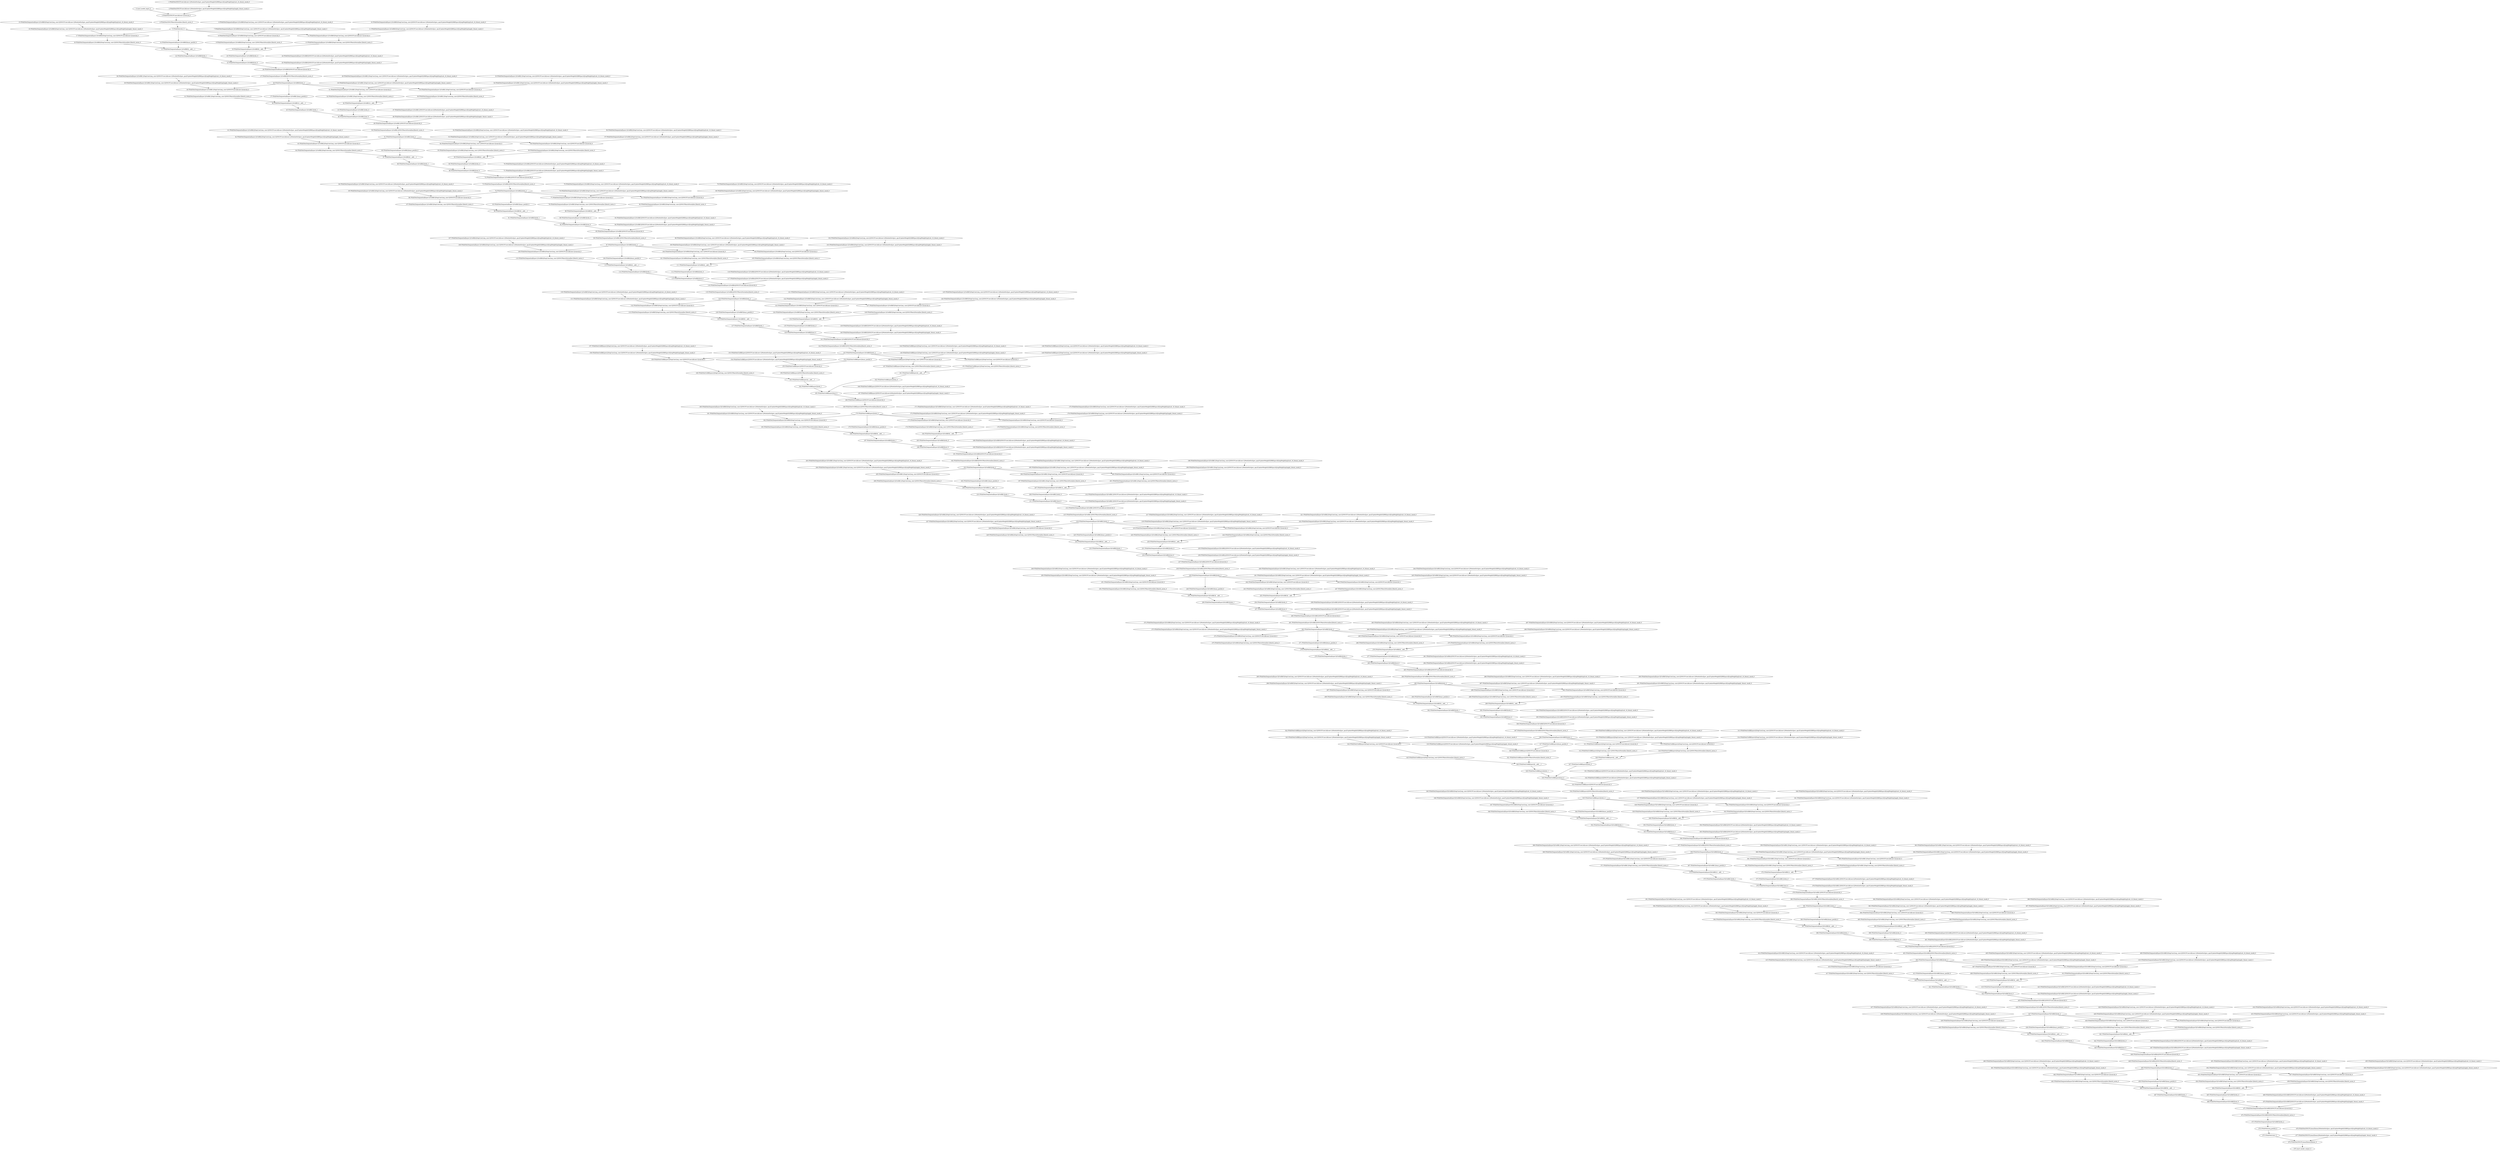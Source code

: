 strict digraph  {
"0 /nncf_model_input_0" [id=0, type=nncf_model_input];
"1 PNASNet/NNCFConv2d[conv1]/ModuleDict[pre_ops]/UpdateWeight[0]/RBSparsifyingWeight[op]/calc_rb_binary_mask_0" [id=1, type=calc_rb_binary_mask];
"2 PNASNet/NNCFConv2d[conv1]/ModuleDict[pre_ops]/UpdateWeight[0]/RBSparsifyingWeight[op]/apply_binary_mask_0" [id=2, type=apply_binary_mask];
"3 PNASNet/NNCFConv2d[conv1]/conv2d_0" [id=3, type=conv2d];
"4 PNASNet/NNCFBatchNorm[bn1]/batch_norm_0" [id=4, type=batch_norm];
"5 PNASNet/relu_0" [id=5, type=relu];
"6 PNASNet/Sequential[layer1]/CellB[0]/SepConv[sep_conv1]/NNCFConv2d[conv1]/ModuleDict[pre_ops]/UpdateWeight[0]/RBSparsifyingWeight[op]/calc_rb_binary_mask_0" [id=6, type=calc_rb_binary_mask];
"7 PNASNet/Sequential[layer1]/CellB[0]/SepConv[sep_conv1]/NNCFConv2d[conv1]/ModuleDict[pre_ops]/UpdateWeight[0]/RBSparsifyingWeight[op]/apply_binary_mask_0" [id=7, type=apply_binary_mask];
"8 PNASNet/Sequential[layer1]/CellB[0]/SepConv[sep_conv1]/NNCFConv2d[conv1]/conv2d_0" [id=8, type=conv2d];
"9 PNASNet/Sequential[layer1]/CellB[0]/SepConv[sep_conv1]/NNCFBatchNorm[bn1]/batch_norm_0" [id=9, type=batch_norm];
"10 PNASNet/Sequential[layer1]/CellB[0]/SepConv[sep_conv2]/NNCFConv2d[conv1]/ModuleDict[pre_ops]/UpdateWeight[0]/RBSparsifyingWeight[op]/calc_rb_binary_mask_0" [id=10, type=calc_rb_binary_mask];
"11 PNASNet/Sequential[layer1]/CellB[0]/SepConv[sep_conv2]/NNCFConv2d[conv1]/ModuleDict[pre_ops]/UpdateWeight[0]/RBSparsifyingWeight[op]/apply_binary_mask_0" [id=11, type=apply_binary_mask];
"12 PNASNet/Sequential[layer1]/CellB[0]/SepConv[sep_conv2]/NNCFConv2d[conv1]/conv2d_0" [id=12, type=conv2d];
"13 PNASNet/Sequential[layer1]/CellB[0]/SepConv[sep_conv2]/NNCFBatchNorm[bn1]/batch_norm_0" [id=13, type=batch_norm];
"14 PNASNet/Sequential[layer1]/CellB[0]/max_pool2d_0" [id=14, type=max_pool2d];
"15 PNASNet/Sequential[layer1]/CellB[0]/SepConv[sep_conv3]/NNCFConv2d[conv1]/ModuleDict[pre_ops]/UpdateWeight[0]/RBSparsifyingWeight[op]/calc_rb_binary_mask_0" [id=15, type=calc_rb_binary_mask];
"16 PNASNet/Sequential[layer1]/CellB[0]/SepConv[sep_conv3]/NNCFConv2d[conv1]/ModuleDict[pre_ops]/UpdateWeight[0]/RBSparsifyingWeight[op]/apply_binary_mask_0" [id=16, type=apply_binary_mask];
"17 PNASNet/Sequential[layer1]/CellB[0]/SepConv[sep_conv3]/NNCFConv2d[conv1]/conv2d_0" [id=17, type=conv2d];
"18 PNASNet/Sequential[layer1]/CellB[0]/SepConv[sep_conv3]/NNCFBatchNorm[bn1]/batch_norm_0" [id=18, type=batch_norm];
"19 PNASNet/Sequential[layer1]/CellB[0]/__add___0" [id=19, type=__add__];
"20 PNASNet/Sequential[layer1]/CellB[0]/relu_0" [id=20, type=relu];
"21 PNASNet/Sequential[layer1]/CellB[0]/__add___1" [id=21, type=__add__];
"22 PNASNet/Sequential[layer1]/CellB[0]/relu_1" [id=22, type=relu];
"23 PNASNet/Sequential[layer1]/CellB[0]/cat_0" [id=23, type=cat];
"24 PNASNet/Sequential[layer1]/CellB[0]/NNCFConv2d[conv2]/ModuleDict[pre_ops]/UpdateWeight[0]/RBSparsifyingWeight[op]/calc_rb_binary_mask_0" [id=24, type=calc_rb_binary_mask];
"25 PNASNet/Sequential[layer1]/CellB[0]/NNCFConv2d[conv2]/ModuleDict[pre_ops]/UpdateWeight[0]/RBSparsifyingWeight[op]/apply_binary_mask_0" [id=25, type=apply_binary_mask];
"26 PNASNet/Sequential[layer1]/CellB[0]/NNCFConv2d[conv2]/conv2d_0" [id=26, type=conv2d];
"27 PNASNet/Sequential[layer1]/CellB[0]/NNCFBatchNorm[bn2]/batch_norm_0" [id=27, type=batch_norm];
"28 PNASNet/Sequential[layer1]/CellB[0]/relu_2" [id=28, type=relu];
"29 PNASNet/Sequential[layer1]/CellB[1]/SepConv[sep_conv1]/NNCFConv2d[conv1]/ModuleDict[pre_ops]/UpdateWeight[0]/RBSparsifyingWeight[op]/calc_rb_binary_mask_0" [id=29, type=calc_rb_binary_mask];
"30 PNASNet/Sequential[layer1]/CellB[1]/SepConv[sep_conv1]/NNCFConv2d[conv1]/ModuleDict[pre_ops]/UpdateWeight[0]/RBSparsifyingWeight[op]/apply_binary_mask_0" [id=30, type=apply_binary_mask];
"31 PNASNet/Sequential[layer1]/CellB[1]/SepConv[sep_conv1]/NNCFConv2d[conv1]/conv2d_0" [id=31, type=conv2d];
"32 PNASNet/Sequential[layer1]/CellB[1]/SepConv[sep_conv1]/NNCFBatchNorm[bn1]/batch_norm_0" [id=32, type=batch_norm];
"33 PNASNet/Sequential[layer1]/CellB[1]/SepConv[sep_conv2]/NNCFConv2d[conv1]/ModuleDict[pre_ops]/UpdateWeight[0]/RBSparsifyingWeight[op]/calc_rb_binary_mask_0" [id=33, type=calc_rb_binary_mask];
"34 PNASNet/Sequential[layer1]/CellB[1]/SepConv[sep_conv2]/NNCFConv2d[conv1]/ModuleDict[pre_ops]/UpdateWeight[0]/RBSparsifyingWeight[op]/apply_binary_mask_0" [id=34, type=apply_binary_mask];
"35 PNASNet/Sequential[layer1]/CellB[1]/SepConv[sep_conv2]/NNCFConv2d[conv1]/conv2d_0" [id=35, type=conv2d];
"36 PNASNet/Sequential[layer1]/CellB[1]/SepConv[sep_conv2]/NNCFBatchNorm[bn1]/batch_norm_0" [id=36, type=batch_norm];
"37 PNASNet/Sequential[layer1]/CellB[1]/max_pool2d_0" [id=37, type=max_pool2d];
"38 PNASNet/Sequential[layer1]/CellB[1]/SepConv[sep_conv3]/NNCFConv2d[conv1]/ModuleDict[pre_ops]/UpdateWeight[0]/RBSparsifyingWeight[op]/calc_rb_binary_mask_0" [id=38, type=calc_rb_binary_mask];
"39 PNASNet/Sequential[layer1]/CellB[1]/SepConv[sep_conv3]/NNCFConv2d[conv1]/ModuleDict[pre_ops]/UpdateWeight[0]/RBSparsifyingWeight[op]/apply_binary_mask_0" [id=39, type=apply_binary_mask];
"40 PNASNet/Sequential[layer1]/CellB[1]/SepConv[sep_conv3]/NNCFConv2d[conv1]/conv2d_0" [id=40, type=conv2d];
"41 PNASNet/Sequential[layer1]/CellB[1]/SepConv[sep_conv3]/NNCFBatchNorm[bn1]/batch_norm_0" [id=41, type=batch_norm];
"42 PNASNet/Sequential[layer1]/CellB[1]/__add___0" [id=42, type=__add__];
"43 PNASNet/Sequential[layer1]/CellB[1]/relu_0" [id=43, type=relu];
"44 PNASNet/Sequential[layer1]/CellB[1]/__add___1" [id=44, type=__add__];
"45 PNASNet/Sequential[layer1]/CellB[1]/relu_1" [id=45, type=relu];
"46 PNASNet/Sequential[layer1]/CellB[1]/cat_0" [id=46, type=cat];
"47 PNASNet/Sequential[layer1]/CellB[1]/NNCFConv2d[conv2]/ModuleDict[pre_ops]/UpdateWeight[0]/RBSparsifyingWeight[op]/calc_rb_binary_mask_0" [id=47, type=calc_rb_binary_mask];
"48 PNASNet/Sequential[layer1]/CellB[1]/NNCFConv2d[conv2]/ModuleDict[pre_ops]/UpdateWeight[0]/RBSparsifyingWeight[op]/apply_binary_mask_0" [id=48, type=apply_binary_mask];
"49 PNASNet/Sequential[layer1]/CellB[1]/NNCFConv2d[conv2]/conv2d_0" [id=49, type=conv2d];
"50 PNASNet/Sequential[layer1]/CellB[1]/NNCFBatchNorm[bn2]/batch_norm_0" [id=50, type=batch_norm];
"51 PNASNet/Sequential[layer1]/CellB[1]/relu_2" [id=51, type=relu];
"52 PNASNet/Sequential[layer1]/CellB[2]/SepConv[sep_conv1]/NNCFConv2d[conv1]/ModuleDict[pre_ops]/UpdateWeight[0]/RBSparsifyingWeight[op]/calc_rb_binary_mask_0" [id=52, type=calc_rb_binary_mask];
"53 PNASNet/Sequential[layer1]/CellB[2]/SepConv[sep_conv1]/NNCFConv2d[conv1]/ModuleDict[pre_ops]/UpdateWeight[0]/RBSparsifyingWeight[op]/apply_binary_mask_0" [id=53, type=apply_binary_mask];
"54 PNASNet/Sequential[layer1]/CellB[2]/SepConv[sep_conv1]/NNCFConv2d[conv1]/conv2d_0" [id=54, type=conv2d];
"55 PNASNet/Sequential[layer1]/CellB[2]/SepConv[sep_conv1]/NNCFBatchNorm[bn1]/batch_norm_0" [id=55, type=batch_norm];
"56 PNASNet/Sequential[layer1]/CellB[2]/SepConv[sep_conv2]/NNCFConv2d[conv1]/ModuleDict[pre_ops]/UpdateWeight[0]/RBSparsifyingWeight[op]/calc_rb_binary_mask_0" [id=56, type=calc_rb_binary_mask];
"57 PNASNet/Sequential[layer1]/CellB[2]/SepConv[sep_conv2]/NNCFConv2d[conv1]/ModuleDict[pre_ops]/UpdateWeight[0]/RBSparsifyingWeight[op]/apply_binary_mask_0" [id=57, type=apply_binary_mask];
"58 PNASNet/Sequential[layer1]/CellB[2]/SepConv[sep_conv2]/NNCFConv2d[conv1]/conv2d_0" [id=58, type=conv2d];
"59 PNASNet/Sequential[layer1]/CellB[2]/SepConv[sep_conv2]/NNCFBatchNorm[bn1]/batch_norm_0" [id=59, type=batch_norm];
"60 PNASNet/Sequential[layer1]/CellB[2]/max_pool2d_0" [id=60, type=max_pool2d];
"61 PNASNet/Sequential[layer1]/CellB[2]/SepConv[sep_conv3]/NNCFConv2d[conv1]/ModuleDict[pre_ops]/UpdateWeight[0]/RBSparsifyingWeight[op]/calc_rb_binary_mask_0" [id=61, type=calc_rb_binary_mask];
"62 PNASNet/Sequential[layer1]/CellB[2]/SepConv[sep_conv3]/NNCFConv2d[conv1]/ModuleDict[pre_ops]/UpdateWeight[0]/RBSparsifyingWeight[op]/apply_binary_mask_0" [id=62, type=apply_binary_mask];
"63 PNASNet/Sequential[layer1]/CellB[2]/SepConv[sep_conv3]/NNCFConv2d[conv1]/conv2d_0" [id=63, type=conv2d];
"64 PNASNet/Sequential[layer1]/CellB[2]/SepConv[sep_conv3]/NNCFBatchNorm[bn1]/batch_norm_0" [id=64, type=batch_norm];
"65 PNASNet/Sequential[layer1]/CellB[2]/__add___0" [id=65, type=__add__];
"66 PNASNet/Sequential[layer1]/CellB[2]/relu_0" [id=66, type=relu];
"67 PNASNet/Sequential[layer1]/CellB[2]/__add___1" [id=67, type=__add__];
"68 PNASNet/Sequential[layer1]/CellB[2]/relu_1" [id=68, type=relu];
"69 PNASNet/Sequential[layer1]/CellB[2]/cat_0" [id=69, type=cat];
"70 PNASNet/Sequential[layer1]/CellB[2]/NNCFConv2d[conv2]/ModuleDict[pre_ops]/UpdateWeight[0]/RBSparsifyingWeight[op]/calc_rb_binary_mask_0" [id=70, type=calc_rb_binary_mask];
"71 PNASNet/Sequential[layer1]/CellB[2]/NNCFConv2d[conv2]/ModuleDict[pre_ops]/UpdateWeight[0]/RBSparsifyingWeight[op]/apply_binary_mask_0" [id=71, type=apply_binary_mask];
"72 PNASNet/Sequential[layer1]/CellB[2]/NNCFConv2d[conv2]/conv2d_0" [id=72, type=conv2d];
"73 PNASNet/Sequential[layer1]/CellB[2]/NNCFBatchNorm[bn2]/batch_norm_0" [id=73, type=batch_norm];
"74 PNASNet/Sequential[layer1]/CellB[2]/relu_2" [id=74, type=relu];
"75 PNASNet/Sequential[layer1]/CellB[3]/SepConv[sep_conv1]/NNCFConv2d[conv1]/ModuleDict[pre_ops]/UpdateWeight[0]/RBSparsifyingWeight[op]/calc_rb_binary_mask_0" [id=75, type=calc_rb_binary_mask];
"76 PNASNet/Sequential[layer1]/CellB[3]/SepConv[sep_conv1]/NNCFConv2d[conv1]/ModuleDict[pre_ops]/UpdateWeight[0]/RBSparsifyingWeight[op]/apply_binary_mask_0" [id=76, type=apply_binary_mask];
"77 PNASNet/Sequential[layer1]/CellB[3]/SepConv[sep_conv1]/NNCFConv2d[conv1]/conv2d_0" [id=77, type=conv2d];
"78 PNASNet/Sequential[layer1]/CellB[3]/SepConv[sep_conv1]/NNCFBatchNorm[bn1]/batch_norm_0" [id=78, type=batch_norm];
"79 PNASNet/Sequential[layer1]/CellB[3]/SepConv[sep_conv2]/NNCFConv2d[conv1]/ModuleDict[pre_ops]/UpdateWeight[0]/RBSparsifyingWeight[op]/calc_rb_binary_mask_0" [id=79, type=calc_rb_binary_mask];
"80 PNASNet/Sequential[layer1]/CellB[3]/SepConv[sep_conv2]/NNCFConv2d[conv1]/ModuleDict[pre_ops]/UpdateWeight[0]/RBSparsifyingWeight[op]/apply_binary_mask_0" [id=80, type=apply_binary_mask];
"81 PNASNet/Sequential[layer1]/CellB[3]/SepConv[sep_conv2]/NNCFConv2d[conv1]/conv2d_0" [id=81, type=conv2d];
"82 PNASNet/Sequential[layer1]/CellB[3]/SepConv[sep_conv2]/NNCFBatchNorm[bn1]/batch_norm_0" [id=82, type=batch_norm];
"83 PNASNet/Sequential[layer1]/CellB[3]/max_pool2d_0" [id=83, type=max_pool2d];
"84 PNASNet/Sequential[layer1]/CellB[3]/SepConv[sep_conv3]/NNCFConv2d[conv1]/ModuleDict[pre_ops]/UpdateWeight[0]/RBSparsifyingWeight[op]/calc_rb_binary_mask_0" [id=84, type=calc_rb_binary_mask];
"85 PNASNet/Sequential[layer1]/CellB[3]/SepConv[sep_conv3]/NNCFConv2d[conv1]/ModuleDict[pre_ops]/UpdateWeight[0]/RBSparsifyingWeight[op]/apply_binary_mask_0" [id=85, type=apply_binary_mask];
"86 PNASNet/Sequential[layer1]/CellB[3]/SepConv[sep_conv3]/NNCFConv2d[conv1]/conv2d_0" [id=86, type=conv2d];
"87 PNASNet/Sequential[layer1]/CellB[3]/SepConv[sep_conv3]/NNCFBatchNorm[bn1]/batch_norm_0" [id=87, type=batch_norm];
"88 PNASNet/Sequential[layer1]/CellB[3]/__add___0" [id=88, type=__add__];
"89 PNASNet/Sequential[layer1]/CellB[3]/relu_0" [id=89, type=relu];
"90 PNASNet/Sequential[layer1]/CellB[3]/__add___1" [id=90, type=__add__];
"91 PNASNet/Sequential[layer1]/CellB[3]/relu_1" [id=91, type=relu];
"92 PNASNet/Sequential[layer1]/CellB[3]/cat_0" [id=92, type=cat];
"93 PNASNet/Sequential[layer1]/CellB[3]/NNCFConv2d[conv2]/ModuleDict[pre_ops]/UpdateWeight[0]/RBSparsifyingWeight[op]/calc_rb_binary_mask_0" [id=93, type=calc_rb_binary_mask];
"94 PNASNet/Sequential[layer1]/CellB[3]/NNCFConv2d[conv2]/ModuleDict[pre_ops]/UpdateWeight[0]/RBSparsifyingWeight[op]/apply_binary_mask_0" [id=94, type=apply_binary_mask];
"95 PNASNet/Sequential[layer1]/CellB[3]/NNCFConv2d[conv2]/conv2d_0" [id=95, type=conv2d];
"96 PNASNet/Sequential[layer1]/CellB[3]/NNCFBatchNorm[bn2]/batch_norm_0" [id=96, type=batch_norm];
"97 PNASNet/Sequential[layer1]/CellB[3]/relu_2" [id=97, type=relu];
"98 PNASNet/Sequential[layer1]/CellB[4]/SepConv[sep_conv1]/NNCFConv2d[conv1]/ModuleDict[pre_ops]/UpdateWeight[0]/RBSparsifyingWeight[op]/calc_rb_binary_mask_0" [id=98, type=calc_rb_binary_mask];
"99 PNASNet/Sequential[layer1]/CellB[4]/SepConv[sep_conv1]/NNCFConv2d[conv1]/ModuleDict[pre_ops]/UpdateWeight[0]/RBSparsifyingWeight[op]/apply_binary_mask_0" [id=99, type=apply_binary_mask];
"100 PNASNet/Sequential[layer1]/CellB[4]/SepConv[sep_conv1]/NNCFConv2d[conv1]/conv2d_0" [id=100, type=conv2d];
"101 PNASNet/Sequential[layer1]/CellB[4]/SepConv[sep_conv1]/NNCFBatchNorm[bn1]/batch_norm_0" [id=101, type=batch_norm];
"102 PNASNet/Sequential[layer1]/CellB[4]/SepConv[sep_conv2]/NNCFConv2d[conv1]/ModuleDict[pre_ops]/UpdateWeight[0]/RBSparsifyingWeight[op]/calc_rb_binary_mask_0" [id=102, type=calc_rb_binary_mask];
"103 PNASNet/Sequential[layer1]/CellB[4]/SepConv[sep_conv2]/NNCFConv2d[conv1]/ModuleDict[pre_ops]/UpdateWeight[0]/RBSparsifyingWeight[op]/apply_binary_mask_0" [id=103, type=apply_binary_mask];
"104 PNASNet/Sequential[layer1]/CellB[4]/SepConv[sep_conv2]/NNCFConv2d[conv1]/conv2d_0" [id=104, type=conv2d];
"105 PNASNet/Sequential[layer1]/CellB[4]/SepConv[sep_conv2]/NNCFBatchNorm[bn1]/batch_norm_0" [id=105, type=batch_norm];
"106 PNASNet/Sequential[layer1]/CellB[4]/max_pool2d_0" [id=106, type=max_pool2d];
"107 PNASNet/Sequential[layer1]/CellB[4]/SepConv[sep_conv3]/NNCFConv2d[conv1]/ModuleDict[pre_ops]/UpdateWeight[0]/RBSparsifyingWeight[op]/calc_rb_binary_mask_0" [id=107, type=calc_rb_binary_mask];
"108 PNASNet/Sequential[layer1]/CellB[4]/SepConv[sep_conv3]/NNCFConv2d[conv1]/ModuleDict[pre_ops]/UpdateWeight[0]/RBSparsifyingWeight[op]/apply_binary_mask_0" [id=108, type=apply_binary_mask];
"109 PNASNet/Sequential[layer1]/CellB[4]/SepConv[sep_conv3]/NNCFConv2d[conv1]/conv2d_0" [id=109, type=conv2d];
"110 PNASNet/Sequential[layer1]/CellB[4]/SepConv[sep_conv3]/NNCFBatchNorm[bn1]/batch_norm_0" [id=110, type=batch_norm];
"111 PNASNet/Sequential[layer1]/CellB[4]/__add___0" [id=111, type=__add__];
"112 PNASNet/Sequential[layer1]/CellB[4]/relu_0" [id=112, type=relu];
"113 PNASNet/Sequential[layer1]/CellB[4]/__add___1" [id=113, type=__add__];
"114 PNASNet/Sequential[layer1]/CellB[4]/relu_1" [id=114, type=relu];
"115 PNASNet/Sequential[layer1]/CellB[4]/cat_0" [id=115, type=cat];
"116 PNASNet/Sequential[layer1]/CellB[4]/NNCFConv2d[conv2]/ModuleDict[pre_ops]/UpdateWeight[0]/RBSparsifyingWeight[op]/calc_rb_binary_mask_0" [id=116, type=calc_rb_binary_mask];
"117 PNASNet/Sequential[layer1]/CellB[4]/NNCFConv2d[conv2]/ModuleDict[pre_ops]/UpdateWeight[0]/RBSparsifyingWeight[op]/apply_binary_mask_0" [id=117, type=apply_binary_mask];
"118 PNASNet/Sequential[layer1]/CellB[4]/NNCFConv2d[conv2]/conv2d_0" [id=118, type=conv2d];
"119 PNASNet/Sequential[layer1]/CellB[4]/NNCFBatchNorm[bn2]/batch_norm_0" [id=119, type=batch_norm];
"120 PNASNet/Sequential[layer1]/CellB[4]/relu_2" [id=120, type=relu];
"121 PNASNet/Sequential[layer1]/CellB[5]/SepConv[sep_conv1]/NNCFConv2d[conv1]/ModuleDict[pre_ops]/UpdateWeight[0]/RBSparsifyingWeight[op]/calc_rb_binary_mask_0" [id=121, type=calc_rb_binary_mask];
"122 PNASNet/Sequential[layer1]/CellB[5]/SepConv[sep_conv1]/NNCFConv2d[conv1]/ModuleDict[pre_ops]/UpdateWeight[0]/RBSparsifyingWeight[op]/apply_binary_mask_0" [id=122, type=apply_binary_mask];
"123 PNASNet/Sequential[layer1]/CellB[5]/SepConv[sep_conv1]/NNCFConv2d[conv1]/conv2d_0" [id=123, type=conv2d];
"124 PNASNet/Sequential[layer1]/CellB[5]/SepConv[sep_conv1]/NNCFBatchNorm[bn1]/batch_norm_0" [id=124, type=batch_norm];
"125 PNASNet/Sequential[layer1]/CellB[5]/SepConv[sep_conv2]/NNCFConv2d[conv1]/ModuleDict[pre_ops]/UpdateWeight[0]/RBSparsifyingWeight[op]/calc_rb_binary_mask_0" [id=125, type=calc_rb_binary_mask];
"126 PNASNet/Sequential[layer1]/CellB[5]/SepConv[sep_conv2]/NNCFConv2d[conv1]/ModuleDict[pre_ops]/UpdateWeight[0]/RBSparsifyingWeight[op]/apply_binary_mask_0" [id=126, type=apply_binary_mask];
"127 PNASNet/Sequential[layer1]/CellB[5]/SepConv[sep_conv2]/NNCFConv2d[conv1]/conv2d_0" [id=127, type=conv2d];
"128 PNASNet/Sequential[layer1]/CellB[5]/SepConv[sep_conv2]/NNCFBatchNorm[bn1]/batch_norm_0" [id=128, type=batch_norm];
"129 PNASNet/Sequential[layer1]/CellB[5]/max_pool2d_0" [id=129, type=max_pool2d];
"130 PNASNet/Sequential[layer1]/CellB[5]/SepConv[sep_conv3]/NNCFConv2d[conv1]/ModuleDict[pre_ops]/UpdateWeight[0]/RBSparsifyingWeight[op]/calc_rb_binary_mask_0" [id=130, type=calc_rb_binary_mask];
"131 PNASNet/Sequential[layer1]/CellB[5]/SepConv[sep_conv3]/NNCFConv2d[conv1]/ModuleDict[pre_ops]/UpdateWeight[0]/RBSparsifyingWeight[op]/apply_binary_mask_0" [id=131, type=apply_binary_mask];
"132 PNASNet/Sequential[layer1]/CellB[5]/SepConv[sep_conv3]/NNCFConv2d[conv1]/conv2d_0" [id=132, type=conv2d];
"133 PNASNet/Sequential[layer1]/CellB[5]/SepConv[sep_conv3]/NNCFBatchNorm[bn1]/batch_norm_0" [id=133, type=batch_norm];
"134 PNASNet/Sequential[layer1]/CellB[5]/__add___0" [id=134, type=__add__];
"135 PNASNet/Sequential[layer1]/CellB[5]/relu_0" [id=135, type=relu];
"136 PNASNet/Sequential[layer1]/CellB[5]/__add___1" [id=136, type=__add__];
"137 PNASNet/Sequential[layer1]/CellB[5]/relu_1" [id=137, type=relu];
"138 PNASNet/Sequential[layer1]/CellB[5]/cat_0" [id=138, type=cat];
"139 PNASNet/Sequential[layer1]/CellB[5]/NNCFConv2d[conv2]/ModuleDict[pre_ops]/UpdateWeight[0]/RBSparsifyingWeight[op]/calc_rb_binary_mask_0" [id=139, type=calc_rb_binary_mask];
"140 PNASNet/Sequential[layer1]/CellB[5]/NNCFConv2d[conv2]/ModuleDict[pre_ops]/UpdateWeight[0]/RBSparsifyingWeight[op]/apply_binary_mask_0" [id=140, type=apply_binary_mask];
"141 PNASNet/Sequential[layer1]/CellB[5]/NNCFConv2d[conv2]/conv2d_0" [id=141, type=conv2d];
"142 PNASNet/Sequential[layer1]/CellB[5]/NNCFBatchNorm[bn2]/batch_norm_0" [id=142, type=batch_norm];
"143 PNASNet/Sequential[layer1]/CellB[5]/relu_2" [id=143, type=relu];
"144 PNASNet/CellB[layer2]/SepConv[sep_conv1]/NNCFConv2d[conv1]/ModuleDict[pre_ops]/UpdateWeight[0]/RBSparsifyingWeight[op]/calc_rb_binary_mask_0" [id=144, type=calc_rb_binary_mask];
"145 PNASNet/CellB[layer2]/SepConv[sep_conv1]/NNCFConv2d[conv1]/ModuleDict[pre_ops]/UpdateWeight[0]/RBSparsifyingWeight[op]/apply_binary_mask_0" [id=145, type=apply_binary_mask];
"146 PNASNet/CellB[layer2]/SepConv[sep_conv1]/NNCFConv2d[conv1]/conv2d_0" [id=146, type=conv2d];
"147 PNASNet/CellB[layer2]/SepConv[sep_conv1]/NNCFBatchNorm[bn1]/batch_norm_0" [id=147, type=batch_norm];
"148 PNASNet/CellB[layer2]/SepConv[sep_conv2]/NNCFConv2d[conv1]/ModuleDict[pre_ops]/UpdateWeight[0]/RBSparsifyingWeight[op]/calc_rb_binary_mask_0" [id=148, type=calc_rb_binary_mask];
"149 PNASNet/CellB[layer2]/SepConv[sep_conv2]/NNCFConv2d[conv1]/ModuleDict[pre_ops]/UpdateWeight[0]/RBSparsifyingWeight[op]/apply_binary_mask_0" [id=149, type=apply_binary_mask];
"150 PNASNet/CellB[layer2]/SepConv[sep_conv2]/NNCFConv2d[conv1]/conv2d_0" [id=150, type=conv2d];
"151 PNASNet/CellB[layer2]/SepConv[sep_conv2]/NNCFBatchNorm[bn1]/batch_norm_0" [id=151, type=batch_norm];
"152 PNASNet/CellB[layer2]/max_pool2d_0" [id=152, type=max_pool2d];
"153 PNASNet/CellB[layer2]/NNCFConv2d[conv1]/ModuleDict[pre_ops]/UpdateWeight[0]/RBSparsifyingWeight[op]/calc_rb_binary_mask_0" [id=153, type=calc_rb_binary_mask];
"154 PNASNet/CellB[layer2]/NNCFConv2d[conv1]/ModuleDict[pre_ops]/UpdateWeight[0]/RBSparsifyingWeight[op]/apply_binary_mask_0" [id=154, type=apply_binary_mask];
"155 PNASNet/CellB[layer2]/NNCFConv2d[conv1]/conv2d_0" [id=155, type=conv2d];
"156 PNASNet/CellB[layer2]/NNCFBatchNorm[bn1]/batch_norm_0" [id=156, type=batch_norm];
"157 PNASNet/CellB[layer2]/SepConv[sep_conv3]/NNCFConv2d[conv1]/ModuleDict[pre_ops]/UpdateWeight[0]/RBSparsifyingWeight[op]/calc_rb_binary_mask_0" [id=157, type=calc_rb_binary_mask];
"158 PNASNet/CellB[layer2]/SepConv[sep_conv3]/NNCFConv2d[conv1]/ModuleDict[pre_ops]/UpdateWeight[0]/RBSparsifyingWeight[op]/apply_binary_mask_0" [id=158, type=apply_binary_mask];
"159 PNASNet/CellB[layer2]/SepConv[sep_conv3]/NNCFConv2d[conv1]/conv2d_0" [id=159, type=conv2d];
"160 PNASNet/CellB[layer2]/SepConv[sep_conv3]/NNCFBatchNorm[bn1]/batch_norm_0" [id=160, type=batch_norm];
"161 PNASNet/CellB[layer2]/__add___0" [id=161, type=__add__];
"162 PNASNet/CellB[layer2]/relu_0" [id=162, type=relu];
"163 PNASNet/CellB[layer2]/__add___1" [id=163, type=__add__];
"164 PNASNet/CellB[layer2]/relu_1" [id=164, type=relu];
"165 PNASNet/CellB[layer2]/cat_0" [id=165, type=cat];
"166 PNASNet/CellB[layer2]/NNCFConv2d[conv2]/ModuleDict[pre_ops]/UpdateWeight[0]/RBSparsifyingWeight[op]/calc_rb_binary_mask_0" [id=166, type=calc_rb_binary_mask];
"167 PNASNet/CellB[layer2]/NNCFConv2d[conv2]/ModuleDict[pre_ops]/UpdateWeight[0]/RBSparsifyingWeight[op]/apply_binary_mask_0" [id=167, type=apply_binary_mask];
"168 PNASNet/CellB[layer2]/NNCFConv2d[conv2]/conv2d_0" [id=168, type=conv2d];
"169 PNASNet/CellB[layer2]/NNCFBatchNorm[bn2]/batch_norm_0" [id=169, type=batch_norm];
"170 PNASNet/CellB[layer2]/relu_2" [id=170, type=relu];
"171 PNASNet/Sequential[layer3]/CellB[0]/SepConv[sep_conv1]/NNCFConv2d[conv1]/ModuleDict[pre_ops]/UpdateWeight[0]/RBSparsifyingWeight[op]/calc_rb_binary_mask_0" [id=171, type=calc_rb_binary_mask];
"172 PNASNet/Sequential[layer3]/CellB[0]/SepConv[sep_conv1]/NNCFConv2d[conv1]/ModuleDict[pre_ops]/UpdateWeight[0]/RBSparsifyingWeight[op]/apply_binary_mask_0" [id=172, type=apply_binary_mask];
"173 PNASNet/Sequential[layer3]/CellB[0]/SepConv[sep_conv1]/NNCFConv2d[conv1]/conv2d_0" [id=173, type=conv2d];
"174 PNASNet/Sequential[layer3]/CellB[0]/SepConv[sep_conv1]/NNCFBatchNorm[bn1]/batch_norm_0" [id=174, type=batch_norm];
"175 PNASNet/Sequential[layer3]/CellB[0]/SepConv[sep_conv2]/NNCFConv2d[conv1]/ModuleDict[pre_ops]/UpdateWeight[0]/RBSparsifyingWeight[op]/calc_rb_binary_mask_0" [id=175, type=calc_rb_binary_mask];
"176 PNASNet/Sequential[layer3]/CellB[0]/SepConv[sep_conv2]/NNCFConv2d[conv1]/ModuleDict[pre_ops]/UpdateWeight[0]/RBSparsifyingWeight[op]/apply_binary_mask_0" [id=176, type=apply_binary_mask];
"177 PNASNet/Sequential[layer3]/CellB[0]/SepConv[sep_conv2]/NNCFConv2d[conv1]/conv2d_0" [id=177, type=conv2d];
"178 PNASNet/Sequential[layer3]/CellB[0]/SepConv[sep_conv2]/NNCFBatchNorm[bn1]/batch_norm_0" [id=178, type=batch_norm];
"179 PNASNet/Sequential[layer3]/CellB[0]/max_pool2d_0" [id=179, type=max_pool2d];
"180 PNASNet/Sequential[layer3]/CellB[0]/SepConv[sep_conv3]/NNCFConv2d[conv1]/ModuleDict[pre_ops]/UpdateWeight[0]/RBSparsifyingWeight[op]/calc_rb_binary_mask_0" [id=180, type=calc_rb_binary_mask];
"181 PNASNet/Sequential[layer3]/CellB[0]/SepConv[sep_conv3]/NNCFConv2d[conv1]/ModuleDict[pre_ops]/UpdateWeight[0]/RBSparsifyingWeight[op]/apply_binary_mask_0" [id=181, type=apply_binary_mask];
"182 PNASNet/Sequential[layer3]/CellB[0]/SepConv[sep_conv3]/NNCFConv2d[conv1]/conv2d_0" [id=182, type=conv2d];
"183 PNASNet/Sequential[layer3]/CellB[0]/SepConv[sep_conv3]/NNCFBatchNorm[bn1]/batch_norm_0" [id=183, type=batch_norm];
"184 PNASNet/Sequential[layer3]/CellB[0]/__add___0" [id=184, type=__add__];
"185 PNASNet/Sequential[layer3]/CellB[0]/relu_0" [id=185, type=relu];
"186 PNASNet/Sequential[layer3]/CellB[0]/__add___1" [id=186, type=__add__];
"187 PNASNet/Sequential[layer3]/CellB[0]/relu_1" [id=187, type=relu];
"188 PNASNet/Sequential[layer3]/CellB[0]/cat_0" [id=188, type=cat];
"189 PNASNet/Sequential[layer3]/CellB[0]/NNCFConv2d[conv2]/ModuleDict[pre_ops]/UpdateWeight[0]/RBSparsifyingWeight[op]/calc_rb_binary_mask_0" [id=189, type=calc_rb_binary_mask];
"190 PNASNet/Sequential[layer3]/CellB[0]/NNCFConv2d[conv2]/ModuleDict[pre_ops]/UpdateWeight[0]/RBSparsifyingWeight[op]/apply_binary_mask_0" [id=190, type=apply_binary_mask];
"191 PNASNet/Sequential[layer3]/CellB[0]/NNCFConv2d[conv2]/conv2d_0" [id=191, type=conv2d];
"192 PNASNet/Sequential[layer3]/CellB[0]/NNCFBatchNorm[bn2]/batch_norm_0" [id=192, type=batch_norm];
"193 PNASNet/Sequential[layer3]/CellB[0]/relu_2" [id=193, type=relu];
"194 PNASNet/Sequential[layer3]/CellB[1]/SepConv[sep_conv1]/NNCFConv2d[conv1]/ModuleDict[pre_ops]/UpdateWeight[0]/RBSparsifyingWeight[op]/calc_rb_binary_mask_0" [id=194, type=calc_rb_binary_mask];
"195 PNASNet/Sequential[layer3]/CellB[1]/SepConv[sep_conv1]/NNCFConv2d[conv1]/ModuleDict[pre_ops]/UpdateWeight[0]/RBSparsifyingWeight[op]/apply_binary_mask_0" [id=195, type=apply_binary_mask];
"196 PNASNet/Sequential[layer3]/CellB[1]/SepConv[sep_conv1]/NNCFConv2d[conv1]/conv2d_0" [id=196, type=conv2d];
"197 PNASNet/Sequential[layer3]/CellB[1]/SepConv[sep_conv1]/NNCFBatchNorm[bn1]/batch_norm_0" [id=197, type=batch_norm];
"198 PNASNet/Sequential[layer3]/CellB[1]/SepConv[sep_conv2]/NNCFConv2d[conv1]/ModuleDict[pre_ops]/UpdateWeight[0]/RBSparsifyingWeight[op]/calc_rb_binary_mask_0" [id=198, type=calc_rb_binary_mask];
"199 PNASNet/Sequential[layer3]/CellB[1]/SepConv[sep_conv2]/NNCFConv2d[conv1]/ModuleDict[pre_ops]/UpdateWeight[0]/RBSparsifyingWeight[op]/apply_binary_mask_0" [id=199, type=apply_binary_mask];
"200 PNASNet/Sequential[layer3]/CellB[1]/SepConv[sep_conv2]/NNCFConv2d[conv1]/conv2d_0" [id=200, type=conv2d];
"201 PNASNet/Sequential[layer3]/CellB[1]/SepConv[sep_conv2]/NNCFBatchNorm[bn1]/batch_norm_0" [id=201, type=batch_norm];
"202 PNASNet/Sequential[layer3]/CellB[1]/max_pool2d_0" [id=202, type=max_pool2d];
"203 PNASNet/Sequential[layer3]/CellB[1]/SepConv[sep_conv3]/NNCFConv2d[conv1]/ModuleDict[pre_ops]/UpdateWeight[0]/RBSparsifyingWeight[op]/calc_rb_binary_mask_0" [id=203, type=calc_rb_binary_mask];
"204 PNASNet/Sequential[layer3]/CellB[1]/SepConv[sep_conv3]/NNCFConv2d[conv1]/ModuleDict[pre_ops]/UpdateWeight[0]/RBSparsifyingWeight[op]/apply_binary_mask_0" [id=204, type=apply_binary_mask];
"205 PNASNet/Sequential[layer3]/CellB[1]/SepConv[sep_conv3]/NNCFConv2d[conv1]/conv2d_0" [id=205, type=conv2d];
"206 PNASNet/Sequential[layer3]/CellB[1]/SepConv[sep_conv3]/NNCFBatchNorm[bn1]/batch_norm_0" [id=206, type=batch_norm];
"207 PNASNet/Sequential[layer3]/CellB[1]/__add___0" [id=207, type=__add__];
"208 PNASNet/Sequential[layer3]/CellB[1]/relu_0" [id=208, type=relu];
"209 PNASNet/Sequential[layer3]/CellB[1]/__add___1" [id=209, type=__add__];
"210 PNASNet/Sequential[layer3]/CellB[1]/relu_1" [id=210, type=relu];
"211 PNASNet/Sequential[layer3]/CellB[1]/cat_0" [id=211, type=cat];
"212 PNASNet/Sequential[layer3]/CellB[1]/NNCFConv2d[conv2]/ModuleDict[pre_ops]/UpdateWeight[0]/RBSparsifyingWeight[op]/calc_rb_binary_mask_0" [id=212, type=calc_rb_binary_mask];
"213 PNASNet/Sequential[layer3]/CellB[1]/NNCFConv2d[conv2]/ModuleDict[pre_ops]/UpdateWeight[0]/RBSparsifyingWeight[op]/apply_binary_mask_0" [id=213, type=apply_binary_mask];
"214 PNASNet/Sequential[layer3]/CellB[1]/NNCFConv2d[conv2]/conv2d_0" [id=214, type=conv2d];
"215 PNASNet/Sequential[layer3]/CellB[1]/NNCFBatchNorm[bn2]/batch_norm_0" [id=215, type=batch_norm];
"216 PNASNet/Sequential[layer3]/CellB[1]/relu_2" [id=216, type=relu];
"217 PNASNet/Sequential[layer3]/CellB[2]/SepConv[sep_conv1]/NNCFConv2d[conv1]/ModuleDict[pre_ops]/UpdateWeight[0]/RBSparsifyingWeight[op]/calc_rb_binary_mask_0" [id=217, type=calc_rb_binary_mask];
"218 PNASNet/Sequential[layer3]/CellB[2]/SepConv[sep_conv1]/NNCFConv2d[conv1]/ModuleDict[pre_ops]/UpdateWeight[0]/RBSparsifyingWeight[op]/apply_binary_mask_0" [id=218, type=apply_binary_mask];
"219 PNASNet/Sequential[layer3]/CellB[2]/SepConv[sep_conv1]/NNCFConv2d[conv1]/conv2d_0" [id=219, type=conv2d];
"220 PNASNet/Sequential[layer3]/CellB[2]/SepConv[sep_conv1]/NNCFBatchNorm[bn1]/batch_norm_0" [id=220, type=batch_norm];
"221 PNASNet/Sequential[layer3]/CellB[2]/SepConv[sep_conv2]/NNCFConv2d[conv1]/ModuleDict[pre_ops]/UpdateWeight[0]/RBSparsifyingWeight[op]/calc_rb_binary_mask_0" [id=221, type=calc_rb_binary_mask];
"222 PNASNet/Sequential[layer3]/CellB[2]/SepConv[sep_conv2]/NNCFConv2d[conv1]/ModuleDict[pre_ops]/UpdateWeight[0]/RBSparsifyingWeight[op]/apply_binary_mask_0" [id=222, type=apply_binary_mask];
"223 PNASNet/Sequential[layer3]/CellB[2]/SepConv[sep_conv2]/NNCFConv2d[conv1]/conv2d_0" [id=223, type=conv2d];
"224 PNASNet/Sequential[layer3]/CellB[2]/SepConv[sep_conv2]/NNCFBatchNorm[bn1]/batch_norm_0" [id=224, type=batch_norm];
"225 PNASNet/Sequential[layer3]/CellB[2]/max_pool2d_0" [id=225, type=max_pool2d];
"226 PNASNet/Sequential[layer3]/CellB[2]/SepConv[sep_conv3]/NNCFConv2d[conv1]/ModuleDict[pre_ops]/UpdateWeight[0]/RBSparsifyingWeight[op]/calc_rb_binary_mask_0" [id=226, type=calc_rb_binary_mask];
"227 PNASNet/Sequential[layer3]/CellB[2]/SepConv[sep_conv3]/NNCFConv2d[conv1]/ModuleDict[pre_ops]/UpdateWeight[0]/RBSparsifyingWeight[op]/apply_binary_mask_0" [id=227, type=apply_binary_mask];
"228 PNASNet/Sequential[layer3]/CellB[2]/SepConv[sep_conv3]/NNCFConv2d[conv1]/conv2d_0" [id=228, type=conv2d];
"229 PNASNet/Sequential[layer3]/CellB[2]/SepConv[sep_conv3]/NNCFBatchNorm[bn1]/batch_norm_0" [id=229, type=batch_norm];
"230 PNASNet/Sequential[layer3]/CellB[2]/__add___0" [id=230, type=__add__];
"231 PNASNet/Sequential[layer3]/CellB[2]/relu_0" [id=231, type=relu];
"232 PNASNet/Sequential[layer3]/CellB[2]/__add___1" [id=232, type=__add__];
"233 PNASNet/Sequential[layer3]/CellB[2]/relu_1" [id=233, type=relu];
"234 PNASNet/Sequential[layer3]/CellB[2]/cat_0" [id=234, type=cat];
"235 PNASNet/Sequential[layer3]/CellB[2]/NNCFConv2d[conv2]/ModuleDict[pre_ops]/UpdateWeight[0]/RBSparsifyingWeight[op]/calc_rb_binary_mask_0" [id=235, type=calc_rb_binary_mask];
"236 PNASNet/Sequential[layer3]/CellB[2]/NNCFConv2d[conv2]/ModuleDict[pre_ops]/UpdateWeight[0]/RBSparsifyingWeight[op]/apply_binary_mask_0" [id=236, type=apply_binary_mask];
"237 PNASNet/Sequential[layer3]/CellB[2]/NNCFConv2d[conv2]/conv2d_0" [id=237, type=conv2d];
"238 PNASNet/Sequential[layer3]/CellB[2]/NNCFBatchNorm[bn2]/batch_norm_0" [id=238, type=batch_norm];
"239 PNASNet/Sequential[layer3]/CellB[2]/relu_2" [id=239, type=relu];
"240 PNASNet/Sequential[layer3]/CellB[3]/SepConv[sep_conv1]/NNCFConv2d[conv1]/ModuleDict[pre_ops]/UpdateWeight[0]/RBSparsifyingWeight[op]/calc_rb_binary_mask_0" [id=240, type=calc_rb_binary_mask];
"241 PNASNet/Sequential[layer3]/CellB[3]/SepConv[sep_conv1]/NNCFConv2d[conv1]/ModuleDict[pre_ops]/UpdateWeight[0]/RBSparsifyingWeight[op]/apply_binary_mask_0" [id=241, type=apply_binary_mask];
"242 PNASNet/Sequential[layer3]/CellB[3]/SepConv[sep_conv1]/NNCFConv2d[conv1]/conv2d_0" [id=242, type=conv2d];
"243 PNASNet/Sequential[layer3]/CellB[3]/SepConv[sep_conv1]/NNCFBatchNorm[bn1]/batch_norm_0" [id=243, type=batch_norm];
"244 PNASNet/Sequential[layer3]/CellB[3]/SepConv[sep_conv2]/NNCFConv2d[conv1]/ModuleDict[pre_ops]/UpdateWeight[0]/RBSparsifyingWeight[op]/calc_rb_binary_mask_0" [id=244, type=calc_rb_binary_mask];
"245 PNASNet/Sequential[layer3]/CellB[3]/SepConv[sep_conv2]/NNCFConv2d[conv1]/ModuleDict[pre_ops]/UpdateWeight[0]/RBSparsifyingWeight[op]/apply_binary_mask_0" [id=245, type=apply_binary_mask];
"246 PNASNet/Sequential[layer3]/CellB[3]/SepConv[sep_conv2]/NNCFConv2d[conv1]/conv2d_0" [id=246, type=conv2d];
"247 PNASNet/Sequential[layer3]/CellB[3]/SepConv[sep_conv2]/NNCFBatchNorm[bn1]/batch_norm_0" [id=247, type=batch_norm];
"248 PNASNet/Sequential[layer3]/CellB[3]/max_pool2d_0" [id=248, type=max_pool2d];
"249 PNASNet/Sequential[layer3]/CellB[3]/SepConv[sep_conv3]/NNCFConv2d[conv1]/ModuleDict[pre_ops]/UpdateWeight[0]/RBSparsifyingWeight[op]/calc_rb_binary_mask_0" [id=249, type=calc_rb_binary_mask];
"250 PNASNet/Sequential[layer3]/CellB[3]/SepConv[sep_conv3]/NNCFConv2d[conv1]/ModuleDict[pre_ops]/UpdateWeight[0]/RBSparsifyingWeight[op]/apply_binary_mask_0" [id=250, type=apply_binary_mask];
"251 PNASNet/Sequential[layer3]/CellB[3]/SepConv[sep_conv3]/NNCFConv2d[conv1]/conv2d_0" [id=251, type=conv2d];
"252 PNASNet/Sequential[layer3]/CellB[3]/SepConv[sep_conv3]/NNCFBatchNorm[bn1]/batch_norm_0" [id=252, type=batch_norm];
"253 PNASNet/Sequential[layer3]/CellB[3]/__add___0" [id=253, type=__add__];
"254 PNASNet/Sequential[layer3]/CellB[3]/relu_0" [id=254, type=relu];
"255 PNASNet/Sequential[layer3]/CellB[3]/__add___1" [id=255, type=__add__];
"256 PNASNet/Sequential[layer3]/CellB[3]/relu_1" [id=256, type=relu];
"257 PNASNet/Sequential[layer3]/CellB[3]/cat_0" [id=257, type=cat];
"258 PNASNet/Sequential[layer3]/CellB[3]/NNCFConv2d[conv2]/ModuleDict[pre_ops]/UpdateWeight[0]/RBSparsifyingWeight[op]/calc_rb_binary_mask_0" [id=258, type=calc_rb_binary_mask];
"259 PNASNet/Sequential[layer3]/CellB[3]/NNCFConv2d[conv2]/ModuleDict[pre_ops]/UpdateWeight[0]/RBSparsifyingWeight[op]/apply_binary_mask_0" [id=259, type=apply_binary_mask];
"260 PNASNet/Sequential[layer3]/CellB[3]/NNCFConv2d[conv2]/conv2d_0" [id=260, type=conv2d];
"261 PNASNet/Sequential[layer3]/CellB[3]/NNCFBatchNorm[bn2]/batch_norm_0" [id=261, type=batch_norm];
"262 PNASNet/Sequential[layer3]/CellB[3]/relu_2" [id=262, type=relu];
"263 PNASNet/Sequential[layer3]/CellB[4]/SepConv[sep_conv1]/NNCFConv2d[conv1]/ModuleDict[pre_ops]/UpdateWeight[0]/RBSparsifyingWeight[op]/calc_rb_binary_mask_0" [id=263, type=calc_rb_binary_mask];
"264 PNASNet/Sequential[layer3]/CellB[4]/SepConv[sep_conv1]/NNCFConv2d[conv1]/ModuleDict[pre_ops]/UpdateWeight[0]/RBSparsifyingWeight[op]/apply_binary_mask_0" [id=264, type=apply_binary_mask];
"265 PNASNet/Sequential[layer3]/CellB[4]/SepConv[sep_conv1]/NNCFConv2d[conv1]/conv2d_0" [id=265, type=conv2d];
"266 PNASNet/Sequential[layer3]/CellB[4]/SepConv[sep_conv1]/NNCFBatchNorm[bn1]/batch_norm_0" [id=266, type=batch_norm];
"267 PNASNet/Sequential[layer3]/CellB[4]/SepConv[sep_conv2]/NNCFConv2d[conv1]/ModuleDict[pre_ops]/UpdateWeight[0]/RBSparsifyingWeight[op]/calc_rb_binary_mask_0" [id=267, type=calc_rb_binary_mask];
"268 PNASNet/Sequential[layer3]/CellB[4]/SepConv[sep_conv2]/NNCFConv2d[conv1]/ModuleDict[pre_ops]/UpdateWeight[0]/RBSparsifyingWeight[op]/apply_binary_mask_0" [id=268, type=apply_binary_mask];
"269 PNASNet/Sequential[layer3]/CellB[4]/SepConv[sep_conv2]/NNCFConv2d[conv1]/conv2d_0" [id=269, type=conv2d];
"270 PNASNet/Sequential[layer3]/CellB[4]/SepConv[sep_conv2]/NNCFBatchNorm[bn1]/batch_norm_0" [id=270, type=batch_norm];
"271 PNASNet/Sequential[layer3]/CellB[4]/max_pool2d_0" [id=271, type=max_pool2d];
"272 PNASNet/Sequential[layer3]/CellB[4]/SepConv[sep_conv3]/NNCFConv2d[conv1]/ModuleDict[pre_ops]/UpdateWeight[0]/RBSparsifyingWeight[op]/calc_rb_binary_mask_0" [id=272, type=calc_rb_binary_mask];
"273 PNASNet/Sequential[layer3]/CellB[4]/SepConv[sep_conv3]/NNCFConv2d[conv1]/ModuleDict[pre_ops]/UpdateWeight[0]/RBSparsifyingWeight[op]/apply_binary_mask_0" [id=273, type=apply_binary_mask];
"274 PNASNet/Sequential[layer3]/CellB[4]/SepConv[sep_conv3]/NNCFConv2d[conv1]/conv2d_0" [id=274, type=conv2d];
"275 PNASNet/Sequential[layer3]/CellB[4]/SepConv[sep_conv3]/NNCFBatchNorm[bn1]/batch_norm_0" [id=275, type=batch_norm];
"276 PNASNet/Sequential[layer3]/CellB[4]/__add___0" [id=276, type=__add__];
"277 PNASNet/Sequential[layer3]/CellB[4]/relu_0" [id=277, type=relu];
"278 PNASNet/Sequential[layer3]/CellB[4]/__add___1" [id=278, type=__add__];
"279 PNASNet/Sequential[layer3]/CellB[4]/relu_1" [id=279, type=relu];
"280 PNASNet/Sequential[layer3]/CellB[4]/cat_0" [id=280, type=cat];
"281 PNASNet/Sequential[layer3]/CellB[4]/NNCFConv2d[conv2]/ModuleDict[pre_ops]/UpdateWeight[0]/RBSparsifyingWeight[op]/calc_rb_binary_mask_0" [id=281, type=calc_rb_binary_mask];
"282 PNASNet/Sequential[layer3]/CellB[4]/NNCFConv2d[conv2]/ModuleDict[pre_ops]/UpdateWeight[0]/RBSparsifyingWeight[op]/apply_binary_mask_0" [id=282, type=apply_binary_mask];
"283 PNASNet/Sequential[layer3]/CellB[4]/NNCFConv2d[conv2]/conv2d_0" [id=283, type=conv2d];
"284 PNASNet/Sequential[layer3]/CellB[4]/NNCFBatchNorm[bn2]/batch_norm_0" [id=284, type=batch_norm];
"285 PNASNet/Sequential[layer3]/CellB[4]/relu_2" [id=285, type=relu];
"286 PNASNet/Sequential[layer3]/CellB[5]/SepConv[sep_conv1]/NNCFConv2d[conv1]/ModuleDict[pre_ops]/UpdateWeight[0]/RBSparsifyingWeight[op]/calc_rb_binary_mask_0" [id=286, type=calc_rb_binary_mask];
"287 PNASNet/Sequential[layer3]/CellB[5]/SepConv[sep_conv1]/NNCFConv2d[conv1]/ModuleDict[pre_ops]/UpdateWeight[0]/RBSparsifyingWeight[op]/apply_binary_mask_0" [id=287, type=apply_binary_mask];
"288 PNASNet/Sequential[layer3]/CellB[5]/SepConv[sep_conv1]/NNCFConv2d[conv1]/conv2d_0" [id=288, type=conv2d];
"289 PNASNet/Sequential[layer3]/CellB[5]/SepConv[sep_conv1]/NNCFBatchNorm[bn1]/batch_norm_0" [id=289, type=batch_norm];
"290 PNASNet/Sequential[layer3]/CellB[5]/SepConv[sep_conv2]/NNCFConv2d[conv1]/ModuleDict[pre_ops]/UpdateWeight[0]/RBSparsifyingWeight[op]/calc_rb_binary_mask_0" [id=290, type=calc_rb_binary_mask];
"291 PNASNet/Sequential[layer3]/CellB[5]/SepConv[sep_conv2]/NNCFConv2d[conv1]/ModuleDict[pre_ops]/UpdateWeight[0]/RBSparsifyingWeight[op]/apply_binary_mask_0" [id=291, type=apply_binary_mask];
"292 PNASNet/Sequential[layer3]/CellB[5]/SepConv[sep_conv2]/NNCFConv2d[conv1]/conv2d_0" [id=292, type=conv2d];
"293 PNASNet/Sequential[layer3]/CellB[5]/SepConv[sep_conv2]/NNCFBatchNorm[bn1]/batch_norm_0" [id=293, type=batch_norm];
"294 PNASNet/Sequential[layer3]/CellB[5]/max_pool2d_0" [id=294, type=max_pool2d];
"295 PNASNet/Sequential[layer3]/CellB[5]/SepConv[sep_conv3]/NNCFConv2d[conv1]/ModuleDict[pre_ops]/UpdateWeight[0]/RBSparsifyingWeight[op]/calc_rb_binary_mask_0" [id=295, type=calc_rb_binary_mask];
"296 PNASNet/Sequential[layer3]/CellB[5]/SepConv[sep_conv3]/NNCFConv2d[conv1]/ModuleDict[pre_ops]/UpdateWeight[0]/RBSparsifyingWeight[op]/apply_binary_mask_0" [id=296, type=apply_binary_mask];
"297 PNASNet/Sequential[layer3]/CellB[5]/SepConv[sep_conv3]/NNCFConv2d[conv1]/conv2d_0" [id=297, type=conv2d];
"298 PNASNet/Sequential[layer3]/CellB[5]/SepConv[sep_conv3]/NNCFBatchNorm[bn1]/batch_norm_0" [id=298, type=batch_norm];
"299 PNASNet/Sequential[layer3]/CellB[5]/__add___0" [id=299, type=__add__];
"300 PNASNet/Sequential[layer3]/CellB[5]/relu_0" [id=300, type=relu];
"301 PNASNet/Sequential[layer3]/CellB[5]/__add___1" [id=301, type=__add__];
"302 PNASNet/Sequential[layer3]/CellB[5]/relu_1" [id=302, type=relu];
"303 PNASNet/Sequential[layer3]/CellB[5]/cat_0" [id=303, type=cat];
"304 PNASNet/Sequential[layer3]/CellB[5]/NNCFConv2d[conv2]/ModuleDict[pre_ops]/UpdateWeight[0]/RBSparsifyingWeight[op]/calc_rb_binary_mask_0" [id=304, type=calc_rb_binary_mask];
"305 PNASNet/Sequential[layer3]/CellB[5]/NNCFConv2d[conv2]/ModuleDict[pre_ops]/UpdateWeight[0]/RBSparsifyingWeight[op]/apply_binary_mask_0" [id=305, type=apply_binary_mask];
"306 PNASNet/Sequential[layer3]/CellB[5]/NNCFConv2d[conv2]/conv2d_0" [id=306, type=conv2d];
"307 PNASNet/Sequential[layer3]/CellB[5]/NNCFBatchNorm[bn2]/batch_norm_0" [id=307, type=batch_norm];
"308 PNASNet/Sequential[layer3]/CellB[5]/relu_2" [id=308, type=relu];
"309 PNASNet/CellB[layer4]/SepConv[sep_conv1]/NNCFConv2d[conv1]/ModuleDict[pre_ops]/UpdateWeight[0]/RBSparsifyingWeight[op]/calc_rb_binary_mask_0" [id=309, type=calc_rb_binary_mask];
"310 PNASNet/CellB[layer4]/SepConv[sep_conv1]/NNCFConv2d[conv1]/ModuleDict[pre_ops]/UpdateWeight[0]/RBSparsifyingWeight[op]/apply_binary_mask_0" [id=310, type=apply_binary_mask];
"311 PNASNet/CellB[layer4]/SepConv[sep_conv1]/NNCFConv2d[conv1]/conv2d_0" [id=311, type=conv2d];
"312 PNASNet/CellB[layer4]/SepConv[sep_conv1]/NNCFBatchNorm[bn1]/batch_norm_0" [id=312, type=batch_norm];
"313 PNASNet/CellB[layer4]/SepConv[sep_conv2]/NNCFConv2d[conv1]/ModuleDict[pre_ops]/UpdateWeight[0]/RBSparsifyingWeight[op]/calc_rb_binary_mask_0" [id=313, type=calc_rb_binary_mask];
"314 PNASNet/CellB[layer4]/SepConv[sep_conv2]/NNCFConv2d[conv1]/ModuleDict[pre_ops]/UpdateWeight[0]/RBSparsifyingWeight[op]/apply_binary_mask_0" [id=314, type=apply_binary_mask];
"315 PNASNet/CellB[layer4]/SepConv[sep_conv2]/NNCFConv2d[conv1]/conv2d_0" [id=315, type=conv2d];
"316 PNASNet/CellB[layer4]/SepConv[sep_conv2]/NNCFBatchNorm[bn1]/batch_norm_0" [id=316, type=batch_norm];
"317 PNASNet/CellB[layer4]/max_pool2d_0" [id=317, type=max_pool2d];
"318 PNASNet/CellB[layer4]/NNCFConv2d[conv1]/ModuleDict[pre_ops]/UpdateWeight[0]/RBSparsifyingWeight[op]/calc_rb_binary_mask_0" [id=318, type=calc_rb_binary_mask];
"319 PNASNet/CellB[layer4]/NNCFConv2d[conv1]/ModuleDict[pre_ops]/UpdateWeight[0]/RBSparsifyingWeight[op]/apply_binary_mask_0" [id=319, type=apply_binary_mask];
"320 PNASNet/CellB[layer4]/NNCFConv2d[conv1]/conv2d_0" [id=320, type=conv2d];
"321 PNASNet/CellB[layer4]/NNCFBatchNorm[bn1]/batch_norm_0" [id=321, type=batch_norm];
"322 PNASNet/CellB[layer4]/SepConv[sep_conv3]/NNCFConv2d[conv1]/ModuleDict[pre_ops]/UpdateWeight[0]/RBSparsifyingWeight[op]/calc_rb_binary_mask_0" [id=322, type=calc_rb_binary_mask];
"323 PNASNet/CellB[layer4]/SepConv[sep_conv3]/NNCFConv2d[conv1]/ModuleDict[pre_ops]/UpdateWeight[0]/RBSparsifyingWeight[op]/apply_binary_mask_0" [id=323, type=apply_binary_mask];
"324 PNASNet/CellB[layer4]/SepConv[sep_conv3]/NNCFConv2d[conv1]/conv2d_0" [id=324, type=conv2d];
"325 PNASNet/CellB[layer4]/SepConv[sep_conv3]/NNCFBatchNorm[bn1]/batch_norm_0" [id=325, type=batch_norm];
"326 PNASNet/CellB[layer4]/__add___0" [id=326, type=__add__];
"327 PNASNet/CellB[layer4]/relu_0" [id=327, type=relu];
"328 PNASNet/CellB[layer4]/__add___1" [id=328, type=__add__];
"329 PNASNet/CellB[layer4]/relu_1" [id=329, type=relu];
"330 PNASNet/CellB[layer4]/cat_0" [id=330, type=cat];
"331 PNASNet/CellB[layer4]/NNCFConv2d[conv2]/ModuleDict[pre_ops]/UpdateWeight[0]/RBSparsifyingWeight[op]/calc_rb_binary_mask_0" [id=331, type=calc_rb_binary_mask];
"332 PNASNet/CellB[layer4]/NNCFConv2d[conv2]/ModuleDict[pre_ops]/UpdateWeight[0]/RBSparsifyingWeight[op]/apply_binary_mask_0" [id=332, type=apply_binary_mask];
"333 PNASNet/CellB[layer4]/NNCFConv2d[conv2]/conv2d_0" [id=333, type=conv2d];
"334 PNASNet/CellB[layer4]/NNCFBatchNorm[bn2]/batch_norm_0" [id=334, type=batch_norm];
"335 PNASNet/CellB[layer4]/relu_2" [id=335, type=relu];
"336 PNASNet/Sequential[layer5]/CellB[0]/SepConv[sep_conv1]/NNCFConv2d[conv1]/ModuleDict[pre_ops]/UpdateWeight[0]/RBSparsifyingWeight[op]/calc_rb_binary_mask_0" [id=336, type=calc_rb_binary_mask];
"337 PNASNet/Sequential[layer5]/CellB[0]/SepConv[sep_conv1]/NNCFConv2d[conv1]/ModuleDict[pre_ops]/UpdateWeight[0]/RBSparsifyingWeight[op]/apply_binary_mask_0" [id=337, type=apply_binary_mask];
"338 PNASNet/Sequential[layer5]/CellB[0]/SepConv[sep_conv1]/NNCFConv2d[conv1]/conv2d_0" [id=338, type=conv2d];
"339 PNASNet/Sequential[layer5]/CellB[0]/SepConv[sep_conv1]/NNCFBatchNorm[bn1]/batch_norm_0" [id=339, type=batch_norm];
"340 PNASNet/Sequential[layer5]/CellB[0]/SepConv[sep_conv2]/NNCFConv2d[conv1]/ModuleDict[pre_ops]/UpdateWeight[0]/RBSparsifyingWeight[op]/calc_rb_binary_mask_0" [id=340, type=calc_rb_binary_mask];
"341 PNASNet/Sequential[layer5]/CellB[0]/SepConv[sep_conv2]/NNCFConv2d[conv1]/ModuleDict[pre_ops]/UpdateWeight[0]/RBSparsifyingWeight[op]/apply_binary_mask_0" [id=341, type=apply_binary_mask];
"342 PNASNet/Sequential[layer5]/CellB[0]/SepConv[sep_conv2]/NNCFConv2d[conv1]/conv2d_0" [id=342, type=conv2d];
"343 PNASNet/Sequential[layer5]/CellB[0]/SepConv[sep_conv2]/NNCFBatchNorm[bn1]/batch_norm_0" [id=343, type=batch_norm];
"344 PNASNet/Sequential[layer5]/CellB[0]/max_pool2d_0" [id=344, type=max_pool2d];
"345 PNASNet/Sequential[layer5]/CellB[0]/SepConv[sep_conv3]/NNCFConv2d[conv1]/ModuleDict[pre_ops]/UpdateWeight[0]/RBSparsifyingWeight[op]/calc_rb_binary_mask_0" [id=345, type=calc_rb_binary_mask];
"346 PNASNet/Sequential[layer5]/CellB[0]/SepConv[sep_conv3]/NNCFConv2d[conv1]/ModuleDict[pre_ops]/UpdateWeight[0]/RBSparsifyingWeight[op]/apply_binary_mask_0" [id=346, type=apply_binary_mask];
"347 PNASNet/Sequential[layer5]/CellB[0]/SepConv[sep_conv3]/NNCFConv2d[conv1]/conv2d_0" [id=347, type=conv2d];
"348 PNASNet/Sequential[layer5]/CellB[0]/SepConv[sep_conv3]/NNCFBatchNorm[bn1]/batch_norm_0" [id=348, type=batch_norm];
"349 PNASNet/Sequential[layer5]/CellB[0]/__add___0" [id=349, type=__add__];
"350 PNASNet/Sequential[layer5]/CellB[0]/relu_0" [id=350, type=relu];
"351 PNASNet/Sequential[layer5]/CellB[0]/__add___1" [id=351, type=__add__];
"352 PNASNet/Sequential[layer5]/CellB[0]/relu_1" [id=352, type=relu];
"353 PNASNet/Sequential[layer5]/CellB[0]/cat_0" [id=353, type=cat];
"354 PNASNet/Sequential[layer5]/CellB[0]/NNCFConv2d[conv2]/ModuleDict[pre_ops]/UpdateWeight[0]/RBSparsifyingWeight[op]/calc_rb_binary_mask_0" [id=354, type=calc_rb_binary_mask];
"355 PNASNet/Sequential[layer5]/CellB[0]/NNCFConv2d[conv2]/ModuleDict[pre_ops]/UpdateWeight[0]/RBSparsifyingWeight[op]/apply_binary_mask_0" [id=355, type=apply_binary_mask];
"356 PNASNet/Sequential[layer5]/CellB[0]/NNCFConv2d[conv2]/conv2d_0" [id=356, type=conv2d];
"357 PNASNet/Sequential[layer5]/CellB[0]/NNCFBatchNorm[bn2]/batch_norm_0" [id=357, type=batch_norm];
"358 PNASNet/Sequential[layer5]/CellB[0]/relu_2" [id=358, type=relu];
"359 PNASNet/Sequential[layer5]/CellB[1]/SepConv[sep_conv1]/NNCFConv2d[conv1]/ModuleDict[pre_ops]/UpdateWeight[0]/RBSparsifyingWeight[op]/calc_rb_binary_mask_0" [id=359, type=calc_rb_binary_mask];
"360 PNASNet/Sequential[layer5]/CellB[1]/SepConv[sep_conv1]/NNCFConv2d[conv1]/ModuleDict[pre_ops]/UpdateWeight[0]/RBSparsifyingWeight[op]/apply_binary_mask_0" [id=360, type=apply_binary_mask];
"361 PNASNet/Sequential[layer5]/CellB[1]/SepConv[sep_conv1]/NNCFConv2d[conv1]/conv2d_0" [id=361, type=conv2d];
"362 PNASNet/Sequential[layer5]/CellB[1]/SepConv[sep_conv1]/NNCFBatchNorm[bn1]/batch_norm_0" [id=362, type=batch_norm];
"363 PNASNet/Sequential[layer5]/CellB[1]/SepConv[sep_conv2]/NNCFConv2d[conv1]/ModuleDict[pre_ops]/UpdateWeight[0]/RBSparsifyingWeight[op]/calc_rb_binary_mask_0" [id=363, type=calc_rb_binary_mask];
"364 PNASNet/Sequential[layer5]/CellB[1]/SepConv[sep_conv2]/NNCFConv2d[conv1]/ModuleDict[pre_ops]/UpdateWeight[0]/RBSparsifyingWeight[op]/apply_binary_mask_0" [id=364, type=apply_binary_mask];
"365 PNASNet/Sequential[layer5]/CellB[1]/SepConv[sep_conv2]/NNCFConv2d[conv1]/conv2d_0" [id=365, type=conv2d];
"366 PNASNet/Sequential[layer5]/CellB[1]/SepConv[sep_conv2]/NNCFBatchNorm[bn1]/batch_norm_0" [id=366, type=batch_norm];
"367 PNASNet/Sequential[layer5]/CellB[1]/max_pool2d_0" [id=367, type=max_pool2d];
"368 PNASNet/Sequential[layer5]/CellB[1]/SepConv[sep_conv3]/NNCFConv2d[conv1]/ModuleDict[pre_ops]/UpdateWeight[0]/RBSparsifyingWeight[op]/calc_rb_binary_mask_0" [id=368, type=calc_rb_binary_mask];
"369 PNASNet/Sequential[layer5]/CellB[1]/SepConv[sep_conv3]/NNCFConv2d[conv1]/ModuleDict[pre_ops]/UpdateWeight[0]/RBSparsifyingWeight[op]/apply_binary_mask_0" [id=369, type=apply_binary_mask];
"370 PNASNet/Sequential[layer5]/CellB[1]/SepConv[sep_conv3]/NNCFConv2d[conv1]/conv2d_0" [id=370, type=conv2d];
"371 PNASNet/Sequential[layer5]/CellB[1]/SepConv[sep_conv3]/NNCFBatchNorm[bn1]/batch_norm_0" [id=371, type=batch_norm];
"372 PNASNet/Sequential[layer5]/CellB[1]/__add___0" [id=372, type=__add__];
"373 PNASNet/Sequential[layer5]/CellB[1]/relu_0" [id=373, type=relu];
"374 PNASNet/Sequential[layer5]/CellB[1]/__add___1" [id=374, type=__add__];
"375 PNASNet/Sequential[layer5]/CellB[1]/relu_1" [id=375, type=relu];
"376 PNASNet/Sequential[layer5]/CellB[1]/cat_0" [id=376, type=cat];
"377 PNASNet/Sequential[layer5]/CellB[1]/NNCFConv2d[conv2]/ModuleDict[pre_ops]/UpdateWeight[0]/RBSparsifyingWeight[op]/calc_rb_binary_mask_0" [id=377, type=calc_rb_binary_mask];
"378 PNASNet/Sequential[layer5]/CellB[1]/NNCFConv2d[conv2]/ModuleDict[pre_ops]/UpdateWeight[0]/RBSparsifyingWeight[op]/apply_binary_mask_0" [id=378, type=apply_binary_mask];
"379 PNASNet/Sequential[layer5]/CellB[1]/NNCFConv2d[conv2]/conv2d_0" [id=379, type=conv2d];
"380 PNASNet/Sequential[layer5]/CellB[1]/NNCFBatchNorm[bn2]/batch_norm_0" [id=380, type=batch_norm];
"381 PNASNet/Sequential[layer5]/CellB[1]/relu_2" [id=381, type=relu];
"382 PNASNet/Sequential[layer5]/CellB[2]/SepConv[sep_conv1]/NNCFConv2d[conv1]/ModuleDict[pre_ops]/UpdateWeight[0]/RBSparsifyingWeight[op]/calc_rb_binary_mask_0" [id=382, type=calc_rb_binary_mask];
"383 PNASNet/Sequential[layer5]/CellB[2]/SepConv[sep_conv1]/NNCFConv2d[conv1]/ModuleDict[pre_ops]/UpdateWeight[0]/RBSparsifyingWeight[op]/apply_binary_mask_0" [id=383, type=apply_binary_mask];
"384 PNASNet/Sequential[layer5]/CellB[2]/SepConv[sep_conv1]/NNCFConv2d[conv1]/conv2d_0" [id=384, type=conv2d];
"385 PNASNet/Sequential[layer5]/CellB[2]/SepConv[sep_conv1]/NNCFBatchNorm[bn1]/batch_norm_0" [id=385, type=batch_norm];
"386 PNASNet/Sequential[layer5]/CellB[2]/SepConv[sep_conv2]/NNCFConv2d[conv1]/ModuleDict[pre_ops]/UpdateWeight[0]/RBSparsifyingWeight[op]/calc_rb_binary_mask_0" [id=386, type=calc_rb_binary_mask];
"387 PNASNet/Sequential[layer5]/CellB[2]/SepConv[sep_conv2]/NNCFConv2d[conv1]/ModuleDict[pre_ops]/UpdateWeight[0]/RBSparsifyingWeight[op]/apply_binary_mask_0" [id=387, type=apply_binary_mask];
"388 PNASNet/Sequential[layer5]/CellB[2]/SepConv[sep_conv2]/NNCFConv2d[conv1]/conv2d_0" [id=388, type=conv2d];
"389 PNASNet/Sequential[layer5]/CellB[2]/SepConv[sep_conv2]/NNCFBatchNorm[bn1]/batch_norm_0" [id=389, type=batch_norm];
"390 PNASNet/Sequential[layer5]/CellB[2]/max_pool2d_0" [id=390, type=max_pool2d];
"391 PNASNet/Sequential[layer5]/CellB[2]/SepConv[sep_conv3]/NNCFConv2d[conv1]/ModuleDict[pre_ops]/UpdateWeight[0]/RBSparsifyingWeight[op]/calc_rb_binary_mask_0" [id=391, type=calc_rb_binary_mask];
"392 PNASNet/Sequential[layer5]/CellB[2]/SepConv[sep_conv3]/NNCFConv2d[conv1]/ModuleDict[pre_ops]/UpdateWeight[0]/RBSparsifyingWeight[op]/apply_binary_mask_0" [id=392, type=apply_binary_mask];
"393 PNASNet/Sequential[layer5]/CellB[2]/SepConv[sep_conv3]/NNCFConv2d[conv1]/conv2d_0" [id=393, type=conv2d];
"394 PNASNet/Sequential[layer5]/CellB[2]/SepConv[sep_conv3]/NNCFBatchNorm[bn1]/batch_norm_0" [id=394, type=batch_norm];
"395 PNASNet/Sequential[layer5]/CellB[2]/__add___0" [id=395, type=__add__];
"396 PNASNet/Sequential[layer5]/CellB[2]/relu_0" [id=396, type=relu];
"397 PNASNet/Sequential[layer5]/CellB[2]/__add___1" [id=397, type=__add__];
"398 PNASNet/Sequential[layer5]/CellB[2]/relu_1" [id=398, type=relu];
"399 PNASNet/Sequential[layer5]/CellB[2]/cat_0" [id=399, type=cat];
"400 PNASNet/Sequential[layer5]/CellB[2]/NNCFConv2d[conv2]/ModuleDict[pre_ops]/UpdateWeight[0]/RBSparsifyingWeight[op]/calc_rb_binary_mask_0" [id=400, type=calc_rb_binary_mask];
"401 PNASNet/Sequential[layer5]/CellB[2]/NNCFConv2d[conv2]/ModuleDict[pre_ops]/UpdateWeight[0]/RBSparsifyingWeight[op]/apply_binary_mask_0" [id=401, type=apply_binary_mask];
"402 PNASNet/Sequential[layer5]/CellB[2]/NNCFConv2d[conv2]/conv2d_0" [id=402, type=conv2d];
"403 PNASNet/Sequential[layer5]/CellB[2]/NNCFBatchNorm[bn2]/batch_norm_0" [id=403, type=batch_norm];
"404 PNASNet/Sequential[layer5]/CellB[2]/relu_2" [id=404, type=relu];
"405 PNASNet/Sequential[layer5]/CellB[3]/SepConv[sep_conv1]/NNCFConv2d[conv1]/ModuleDict[pre_ops]/UpdateWeight[0]/RBSparsifyingWeight[op]/calc_rb_binary_mask_0" [id=405, type=calc_rb_binary_mask];
"406 PNASNet/Sequential[layer5]/CellB[3]/SepConv[sep_conv1]/NNCFConv2d[conv1]/ModuleDict[pre_ops]/UpdateWeight[0]/RBSparsifyingWeight[op]/apply_binary_mask_0" [id=406, type=apply_binary_mask];
"407 PNASNet/Sequential[layer5]/CellB[3]/SepConv[sep_conv1]/NNCFConv2d[conv1]/conv2d_0" [id=407, type=conv2d];
"408 PNASNet/Sequential[layer5]/CellB[3]/SepConv[sep_conv1]/NNCFBatchNorm[bn1]/batch_norm_0" [id=408, type=batch_norm];
"409 PNASNet/Sequential[layer5]/CellB[3]/SepConv[sep_conv2]/NNCFConv2d[conv1]/ModuleDict[pre_ops]/UpdateWeight[0]/RBSparsifyingWeight[op]/calc_rb_binary_mask_0" [id=409, type=calc_rb_binary_mask];
"410 PNASNet/Sequential[layer5]/CellB[3]/SepConv[sep_conv2]/NNCFConv2d[conv1]/ModuleDict[pre_ops]/UpdateWeight[0]/RBSparsifyingWeight[op]/apply_binary_mask_0" [id=410, type=apply_binary_mask];
"411 PNASNet/Sequential[layer5]/CellB[3]/SepConv[sep_conv2]/NNCFConv2d[conv1]/conv2d_0" [id=411, type=conv2d];
"412 PNASNet/Sequential[layer5]/CellB[3]/SepConv[sep_conv2]/NNCFBatchNorm[bn1]/batch_norm_0" [id=412, type=batch_norm];
"413 PNASNet/Sequential[layer5]/CellB[3]/max_pool2d_0" [id=413, type=max_pool2d];
"414 PNASNet/Sequential[layer5]/CellB[3]/SepConv[sep_conv3]/NNCFConv2d[conv1]/ModuleDict[pre_ops]/UpdateWeight[0]/RBSparsifyingWeight[op]/calc_rb_binary_mask_0" [id=414, type=calc_rb_binary_mask];
"415 PNASNet/Sequential[layer5]/CellB[3]/SepConv[sep_conv3]/NNCFConv2d[conv1]/ModuleDict[pre_ops]/UpdateWeight[0]/RBSparsifyingWeight[op]/apply_binary_mask_0" [id=415, type=apply_binary_mask];
"416 PNASNet/Sequential[layer5]/CellB[3]/SepConv[sep_conv3]/NNCFConv2d[conv1]/conv2d_0" [id=416, type=conv2d];
"417 PNASNet/Sequential[layer5]/CellB[3]/SepConv[sep_conv3]/NNCFBatchNorm[bn1]/batch_norm_0" [id=417, type=batch_norm];
"418 PNASNet/Sequential[layer5]/CellB[3]/__add___0" [id=418, type=__add__];
"419 PNASNet/Sequential[layer5]/CellB[3]/relu_0" [id=419, type=relu];
"420 PNASNet/Sequential[layer5]/CellB[3]/__add___1" [id=420, type=__add__];
"421 PNASNet/Sequential[layer5]/CellB[3]/relu_1" [id=421, type=relu];
"422 PNASNet/Sequential[layer5]/CellB[3]/cat_0" [id=422, type=cat];
"423 PNASNet/Sequential[layer5]/CellB[3]/NNCFConv2d[conv2]/ModuleDict[pre_ops]/UpdateWeight[0]/RBSparsifyingWeight[op]/calc_rb_binary_mask_0" [id=423, type=calc_rb_binary_mask];
"424 PNASNet/Sequential[layer5]/CellB[3]/NNCFConv2d[conv2]/ModuleDict[pre_ops]/UpdateWeight[0]/RBSparsifyingWeight[op]/apply_binary_mask_0" [id=424, type=apply_binary_mask];
"425 PNASNet/Sequential[layer5]/CellB[3]/NNCFConv2d[conv2]/conv2d_0" [id=425, type=conv2d];
"426 PNASNet/Sequential[layer5]/CellB[3]/NNCFBatchNorm[bn2]/batch_norm_0" [id=426, type=batch_norm];
"427 PNASNet/Sequential[layer5]/CellB[3]/relu_2" [id=427, type=relu];
"428 PNASNet/Sequential[layer5]/CellB[4]/SepConv[sep_conv1]/NNCFConv2d[conv1]/ModuleDict[pre_ops]/UpdateWeight[0]/RBSparsifyingWeight[op]/calc_rb_binary_mask_0" [id=428, type=calc_rb_binary_mask];
"429 PNASNet/Sequential[layer5]/CellB[4]/SepConv[sep_conv1]/NNCFConv2d[conv1]/ModuleDict[pre_ops]/UpdateWeight[0]/RBSparsifyingWeight[op]/apply_binary_mask_0" [id=429, type=apply_binary_mask];
"430 PNASNet/Sequential[layer5]/CellB[4]/SepConv[sep_conv1]/NNCFConv2d[conv1]/conv2d_0" [id=430, type=conv2d];
"431 PNASNet/Sequential[layer5]/CellB[4]/SepConv[sep_conv1]/NNCFBatchNorm[bn1]/batch_norm_0" [id=431, type=batch_norm];
"432 PNASNet/Sequential[layer5]/CellB[4]/SepConv[sep_conv2]/NNCFConv2d[conv1]/ModuleDict[pre_ops]/UpdateWeight[0]/RBSparsifyingWeight[op]/calc_rb_binary_mask_0" [id=432, type=calc_rb_binary_mask];
"433 PNASNet/Sequential[layer5]/CellB[4]/SepConv[sep_conv2]/NNCFConv2d[conv1]/ModuleDict[pre_ops]/UpdateWeight[0]/RBSparsifyingWeight[op]/apply_binary_mask_0" [id=433, type=apply_binary_mask];
"434 PNASNet/Sequential[layer5]/CellB[4]/SepConv[sep_conv2]/NNCFConv2d[conv1]/conv2d_0" [id=434, type=conv2d];
"435 PNASNet/Sequential[layer5]/CellB[4]/SepConv[sep_conv2]/NNCFBatchNorm[bn1]/batch_norm_0" [id=435, type=batch_norm];
"436 PNASNet/Sequential[layer5]/CellB[4]/max_pool2d_0" [id=436, type=max_pool2d];
"437 PNASNet/Sequential[layer5]/CellB[4]/SepConv[sep_conv3]/NNCFConv2d[conv1]/ModuleDict[pre_ops]/UpdateWeight[0]/RBSparsifyingWeight[op]/calc_rb_binary_mask_0" [id=437, type=calc_rb_binary_mask];
"438 PNASNet/Sequential[layer5]/CellB[4]/SepConv[sep_conv3]/NNCFConv2d[conv1]/ModuleDict[pre_ops]/UpdateWeight[0]/RBSparsifyingWeight[op]/apply_binary_mask_0" [id=438, type=apply_binary_mask];
"439 PNASNet/Sequential[layer5]/CellB[4]/SepConv[sep_conv3]/NNCFConv2d[conv1]/conv2d_0" [id=439, type=conv2d];
"440 PNASNet/Sequential[layer5]/CellB[4]/SepConv[sep_conv3]/NNCFBatchNorm[bn1]/batch_norm_0" [id=440, type=batch_norm];
"441 PNASNet/Sequential[layer5]/CellB[4]/__add___0" [id=441, type=__add__];
"442 PNASNet/Sequential[layer5]/CellB[4]/relu_0" [id=442, type=relu];
"443 PNASNet/Sequential[layer5]/CellB[4]/__add___1" [id=443, type=__add__];
"444 PNASNet/Sequential[layer5]/CellB[4]/relu_1" [id=444, type=relu];
"445 PNASNet/Sequential[layer5]/CellB[4]/cat_0" [id=445, type=cat];
"446 PNASNet/Sequential[layer5]/CellB[4]/NNCFConv2d[conv2]/ModuleDict[pre_ops]/UpdateWeight[0]/RBSparsifyingWeight[op]/calc_rb_binary_mask_0" [id=446, type=calc_rb_binary_mask];
"447 PNASNet/Sequential[layer5]/CellB[4]/NNCFConv2d[conv2]/ModuleDict[pre_ops]/UpdateWeight[0]/RBSparsifyingWeight[op]/apply_binary_mask_0" [id=447, type=apply_binary_mask];
"448 PNASNet/Sequential[layer5]/CellB[4]/NNCFConv2d[conv2]/conv2d_0" [id=448, type=conv2d];
"449 PNASNet/Sequential[layer5]/CellB[4]/NNCFBatchNorm[bn2]/batch_norm_0" [id=449, type=batch_norm];
"450 PNASNet/Sequential[layer5]/CellB[4]/relu_2" [id=450, type=relu];
"451 PNASNet/Sequential[layer5]/CellB[5]/SepConv[sep_conv1]/NNCFConv2d[conv1]/ModuleDict[pre_ops]/UpdateWeight[0]/RBSparsifyingWeight[op]/calc_rb_binary_mask_0" [id=451, type=calc_rb_binary_mask];
"452 PNASNet/Sequential[layer5]/CellB[5]/SepConv[sep_conv1]/NNCFConv2d[conv1]/ModuleDict[pre_ops]/UpdateWeight[0]/RBSparsifyingWeight[op]/apply_binary_mask_0" [id=452, type=apply_binary_mask];
"453 PNASNet/Sequential[layer5]/CellB[5]/SepConv[sep_conv1]/NNCFConv2d[conv1]/conv2d_0" [id=453, type=conv2d];
"454 PNASNet/Sequential[layer5]/CellB[5]/SepConv[sep_conv1]/NNCFBatchNorm[bn1]/batch_norm_0" [id=454, type=batch_norm];
"455 PNASNet/Sequential[layer5]/CellB[5]/SepConv[sep_conv2]/NNCFConv2d[conv1]/ModuleDict[pre_ops]/UpdateWeight[0]/RBSparsifyingWeight[op]/calc_rb_binary_mask_0" [id=455, type=calc_rb_binary_mask];
"456 PNASNet/Sequential[layer5]/CellB[5]/SepConv[sep_conv2]/NNCFConv2d[conv1]/ModuleDict[pre_ops]/UpdateWeight[0]/RBSparsifyingWeight[op]/apply_binary_mask_0" [id=456, type=apply_binary_mask];
"457 PNASNet/Sequential[layer5]/CellB[5]/SepConv[sep_conv2]/NNCFConv2d[conv1]/conv2d_0" [id=457, type=conv2d];
"458 PNASNet/Sequential[layer5]/CellB[5]/SepConv[sep_conv2]/NNCFBatchNorm[bn1]/batch_norm_0" [id=458, type=batch_norm];
"459 PNASNet/Sequential[layer5]/CellB[5]/max_pool2d_0" [id=459, type=max_pool2d];
"460 PNASNet/Sequential[layer5]/CellB[5]/SepConv[sep_conv3]/NNCFConv2d[conv1]/ModuleDict[pre_ops]/UpdateWeight[0]/RBSparsifyingWeight[op]/calc_rb_binary_mask_0" [id=460, type=calc_rb_binary_mask];
"461 PNASNet/Sequential[layer5]/CellB[5]/SepConv[sep_conv3]/NNCFConv2d[conv1]/ModuleDict[pre_ops]/UpdateWeight[0]/RBSparsifyingWeight[op]/apply_binary_mask_0" [id=461, type=apply_binary_mask];
"462 PNASNet/Sequential[layer5]/CellB[5]/SepConv[sep_conv3]/NNCFConv2d[conv1]/conv2d_0" [id=462, type=conv2d];
"463 PNASNet/Sequential[layer5]/CellB[5]/SepConv[sep_conv3]/NNCFBatchNorm[bn1]/batch_norm_0" [id=463, type=batch_norm];
"464 PNASNet/Sequential[layer5]/CellB[5]/__add___0" [id=464, type=__add__];
"465 PNASNet/Sequential[layer5]/CellB[5]/relu_0" [id=465, type=relu];
"466 PNASNet/Sequential[layer5]/CellB[5]/__add___1" [id=466, type=__add__];
"467 PNASNet/Sequential[layer5]/CellB[5]/relu_1" [id=467, type=relu];
"468 PNASNet/Sequential[layer5]/CellB[5]/cat_0" [id=468, type=cat];
"469 PNASNet/Sequential[layer5]/CellB[5]/NNCFConv2d[conv2]/ModuleDict[pre_ops]/UpdateWeight[0]/RBSparsifyingWeight[op]/calc_rb_binary_mask_0" [id=469, type=calc_rb_binary_mask];
"470 PNASNet/Sequential[layer5]/CellB[5]/NNCFConv2d[conv2]/ModuleDict[pre_ops]/UpdateWeight[0]/RBSparsifyingWeight[op]/apply_binary_mask_0" [id=470, type=apply_binary_mask];
"471 PNASNet/Sequential[layer5]/CellB[5]/NNCFConv2d[conv2]/conv2d_0" [id=471, type=conv2d];
"472 PNASNet/Sequential[layer5]/CellB[5]/NNCFBatchNorm[bn2]/batch_norm_0" [id=472, type=batch_norm];
"473 PNASNet/Sequential[layer5]/CellB[5]/relu_2" [id=473, type=relu];
"474 PNASNet/avg_pool2d_0" [id=474, type=avg_pool2d];
"475 PNASNet/view_0" [id=475, type=view];
"476 PNASNet/NNCFLinear[linear]/ModuleDict[pre_ops]/UpdateWeight[0]/RBSparsifyingWeight[op]/calc_rb_binary_mask_0" [id=476, type=calc_rb_binary_mask];
"477 PNASNet/NNCFLinear[linear]/ModuleDict[pre_ops]/UpdateWeight[0]/RBSparsifyingWeight[op]/apply_binary_mask_0" [id=477, type=apply_binary_mask];
"478 PNASNet/NNCFLinear[linear]/linear_0" [id=478, type=linear];
"479 /nncf_model_output_0" [id=479, type=nncf_model_output];
"0 /nncf_model_input_0" -> "3 PNASNet/NNCFConv2d[conv1]/conv2d_0";
"1 PNASNet/NNCFConv2d[conv1]/ModuleDict[pre_ops]/UpdateWeight[0]/RBSparsifyingWeight[op]/calc_rb_binary_mask_0" -> "2 PNASNet/NNCFConv2d[conv1]/ModuleDict[pre_ops]/UpdateWeight[0]/RBSparsifyingWeight[op]/apply_binary_mask_0";
"2 PNASNet/NNCFConv2d[conv1]/ModuleDict[pre_ops]/UpdateWeight[0]/RBSparsifyingWeight[op]/apply_binary_mask_0" -> "3 PNASNet/NNCFConv2d[conv1]/conv2d_0";
"3 PNASNet/NNCFConv2d[conv1]/conv2d_0" -> "4 PNASNet/NNCFBatchNorm[bn1]/batch_norm_0";
"4 PNASNet/NNCFBatchNorm[bn1]/batch_norm_0" -> "5 PNASNet/relu_0";
"5 PNASNet/relu_0" -> "8 PNASNet/Sequential[layer1]/CellB[0]/SepConv[sep_conv1]/NNCFConv2d[conv1]/conv2d_0";
"6 PNASNet/Sequential[layer1]/CellB[0]/SepConv[sep_conv1]/NNCFConv2d[conv1]/ModuleDict[pre_ops]/UpdateWeight[0]/RBSparsifyingWeight[op]/calc_rb_binary_mask_0" -> "7 PNASNet/Sequential[layer1]/CellB[0]/SepConv[sep_conv1]/NNCFConv2d[conv1]/ModuleDict[pre_ops]/UpdateWeight[0]/RBSparsifyingWeight[op]/apply_binary_mask_0";
"7 PNASNet/Sequential[layer1]/CellB[0]/SepConv[sep_conv1]/NNCFConv2d[conv1]/ModuleDict[pre_ops]/UpdateWeight[0]/RBSparsifyingWeight[op]/apply_binary_mask_0" -> "8 PNASNet/Sequential[layer1]/CellB[0]/SepConv[sep_conv1]/NNCFConv2d[conv1]/conv2d_0";
"8 PNASNet/Sequential[layer1]/CellB[0]/SepConv[sep_conv1]/NNCFConv2d[conv1]/conv2d_0" -> "9 PNASNet/Sequential[layer1]/CellB[0]/SepConv[sep_conv1]/NNCFBatchNorm[bn1]/batch_norm_0";
"5 PNASNet/relu_0" -> "12 PNASNet/Sequential[layer1]/CellB[0]/SepConv[sep_conv2]/NNCFConv2d[conv1]/conv2d_0";
"5 PNASNet/relu_0" -> "14 PNASNet/Sequential[layer1]/CellB[0]/max_pool2d_0";
"5 PNASNet/relu_0" -> "17 PNASNet/Sequential[layer1]/CellB[0]/SepConv[sep_conv3]/NNCFConv2d[conv1]/conv2d_0";
"9 PNASNet/Sequential[layer1]/CellB[0]/SepConv[sep_conv1]/NNCFBatchNorm[bn1]/batch_norm_0" -> "19 PNASNet/Sequential[layer1]/CellB[0]/__add___0";
"10 PNASNet/Sequential[layer1]/CellB[0]/SepConv[sep_conv2]/NNCFConv2d[conv1]/ModuleDict[pre_ops]/UpdateWeight[0]/RBSparsifyingWeight[op]/calc_rb_binary_mask_0" -> "11 PNASNet/Sequential[layer1]/CellB[0]/SepConv[sep_conv2]/NNCFConv2d[conv1]/ModuleDict[pre_ops]/UpdateWeight[0]/RBSparsifyingWeight[op]/apply_binary_mask_0";
"11 PNASNet/Sequential[layer1]/CellB[0]/SepConv[sep_conv2]/NNCFConv2d[conv1]/ModuleDict[pre_ops]/UpdateWeight[0]/RBSparsifyingWeight[op]/apply_binary_mask_0" -> "12 PNASNet/Sequential[layer1]/CellB[0]/SepConv[sep_conv2]/NNCFConv2d[conv1]/conv2d_0";
"12 PNASNet/Sequential[layer1]/CellB[0]/SepConv[sep_conv2]/NNCFConv2d[conv1]/conv2d_0" -> "13 PNASNet/Sequential[layer1]/CellB[0]/SepConv[sep_conv2]/NNCFBatchNorm[bn1]/batch_norm_0";
"13 PNASNet/Sequential[layer1]/CellB[0]/SepConv[sep_conv2]/NNCFBatchNorm[bn1]/batch_norm_0" -> "19 PNASNet/Sequential[layer1]/CellB[0]/__add___0";
"14 PNASNet/Sequential[layer1]/CellB[0]/max_pool2d_0" -> "21 PNASNet/Sequential[layer1]/CellB[0]/__add___1";
"15 PNASNet/Sequential[layer1]/CellB[0]/SepConv[sep_conv3]/NNCFConv2d[conv1]/ModuleDict[pre_ops]/UpdateWeight[0]/RBSparsifyingWeight[op]/calc_rb_binary_mask_0" -> "16 PNASNet/Sequential[layer1]/CellB[0]/SepConv[sep_conv3]/NNCFConv2d[conv1]/ModuleDict[pre_ops]/UpdateWeight[0]/RBSparsifyingWeight[op]/apply_binary_mask_0";
"16 PNASNet/Sequential[layer1]/CellB[0]/SepConv[sep_conv3]/NNCFConv2d[conv1]/ModuleDict[pre_ops]/UpdateWeight[0]/RBSparsifyingWeight[op]/apply_binary_mask_0" -> "17 PNASNet/Sequential[layer1]/CellB[0]/SepConv[sep_conv3]/NNCFConv2d[conv1]/conv2d_0";
"17 PNASNet/Sequential[layer1]/CellB[0]/SepConv[sep_conv3]/NNCFConv2d[conv1]/conv2d_0" -> "18 PNASNet/Sequential[layer1]/CellB[0]/SepConv[sep_conv3]/NNCFBatchNorm[bn1]/batch_norm_0";
"18 PNASNet/Sequential[layer1]/CellB[0]/SepConv[sep_conv3]/NNCFBatchNorm[bn1]/batch_norm_0" -> "21 PNASNet/Sequential[layer1]/CellB[0]/__add___1";
"19 PNASNet/Sequential[layer1]/CellB[0]/__add___0" -> "20 PNASNet/Sequential[layer1]/CellB[0]/relu_0";
"20 PNASNet/Sequential[layer1]/CellB[0]/relu_0" -> "23 PNASNet/Sequential[layer1]/CellB[0]/cat_0";
"21 PNASNet/Sequential[layer1]/CellB[0]/__add___1" -> "22 PNASNet/Sequential[layer1]/CellB[0]/relu_1";
"22 PNASNet/Sequential[layer1]/CellB[0]/relu_1" -> "23 PNASNet/Sequential[layer1]/CellB[0]/cat_0";
"23 PNASNet/Sequential[layer1]/CellB[0]/cat_0" -> "26 PNASNet/Sequential[layer1]/CellB[0]/NNCFConv2d[conv2]/conv2d_0";
"24 PNASNet/Sequential[layer1]/CellB[0]/NNCFConv2d[conv2]/ModuleDict[pre_ops]/UpdateWeight[0]/RBSparsifyingWeight[op]/calc_rb_binary_mask_0" -> "25 PNASNet/Sequential[layer1]/CellB[0]/NNCFConv2d[conv2]/ModuleDict[pre_ops]/UpdateWeight[0]/RBSparsifyingWeight[op]/apply_binary_mask_0";
"25 PNASNet/Sequential[layer1]/CellB[0]/NNCFConv2d[conv2]/ModuleDict[pre_ops]/UpdateWeight[0]/RBSparsifyingWeight[op]/apply_binary_mask_0" -> "26 PNASNet/Sequential[layer1]/CellB[0]/NNCFConv2d[conv2]/conv2d_0";
"26 PNASNet/Sequential[layer1]/CellB[0]/NNCFConv2d[conv2]/conv2d_0" -> "27 PNASNet/Sequential[layer1]/CellB[0]/NNCFBatchNorm[bn2]/batch_norm_0";
"27 PNASNet/Sequential[layer1]/CellB[0]/NNCFBatchNorm[bn2]/batch_norm_0" -> "28 PNASNet/Sequential[layer1]/CellB[0]/relu_2";
"28 PNASNet/Sequential[layer1]/CellB[0]/relu_2" -> "31 PNASNet/Sequential[layer1]/CellB[1]/SepConv[sep_conv1]/NNCFConv2d[conv1]/conv2d_0";
"28 PNASNet/Sequential[layer1]/CellB[0]/relu_2" -> "35 PNASNet/Sequential[layer1]/CellB[1]/SepConv[sep_conv2]/NNCFConv2d[conv1]/conv2d_0";
"28 PNASNet/Sequential[layer1]/CellB[0]/relu_2" -> "37 PNASNet/Sequential[layer1]/CellB[1]/max_pool2d_0";
"28 PNASNet/Sequential[layer1]/CellB[0]/relu_2" -> "40 PNASNet/Sequential[layer1]/CellB[1]/SepConv[sep_conv3]/NNCFConv2d[conv1]/conv2d_0";
"29 PNASNet/Sequential[layer1]/CellB[1]/SepConv[sep_conv1]/NNCFConv2d[conv1]/ModuleDict[pre_ops]/UpdateWeight[0]/RBSparsifyingWeight[op]/calc_rb_binary_mask_0" -> "30 PNASNet/Sequential[layer1]/CellB[1]/SepConv[sep_conv1]/NNCFConv2d[conv1]/ModuleDict[pre_ops]/UpdateWeight[0]/RBSparsifyingWeight[op]/apply_binary_mask_0";
"30 PNASNet/Sequential[layer1]/CellB[1]/SepConv[sep_conv1]/NNCFConv2d[conv1]/ModuleDict[pre_ops]/UpdateWeight[0]/RBSparsifyingWeight[op]/apply_binary_mask_0" -> "31 PNASNet/Sequential[layer1]/CellB[1]/SepConv[sep_conv1]/NNCFConv2d[conv1]/conv2d_0";
"31 PNASNet/Sequential[layer1]/CellB[1]/SepConv[sep_conv1]/NNCFConv2d[conv1]/conv2d_0" -> "32 PNASNet/Sequential[layer1]/CellB[1]/SepConv[sep_conv1]/NNCFBatchNorm[bn1]/batch_norm_0";
"32 PNASNet/Sequential[layer1]/CellB[1]/SepConv[sep_conv1]/NNCFBatchNorm[bn1]/batch_norm_0" -> "42 PNASNet/Sequential[layer1]/CellB[1]/__add___0";
"33 PNASNet/Sequential[layer1]/CellB[1]/SepConv[sep_conv2]/NNCFConv2d[conv1]/ModuleDict[pre_ops]/UpdateWeight[0]/RBSparsifyingWeight[op]/calc_rb_binary_mask_0" -> "34 PNASNet/Sequential[layer1]/CellB[1]/SepConv[sep_conv2]/NNCFConv2d[conv1]/ModuleDict[pre_ops]/UpdateWeight[0]/RBSparsifyingWeight[op]/apply_binary_mask_0";
"34 PNASNet/Sequential[layer1]/CellB[1]/SepConv[sep_conv2]/NNCFConv2d[conv1]/ModuleDict[pre_ops]/UpdateWeight[0]/RBSparsifyingWeight[op]/apply_binary_mask_0" -> "35 PNASNet/Sequential[layer1]/CellB[1]/SepConv[sep_conv2]/NNCFConv2d[conv1]/conv2d_0";
"35 PNASNet/Sequential[layer1]/CellB[1]/SepConv[sep_conv2]/NNCFConv2d[conv1]/conv2d_0" -> "36 PNASNet/Sequential[layer1]/CellB[1]/SepConv[sep_conv2]/NNCFBatchNorm[bn1]/batch_norm_0";
"36 PNASNet/Sequential[layer1]/CellB[1]/SepConv[sep_conv2]/NNCFBatchNorm[bn1]/batch_norm_0" -> "42 PNASNet/Sequential[layer1]/CellB[1]/__add___0";
"37 PNASNet/Sequential[layer1]/CellB[1]/max_pool2d_0" -> "44 PNASNet/Sequential[layer1]/CellB[1]/__add___1";
"38 PNASNet/Sequential[layer1]/CellB[1]/SepConv[sep_conv3]/NNCFConv2d[conv1]/ModuleDict[pre_ops]/UpdateWeight[0]/RBSparsifyingWeight[op]/calc_rb_binary_mask_0" -> "39 PNASNet/Sequential[layer1]/CellB[1]/SepConv[sep_conv3]/NNCFConv2d[conv1]/ModuleDict[pre_ops]/UpdateWeight[0]/RBSparsifyingWeight[op]/apply_binary_mask_0";
"39 PNASNet/Sequential[layer1]/CellB[1]/SepConv[sep_conv3]/NNCFConv2d[conv1]/ModuleDict[pre_ops]/UpdateWeight[0]/RBSparsifyingWeight[op]/apply_binary_mask_0" -> "40 PNASNet/Sequential[layer1]/CellB[1]/SepConv[sep_conv3]/NNCFConv2d[conv1]/conv2d_0";
"40 PNASNet/Sequential[layer1]/CellB[1]/SepConv[sep_conv3]/NNCFConv2d[conv1]/conv2d_0" -> "41 PNASNet/Sequential[layer1]/CellB[1]/SepConv[sep_conv3]/NNCFBatchNorm[bn1]/batch_norm_0";
"41 PNASNet/Sequential[layer1]/CellB[1]/SepConv[sep_conv3]/NNCFBatchNorm[bn1]/batch_norm_0" -> "44 PNASNet/Sequential[layer1]/CellB[1]/__add___1";
"42 PNASNet/Sequential[layer1]/CellB[1]/__add___0" -> "43 PNASNet/Sequential[layer1]/CellB[1]/relu_0";
"43 PNASNet/Sequential[layer1]/CellB[1]/relu_0" -> "46 PNASNet/Sequential[layer1]/CellB[1]/cat_0";
"44 PNASNet/Sequential[layer1]/CellB[1]/__add___1" -> "45 PNASNet/Sequential[layer1]/CellB[1]/relu_1";
"45 PNASNet/Sequential[layer1]/CellB[1]/relu_1" -> "46 PNASNet/Sequential[layer1]/CellB[1]/cat_0";
"46 PNASNet/Sequential[layer1]/CellB[1]/cat_0" -> "49 PNASNet/Sequential[layer1]/CellB[1]/NNCFConv2d[conv2]/conv2d_0";
"47 PNASNet/Sequential[layer1]/CellB[1]/NNCFConv2d[conv2]/ModuleDict[pre_ops]/UpdateWeight[0]/RBSparsifyingWeight[op]/calc_rb_binary_mask_0" -> "48 PNASNet/Sequential[layer1]/CellB[1]/NNCFConv2d[conv2]/ModuleDict[pre_ops]/UpdateWeight[0]/RBSparsifyingWeight[op]/apply_binary_mask_0";
"48 PNASNet/Sequential[layer1]/CellB[1]/NNCFConv2d[conv2]/ModuleDict[pre_ops]/UpdateWeight[0]/RBSparsifyingWeight[op]/apply_binary_mask_0" -> "49 PNASNet/Sequential[layer1]/CellB[1]/NNCFConv2d[conv2]/conv2d_0";
"49 PNASNet/Sequential[layer1]/CellB[1]/NNCFConv2d[conv2]/conv2d_0" -> "50 PNASNet/Sequential[layer1]/CellB[1]/NNCFBatchNorm[bn2]/batch_norm_0";
"50 PNASNet/Sequential[layer1]/CellB[1]/NNCFBatchNorm[bn2]/batch_norm_0" -> "51 PNASNet/Sequential[layer1]/CellB[1]/relu_2";
"51 PNASNet/Sequential[layer1]/CellB[1]/relu_2" -> "54 PNASNet/Sequential[layer1]/CellB[2]/SepConv[sep_conv1]/NNCFConv2d[conv1]/conv2d_0";
"51 PNASNet/Sequential[layer1]/CellB[1]/relu_2" -> "58 PNASNet/Sequential[layer1]/CellB[2]/SepConv[sep_conv2]/NNCFConv2d[conv1]/conv2d_0";
"51 PNASNet/Sequential[layer1]/CellB[1]/relu_2" -> "60 PNASNet/Sequential[layer1]/CellB[2]/max_pool2d_0";
"51 PNASNet/Sequential[layer1]/CellB[1]/relu_2" -> "63 PNASNet/Sequential[layer1]/CellB[2]/SepConv[sep_conv3]/NNCFConv2d[conv1]/conv2d_0";
"52 PNASNet/Sequential[layer1]/CellB[2]/SepConv[sep_conv1]/NNCFConv2d[conv1]/ModuleDict[pre_ops]/UpdateWeight[0]/RBSparsifyingWeight[op]/calc_rb_binary_mask_0" -> "53 PNASNet/Sequential[layer1]/CellB[2]/SepConv[sep_conv1]/NNCFConv2d[conv1]/ModuleDict[pre_ops]/UpdateWeight[0]/RBSparsifyingWeight[op]/apply_binary_mask_0";
"53 PNASNet/Sequential[layer1]/CellB[2]/SepConv[sep_conv1]/NNCFConv2d[conv1]/ModuleDict[pre_ops]/UpdateWeight[0]/RBSparsifyingWeight[op]/apply_binary_mask_0" -> "54 PNASNet/Sequential[layer1]/CellB[2]/SepConv[sep_conv1]/NNCFConv2d[conv1]/conv2d_0";
"54 PNASNet/Sequential[layer1]/CellB[2]/SepConv[sep_conv1]/NNCFConv2d[conv1]/conv2d_0" -> "55 PNASNet/Sequential[layer1]/CellB[2]/SepConv[sep_conv1]/NNCFBatchNorm[bn1]/batch_norm_0";
"55 PNASNet/Sequential[layer1]/CellB[2]/SepConv[sep_conv1]/NNCFBatchNorm[bn1]/batch_norm_0" -> "65 PNASNet/Sequential[layer1]/CellB[2]/__add___0";
"56 PNASNet/Sequential[layer1]/CellB[2]/SepConv[sep_conv2]/NNCFConv2d[conv1]/ModuleDict[pre_ops]/UpdateWeight[0]/RBSparsifyingWeight[op]/calc_rb_binary_mask_0" -> "57 PNASNet/Sequential[layer1]/CellB[2]/SepConv[sep_conv2]/NNCFConv2d[conv1]/ModuleDict[pre_ops]/UpdateWeight[0]/RBSparsifyingWeight[op]/apply_binary_mask_0";
"57 PNASNet/Sequential[layer1]/CellB[2]/SepConv[sep_conv2]/NNCFConv2d[conv1]/ModuleDict[pre_ops]/UpdateWeight[0]/RBSparsifyingWeight[op]/apply_binary_mask_0" -> "58 PNASNet/Sequential[layer1]/CellB[2]/SepConv[sep_conv2]/NNCFConv2d[conv1]/conv2d_0";
"58 PNASNet/Sequential[layer1]/CellB[2]/SepConv[sep_conv2]/NNCFConv2d[conv1]/conv2d_0" -> "59 PNASNet/Sequential[layer1]/CellB[2]/SepConv[sep_conv2]/NNCFBatchNorm[bn1]/batch_norm_0";
"59 PNASNet/Sequential[layer1]/CellB[2]/SepConv[sep_conv2]/NNCFBatchNorm[bn1]/batch_norm_0" -> "65 PNASNet/Sequential[layer1]/CellB[2]/__add___0";
"60 PNASNet/Sequential[layer1]/CellB[2]/max_pool2d_0" -> "67 PNASNet/Sequential[layer1]/CellB[2]/__add___1";
"61 PNASNet/Sequential[layer1]/CellB[2]/SepConv[sep_conv3]/NNCFConv2d[conv1]/ModuleDict[pre_ops]/UpdateWeight[0]/RBSparsifyingWeight[op]/calc_rb_binary_mask_0" -> "62 PNASNet/Sequential[layer1]/CellB[2]/SepConv[sep_conv3]/NNCFConv2d[conv1]/ModuleDict[pre_ops]/UpdateWeight[0]/RBSparsifyingWeight[op]/apply_binary_mask_0";
"62 PNASNet/Sequential[layer1]/CellB[2]/SepConv[sep_conv3]/NNCFConv2d[conv1]/ModuleDict[pre_ops]/UpdateWeight[0]/RBSparsifyingWeight[op]/apply_binary_mask_0" -> "63 PNASNet/Sequential[layer1]/CellB[2]/SepConv[sep_conv3]/NNCFConv2d[conv1]/conv2d_0";
"63 PNASNet/Sequential[layer1]/CellB[2]/SepConv[sep_conv3]/NNCFConv2d[conv1]/conv2d_0" -> "64 PNASNet/Sequential[layer1]/CellB[2]/SepConv[sep_conv3]/NNCFBatchNorm[bn1]/batch_norm_0";
"64 PNASNet/Sequential[layer1]/CellB[2]/SepConv[sep_conv3]/NNCFBatchNorm[bn1]/batch_norm_0" -> "67 PNASNet/Sequential[layer1]/CellB[2]/__add___1";
"65 PNASNet/Sequential[layer1]/CellB[2]/__add___0" -> "66 PNASNet/Sequential[layer1]/CellB[2]/relu_0";
"66 PNASNet/Sequential[layer1]/CellB[2]/relu_0" -> "69 PNASNet/Sequential[layer1]/CellB[2]/cat_0";
"67 PNASNet/Sequential[layer1]/CellB[2]/__add___1" -> "68 PNASNet/Sequential[layer1]/CellB[2]/relu_1";
"68 PNASNet/Sequential[layer1]/CellB[2]/relu_1" -> "69 PNASNet/Sequential[layer1]/CellB[2]/cat_0";
"69 PNASNet/Sequential[layer1]/CellB[2]/cat_0" -> "72 PNASNet/Sequential[layer1]/CellB[2]/NNCFConv2d[conv2]/conv2d_0";
"70 PNASNet/Sequential[layer1]/CellB[2]/NNCFConv2d[conv2]/ModuleDict[pre_ops]/UpdateWeight[0]/RBSparsifyingWeight[op]/calc_rb_binary_mask_0" -> "71 PNASNet/Sequential[layer1]/CellB[2]/NNCFConv2d[conv2]/ModuleDict[pre_ops]/UpdateWeight[0]/RBSparsifyingWeight[op]/apply_binary_mask_0";
"71 PNASNet/Sequential[layer1]/CellB[2]/NNCFConv2d[conv2]/ModuleDict[pre_ops]/UpdateWeight[0]/RBSparsifyingWeight[op]/apply_binary_mask_0" -> "72 PNASNet/Sequential[layer1]/CellB[2]/NNCFConv2d[conv2]/conv2d_0";
"72 PNASNet/Sequential[layer1]/CellB[2]/NNCFConv2d[conv2]/conv2d_0" -> "73 PNASNet/Sequential[layer1]/CellB[2]/NNCFBatchNorm[bn2]/batch_norm_0";
"73 PNASNet/Sequential[layer1]/CellB[2]/NNCFBatchNorm[bn2]/batch_norm_0" -> "74 PNASNet/Sequential[layer1]/CellB[2]/relu_2";
"74 PNASNet/Sequential[layer1]/CellB[2]/relu_2" -> "77 PNASNet/Sequential[layer1]/CellB[3]/SepConv[sep_conv1]/NNCFConv2d[conv1]/conv2d_0";
"74 PNASNet/Sequential[layer1]/CellB[2]/relu_2" -> "81 PNASNet/Sequential[layer1]/CellB[3]/SepConv[sep_conv2]/NNCFConv2d[conv1]/conv2d_0";
"74 PNASNet/Sequential[layer1]/CellB[2]/relu_2" -> "83 PNASNet/Sequential[layer1]/CellB[3]/max_pool2d_0";
"74 PNASNet/Sequential[layer1]/CellB[2]/relu_2" -> "86 PNASNet/Sequential[layer1]/CellB[3]/SepConv[sep_conv3]/NNCFConv2d[conv1]/conv2d_0";
"75 PNASNet/Sequential[layer1]/CellB[3]/SepConv[sep_conv1]/NNCFConv2d[conv1]/ModuleDict[pre_ops]/UpdateWeight[0]/RBSparsifyingWeight[op]/calc_rb_binary_mask_0" -> "76 PNASNet/Sequential[layer1]/CellB[3]/SepConv[sep_conv1]/NNCFConv2d[conv1]/ModuleDict[pre_ops]/UpdateWeight[0]/RBSparsifyingWeight[op]/apply_binary_mask_0";
"76 PNASNet/Sequential[layer1]/CellB[3]/SepConv[sep_conv1]/NNCFConv2d[conv1]/ModuleDict[pre_ops]/UpdateWeight[0]/RBSparsifyingWeight[op]/apply_binary_mask_0" -> "77 PNASNet/Sequential[layer1]/CellB[3]/SepConv[sep_conv1]/NNCFConv2d[conv1]/conv2d_0";
"77 PNASNet/Sequential[layer1]/CellB[3]/SepConv[sep_conv1]/NNCFConv2d[conv1]/conv2d_0" -> "78 PNASNet/Sequential[layer1]/CellB[3]/SepConv[sep_conv1]/NNCFBatchNorm[bn1]/batch_norm_0";
"78 PNASNet/Sequential[layer1]/CellB[3]/SepConv[sep_conv1]/NNCFBatchNorm[bn1]/batch_norm_0" -> "88 PNASNet/Sequential[layer1]/CellB[3]/__add___0";
"79 PNASNet/Sequential[layer1]/CellB[3]/SepConv[sep_conv2]/NNCFConv2d[conv1]/ModuleDict[pre_ops]/UpdateWeight[0]/RBSparsifyingWeight[op]/calc_rb_binary_mask_0" -> "80 PNASNet/Sequential[layer1]/CellB[3]/SepConv[sep_conv2]/NNCFConv2d[conv1]/ModuleDict[pre_ops]/UpdateWeight[0]/RBSparsifyingWeight[op]/apply_binary_mask_0";
"80 PNASNet/Sequential[layer1]/CellB[3]/SepConv[sep_conv2]/NNCFConv2d[conv1]/ModuleDict[pre_ops]/UpdateWeight[0]/RBSparsifyingWeight[op]/apply_binary_mask_0" -> "81 PNASNet/Sequential[layer1]/CellB[3]/SepConv[sep_conv2]/NNCFConv2d[conv1]/conv2d_0";
"81 PNASNet/Sequential[layer1]/CellB[3]/SepConv[sep_conv2]/NNCFConv2d[conv1]/conv2d_0" -> "82 PNASNet/Sequential[layer1]/CellB[3]/SepConv[sep_conv2]/NNCFBatchNorm[bn1]/batch_norm_0";
"82 PNASNet/Sequential[layer1]/CellB[3]/SepConv[sep_conv2]/NNCFBatchNorm[bn1]/batch_norm_0" -> "88 PNASNet/Sequential[layer1]/CellB[3]/__add___0";
"83 PNASNet/Sequential[layer1]/CellB[3]/max_pool2d_0" -> "90 PNASNet/Sequential[layer1]/CellB[3]/__add___1";
"84 PNASNet/Sequential[layer1]/CellB[3]/SepConv[sep_conv3]/NNCFConv2d[conv1]/ModuleDict[pre_ops]/UpdateWeight[0]/RBSparsifyingWeight[op]/calc_rb_binary_mask_0" -> "85 PNASNet/Sequential[layer1]/CellB[3]/SepConv[sep_conv3]/NNCFConv2d[conv1]/ModuleDict[pre_ops]/UpdateWeight[0]/RBSparsifyingWeight[op]/apply_binary_mask_0";
"85 PNASNet/Sequential[layer1]/CellB[3]/SepConv[sep_conv3]/NNCFConv2d[conv1]/ModuleDict[pre_ops]/UpdateWeight[0]/RBSparsifyingWeight[op]/apply_binary_mask_0" -> "86 PNASNet/Sequential[layer1]/CellB[3]/SepConv[sep_conv3]/NNCFConv2d[conv1]/conv2d_0";
"86 PNASNet/Sequential[layer1]/CellB[3]/SepConv[sep_conv3]/NNCFConv2d[conv1]/conv2d_0" -> "87 PNASNet/Sequential[layer1]/CellB[3]/SepConv[sep_conv3]/NNCFBatchNorm[bn1]/batch_norm_0";
"87 PNASNet/Sequential[layer1]/CellB[3]/SepConv[sep_conv3]/NNCFBatchNorm[bn1]/batch_norm_0" -> "90 PNASNet/Sequential[layer1]/CellB[3]/__add___1";
"88 PNASNet/Sequential[layer1]/CellB[3]/__add___0" -> "89 PNASNet/Sequential[layer1]/CellB[3]/relu_0";
"89 PNASNet/Sequential[layer1]/CellB[3]/relu_0" -> "92 PNASNet/Sequential[layer1]/CellB[3]/cat_0";
"90 PNASNet/Sequential[layer1]/CellB[3]/__add___1" -> "91 PNASNet/Sequential[layer1]/CellB[3]/relu_1";
"91 PNASNet/Sequential[layer1]/CellB[3]/relu_1" -> "92 PNASNet/Sequential[layer1]/CellB[3]/cat_0";
"92 PNASNet/Sequential[layer1]/CellB[3]/cat_0" -> "95 PNASNet/Sequential[layer1]/CellB[3]/NNCFConv2d[conv2]/conv2d_0";
"93 PNASNet/Sequential[layer1]/CellB[3]/NNCFConv2d[conv2]/ModuleDict[pre_ops]/UpdateWeight[0]/RBSparsifyingWeight[op]/calc_rb_binary_mask_0" -> "94 PNASNet/Sequential[layer1]/CellB[3]/NNCFConv2d[conv2]/ModuleDict[pre_ops]/UpdateWeight[0]/RBSparsifyingWeight[op]/apply_binary_mask_0";
"94 PNASNet/Sequential[layer1]/CellB[3]/NNCFConv2d[conv2]/ModuleDict[pre_ops]/UpdateWeight[0]/RBSparsifyingWeight[op]/apply_binary_mask_0" -> "95 PNASNet/Sequential[layer1]/CellB[3]/NNCFConv2d[conv2]/conv2d_0";
"95 PNASNet/Sequential[layer1]/CellB[3]/NNCFConv2d[conv2]/conv2d_0" -> "96 PNASNet/Sequential[layer1]/CellB[3]/NNCFBatchNorm[bn2]/batch_norm_0";
"96 PNASNet/Sequential[layer1]/CellB[3]/NNCFBatchNorm[bn2]/batch_norm_0" -> "97 PNASNet/Sequential[layer1]/CellB[3]/relu_2";
"98 PNASNet/Sequential[layer1]/CellB[4]/SepConv[sep_conv1]/NNCFConv2d[conv1]/ModuleDict[pre_ops]/UpdateWeight[0]/RBSparsifyingWeight[op]/calc_rb_binary_mask_0" -> "99 PNASNet/Sequential[layer1]/CellB[4]/SepConv[sep_conv1]/NNCFConv2d[conv1]/ModuleDict[pre_ops]/UpdateWeight[0]/RBSparsifyingWeight[op]/apply_binary_mask_0";
"97 PNASNet/Sequential[layer1]/CellB[3]/relu_2" -> "100 PNASNet/Sequential[layer1]/CellB[4]/SepConv[sep_conv1]/NNCFConv2d[conv1]/conv2d_0";
"97 PNASNet/Sequential[layer1]/CellB[3]/relu_2" -> "104 PNASNet/Sequential[layer1]/CellB[4]/SepConv[sep_conv2]/NNCFConv2d[conv1]/conv2d_0";
"97 PNASNet/Sequential[layer1]/CellB[3]/relu_2" -> "106 PNASNet/Sequential[layer1]/CellB[4]/max_pool2d_0";
"97 PNASNet/Sequential[layer1]/CellB[3]/relu_2" -> "109 PNASNet/Sequential[layer1]/CellB[4]/SepConv[sep_conv3]/NNCFConv2d[conv1]/conv2d_0";
"99 PNASNet/Sequential[layer1]/CellB[4]/SepConv[sep_conv1]/NNCFConv2d[conv1]/ModuleDict[pre_ops]/UpdateWeight[0]/RBSparsifyingWeight[op]/apply_binary_mask_0" -> "100 PNASNet/Sequential[layer1]/CellB[4]/SepConv[sep_conv1]/NNCFConv2d[conv1]/conv2d_0";
"100 PNASNet/Sequential[layer1]/CellB[4]/SepConv[sep_conv1]/NNCFConv2d[conv1]/conv2d_0" -> "101 PNASNet/Sequential[layer1]/CellB[4]/SepConv[sep_conv1]/NNCFBatchNorm[bn1]/batch_norm_0";
"101 PNASNet/Sequential[layer1]/CellB[4]/SepConv[sep_conv1]/NNCFBatchNorm[bn1]/batch_norm_0" -> "111 PNASNet/Sequential[layer1]/CellB[4]/__add___0";
"102 PNASNet/Sequential[layer1]/CellB[4]/SepConv[sep_conv2]/NNCFConv2d[conv1]/ModuleDict[pre_ops]/UpdateWeight[0]/RBSparsifyingWeight[op]/calc_rb_binary_mask_0" -> "103 PNASNet/Sequential[layer1]/CellB[4]/SepConv[sep_conv2]/NNCFConv2d[conv1]/ModuleDict[pre_ops]/UpdateWeight[0]/RBSparsifyingWeight[op]/apply_binary_mask_0";
"103 PNASNet/Sequential[layer1]/CellB[4]/SepConv[sep_conv2]/NNCFConv2d[conv1]/ModuleDict[pre_ops]/UpdateWeight[0]/RBSparsifyingWeight[op]/apply_binary_mask_0" -> "104 PNASNet/Sequential[layer1]/CellB[4]/SepConv[sep_conv2]/NNCFConv2d[conv1]/conv2d_0";
"104 PNASNet/Sequential[layer1]/CellB[4]/SepConv[sep_conv2]/NNCFConv2d[conv1]/conv2d_0" -> "105 PNASNet/Sequential[layer1]/CellB[4]/SepConv[sep_conv2]/NNCFBatchNorm[bn1]/batch_norm_0";
"105 PNASNet/Sequential[layer1]/CellB[4]/SepConv[sep_conv2]/NNCFBatchNorm[bn1]/batch_norm_0" -> "111 PNASNet/Sequential[layer1]/CellB[4]/__add___0";
"106 PNASNet/Sequential[layer1]/CellB[4]/max_pool2d_0" -> "113 PNASNet/Sequential[layer1]/CellB[4]/__add___1";
"107 PNASNet/Sequential[layer1]/CellB[4]/SepConv[sep_conv3]/NNCFConv2d[conv1]/ModuleDict[pre_ops]/UpdateWeight[0]/RBSparsifyingWeight[op]/calc_rb_binary_mask_0" -> "108 PNASNet/Sequential[layer1]/CellB[4]/SepConv[sep_conv3]/NNCFConv2d[conv1]/ModuleDict[pre_ops]/UpdateWeight[0]/RBSparsifyingWeight[op]/apply_binary_mask_0";
"108 PNASNet/Sequential[layer1]/CellB[4]/SepConv[sep_conv3]/NNCFConv2d[conv1]/ModuleDict[pre_ops]/UpdateWeight[0]/RBSparsifyingWeight[op]/apply_binary_mask_0" -> "109 PNASNet/Sequential[layer1]/CellB[4]/SepConv[sep_conv3]/NNCFConv2d[conv1]/conv2d_0";
"109 PNASNet/Sequential[layer1]/CellB[4]/SepConv[sep_conv3]/NNCFConv2d[conv1]/conv2d_0" -> "110 PNASNet/Sequential[layer1]/CellB[4]/SepConv[sep_conv3]/NNCFBatchNorm[bn1]/batch_norm_0";
"110 PNASNet/Sequential[layer1]/CellB[4]/SepConv[sep_conv3]/NNCFBatchNorm[bn1]/batch_norm_0" -> "113 PNASNet/Sequential[layer1]/CellB[4]/__add___1";
"111 PNASNet/Sequential[layer1]/CellB[4]/__add___0" -> "112 PNASNet/Sequential[layer1]/CellB[4]/relu_0";
"112 PNASNet/Sequential[layer1]/CellB[4]/relu_0" -> "115 PNASNet/Sequential[layer1]/CellB[4]/cat_0";
"113 PNASNet/Sequential[layer1]/CellB[4]/__add___1" -> "114 PNASNet/Sequential[layer1]/CellB[4]/relu_1";
"114 PNASNet/Sequential[layer1]/CellB[4]/relu_1" -> "115 PNASNet/Sequential[layer1]/CellB[4]/cat_0";
"115 PNASNet/Sequential[layer1]/CellB[4]/cat_0" -> "118 PNASNet/Sequential[layer1]/CellB[4]/NNCFConv2d[conv2]/conv2d_0";
"116 PNASNet/Sequential[layer1]/CellB[4]/NNCFConv2d[conv2]/ModuleDict[pre_ops]/UpdateWeight[0]/RBSparsifyingWeight[op]/calc_rb_binary_mask_0" -> "117 PNASNet/Sequential[layer1]/CellB[4]/NNCFConv2d[conv2]/ModuleDict[pre_ops]/UpdateWeight[0]/RBSparsifyingWeight[op]/apply_binary_mask_0";
"117 PNASNet/Sequential[layer1]/CellB[4]/NNCFConv2d[conv2]/ModuleDict[pre_ops]/UpdateWeight[0]/RBSparsifyingWeight[op]/apply_binary_mask_0" -> "118 PNASNet/Sequential[layer1]/CellB[4]/NNCFConv2d[conv2]/conv2d_0";
"118 PNASNet/Sequential[layer1]/CellB[4]/NNCFConv2d[conv2]/conv2d_0" -> "119 PNASNet/Sequential[layer1]/CellB[4]/NNCFBatchNorm[bn2]/batch_norm_0";
"119 PNASNet/Sequential[layer1]/CellB[4]/NNCFBatchNorm[bn2]/batch_norm_0" -> "120 PNASNet/Sequential[layer1]/CellB[4]/relu_2";
"120 PNASNet/Sequential[layer1]/CellB[4]/relu_2" -> "123 PNASNet/Sequential[layer1]/CellB[5]/SepConv[sep_conv1]/NNCFConv2d[conv1]/conv2d_0";
"120 PNASNet/Sequential[layer1]/CellB[4]/relu_2" -> "127 PNASNet/Sequential[layer1]/CellB[5]/SepConv[sep_conv2]/NNCFConv2d[conv1]/conv2d_0";
"120 PNASNet/Sequential[layer1]/CellB[4]/relu_2" -> "129 PNASNet/Sequential[layer1]/CellB[5]/max_pool2d_0";
"120 PNASNet/Sequential[layer1]/CellB[4]/relu_2" -> "132 PNASNet/Sequential[layer1]/CellB[5]/SepConv[sep_conv3]/NNCFConv2d[conv1]/conv2d_0";
"121 PNASNet/Sequential[layer1]/CellB[5]/SepConv[sep_conv1]/NNCFConv2d[conv1]/ModuleDict[pre_ops]/UpdateWeight[0]/RBSparsifyingWeight[op]/calc_rb_binary_mask_0" -> "122 PNASNet/Sequential[layer1]/CellB[5]/SepConv[sep_conv1]/NNCFConv2d[conv1]/ModuleDict[pre_ops]/UpdateWeight[0]/RBSparsifyingWeight[op]/apply_binary_mask_0";
"122 PNASNet/Sequential[layer1]/CellB[5]/SepConv[sep_conv1]/NNCFConv2d[conv1]/ModuleDict[pre_ops]/UpdateWeight[0]/RBSparsifyingWeight[op]/apply_binary_mask_0" -> "123 PNASNet/Sequential[layer1]/CellB[5]/SepConv[sep_conv1]/NNCFConv2d[conv1]/conv2d_0";
"123 PNASNet/Sequential[layer1]/CellB[5]/SepConv[sep_conv1]/NNCFConv2d[conv1]/conv2d_0" -> "124 PNASNet/Sequential[layer1]/CellB[5]/SepConv[sep_conv1]/NNCFBatchNorm[bn1]/batch_norm_0";
"124 PNASNet/Sequential[layer1]/CellB[5]/SepConv[sep_conv1]/NNCFBatchNorm[bn1]/batch_norm_0" -> "134 PNASNet/Sequential[layer1]/CellB[5]/__add___0";
"125 PNASNet/Sequential[layer1]/CellB[5]/SepConv[sep_conv2]/NNCFConv2d[conv1]/ModuleDict[pre_ops]/UpdateWeight[0]/RBSparsifyingWeight[op]/calc_rb_binary_mask_0" -> "126 PNASNet/Sequential[layer1]/CellB[5]/SepConv[sep_conv2]/NNCFConv2d[conv1]/ModuleDict[pre_ops]/UpdateWeight[0]/RBSparsifyingWeight[op]/apply_binary_mask_0";
"126 PNASNet/Sequential[layer1]/CellB[5]/SepConv[sep_conv2]/NNCFConv2d[conv1]/ModuleDict[pre_ops]/UpdateWeight[0]/RBSparsifyingWeight[op]/apply_binary_mask_0" -> "127 PNASNet/Sequential[layer1]/CellB[5]/SepConv[sep_conv2]/NNCFConv2d[conv1]/conv2d_0";
"127 PNASNet/Sequential[layer1]/CellB[5]/SepConv[sep_conv2]/NNCFConv2d[conv1]/conv2d_0" -> "128 PNASNet/Sequential[layer1]/CellB[5]/SepConv[sep_conv2]/NNCFBatchNorm[bn1]/batch_norm_0";
"128 PNASNet/Sequential[layer1]/CellB[5]/SepConv[sep_conv2]/NNCFBatchNorm[bn1]/batch_norm_0" -> "134 PNASNet/Sequential[layer1]/CellB[5]/__add___0";
"129 PNASNet/Sequential[layer1]/CellB[5]/max_pool2d_0" -> "136 PNASNet/Sequential[layer1]/CellB[5]/__add___1";
"130 PNASNet/Sequential[layer1]/CellB[5]/SepConv[sep_conv3]/NNCFConv2d[conv1]/ModuleDict[pre_ops]/UpdateWeight[0]/RBSparsifyingWeight[op]/calc_rb_binary_mask_0" -> "131 PNASNet/Sequential[layer1]/CellB[5]/SepConv[sep_conv3]/NNCFConv2d[conv1]/ModuleDict[pre_ops]/UpdateWeight[0]/RBSparsifyingWeight[op]/apply_binary_mask_0";
"131 PNASNet/Sequential[layer1]/CellB[5]/SepConv[sep_conv3]/NNCFConv2d[conv1]/ModuleDict[pre_ops]/UpdateWeight[0]/RBSparsifyingWeight[op]/apply_binary_mask_0" -> "132 PNASNet/Sequential[layer1]/CellB[5]/SepConv[sep_conv3]/NNCFConv2d[conv1]/conv2d_0";
"132 PNASNet/Sequential[layer1]/CellB[5]/SepConv[sep_conv3]/NNCFConv2d[conv1]/conv2d_0" -> "133 PNASNet/Sequential[layer1]/CellB[5]/SepConv[sep_conv3]/NNCFBatchNorm[bn1]/batch_norm_0";
"133 PNASNet/Sequential[layer1]/CellB[5]/SepConv[sep_conv3]/NNCFBatchNorm[bn1]/batch_norm_0" -> "136 PNASNet/Sequential[layer1]/CellB[5]/__add___1";
"134 PNASNet/Sequential[layer1]/CellB[5]/__add___0" -> "135 PNASNet/Sequential[layer1]/CellB[5]/relu_0";
"135 PNASNet/Sequential[layer1]/CellB[5]/relu_0" -> "138 PNASNet/Sequential[layer1]/CellB[5]/cat_0";
"136 PNASNet/Sequential[layer1]/CellB[5]/__add___1" -> "137 PNASNet/Sequential[layer1]/CellB[5]/relu_1";
"137 PNASNet/Sequential[layer1]/CellB[5]/relu_1" -> "138 PNASNet/Sequential[layer1]/CellB[5]/cat_0";
"138 PNASNet/Sequential[layer1]/CellB[5]/cat_0" -> "141 PNASNet/Sequential[layer1]/CellB[5]/NNCFConv2d[conv2]/conv2d_0";
"139 PNASNet/Sequential[layer1]/CellB[5]/NNCFConv2d[conv2]/ModuleDict[pre_ops]/UpdateWeight[0]/RBSparsifyingWeight[op]/calc_rb_binary_mask_0" -> "140 PNASNet/Sequential[layer1]/CellB[5]/NNCFConv2d[conv2]/ModuleDict[pre_ops]/UpdateWeight[0]/RBSparsifyingWeight[op]/apply_binary_mask_0";
"140 PNASNet/Sequential[layer1]/CellB[5]/NNCFConv2d[conv2]/ModuleDict[pre_ops]/UpdateWeight[0]/RBSparsifyingWeight[op]/apply_binary_mask_0" -> "141 PNASNet/Sequential[layer1]/CellB[5]/NNCFConv2d[conv2]/conv2d_0";
"141 PNASNet/Sequential[layer1]/CellB[5]/NNCFConv2d[conv2]/conv2d_0" -> "142 PNASNet/Sequential[layer1]/CellB[5]/NNCFBatchNorm[bn2]/batch_norm_0";
"142 PNASNet/Sequential[layer1]/CellB[5]/NNCFBatchNorm[bn2]/batch_norm_0" -> "143 PNASNet/Sequential[layer1]/CellB[5]/relu_2";
"143 PNASNet/Sequential[layer1]/CellB[5]/relu_2" -> "146 PNASNet/CellB[layer2]/SepConv[sep_conv1]/NNCFConv2d[conv1]/conv2d_0";
"143 PNASNet/Sequential[layer1]/CellB[5]/relu_2" -> "150 PNASNet/CellB[layer2]/SepConv[sep_conv2]/NNCFConv2d[conv1]/conv2d_0";
"143 PNASNet/Sequential[layer1]/CellB[5]/relu_2" -> "152 PNASNet/CellB[layer2]/max_pool2d_0";
"143 PNASNet/Sequential[layer1]/CellB[5]/relu_2" -> "159 PNASNet/CellB[layer2]/SepConv[sep_conv3]/NNCFConv2d[conv1]/conv2d_0";
"144 PNASNet/CellB[layer2]/SepConv[sep_conv1]/NNCFConv2d[conv1]/ModuleDict[pre_ops]/UpdateWeight[0]/RBSparsifyingWeight[op]/calc_rb_binary_mask_0" -> "145 PNASNet/CellB[layer2]/SepConv[sep_conv1]/NNCFConv2d[conv1]/ModuleDict[pre_ops]/UpdateWeight[0]/RBSparsifyingWeight[op]/apply_binary_mask_0";
"145 PNASNet/CellB[layer2]/SepConv[sep_conv1]/NNCFConv2d[conv1]/ModuleDict[pre_ops]/UpdateWeight[0]/RBSparsifyingWeight[op]/apply_binary_mask_0" -> "146 PNASNet/CellB[layer2]/SepConv[sep_conv1]/NNCFConv2d[conv1]/conv2d_0";
"146 PNASNet/CellB[layer2]/SepConv[sep_conv1]/NNCFConv2d[conv1]/conv2d_0" -> "147 PNASNet/CellB[layer2]/SepConv[sep_conv1]/NNCFBatchNorm[bn1]/batch_norm_0";
"147 PNASNet/CellB[layer2]/SepConv[sep_conv1]/NNCFBatchNorm[bn1]/batch_norm_0" -> "161 PNASNet/CellB[layer2]/__add___0";
"148 PNASNet/CellB[layer2]/SepConv[sep_conv2]/NNCFConv2d[conv1]/ModuleDict[pre_ops]/UpdateWeight[0]/RBSparsifyingWeight[op]/calc_rb_binary_mask_0" -> "149 PNASNet/CellB[layer2]/SepConv[sep_conv2]/NNCFConv2d[conv1]/ModuleDict[pre_ops]/UpdateWeight[0]/RBSparsifyingWeight[op]/apply_binary_mask_0";
"149 PNASNet/CellB[layer2]/SepConv[sep_conv2]/NNCFConv2d[conv1]/ModuleDict[pre_ops]/UpdateWeight[0]/RBSparsifyingWeight[op]/apply_binary_mask_0" -> "150 PNASNet/CellB[layer2]/SepConv[sep_conv2]/NNCFConv2d[conv1]/conv2d_0";
"150 PNASNet/CellB[layer2]/SepConv[sep_conv2]/NNCFConv2d[conv1]/conv2d_0" -> "151 PNASNet/CellB[layer2]/SepConv[sep_conv2]/NNCFBatchNorm[bn1]/batch_norm_0";
"151 PNASNet/CellB[layer2]/SepConv[sep_conv2]/NNCFBatchNorm[bn1]/batch_norm_0" -> "161 PNASNet/CellB[layer2]/__add___0";
"152 PNASNet/CellB[layer2]/max_pool2d_0" -> "155 PNASNet/CellB[layer2]/NNCFConv2d[conv1]/conv2d_0";
"153 PNASNet/CellB[layer2]/NNCFConv2d[conv1]/ModuleDict[pre_ops]/UpdateWeight[0]/RBSparsifyingWeight[op]/calc_rb_binary_mask_0" -> "154 PNASNet/CellB[layer2]/NNCFConv2d[conv1]/ModuleDict[pre_ops]/UpdateWeight[0]/RBSparsifyingWeight[op]/apply_binary_mask_0";
"154 PNASNet/CellB[layer2]/NNCFConv2d[conv1]/ModuleDict[pre_ops]/UpdateWeight[0]/RBSparsifyingWeight[op]/apply_binary_mask_0" -> "155 PNASNet/CellB[layer2]/NNCFConv2d[conv1]/conv2d_0";
"155 PNASNet/CellB[layer2]/NNCFConv2d[conv1]/conv2d_0" -> "156 PNASNet/CellB[layer2]/NNCFBatchNorm[bn1]/batch_norm_0";
"156 PNASNet/CellB[layer2]/NNCFBatchNorm[bn1]/batch_norm_0" -> "163 PNASNet/CellB[layer2]/__add___1";
"157 PNASNet/CellB[layer2]/SepConv[sep_conv3]/NNCFConv2d[conv1]/ModuleDict[pre_ops]/UpdateWeight[0]/RBSparsifyingWeight[op]/calc_rb_binary_mask_0" -> "158 PNASNet/CellB[layer2]/SepConv[sep_conv3]/NNCFConv2d[conv1]/ModuleDict[pre_ops]/UpdateWeight[0]/RBSparsifyingWeight[op]/apply_binary_mask_0";
"158 PNASNet/CellB[layer2]/SepConv[sep_conv3]/NNCFConv2d[conv1]/ModuleDict[pre_ops]/UpdateWeight[0]/RBSparsifyingWeight[op]/apply_binary_mask_0" -> "159 PNASNet/CellB[layer2]/SepConv[sep_conv3]/NNCFConv2d[conv1]/conv2d_0";
"159 PNASNet/CellB[layer2]/SepConv[sep_conv3]/NNCFConv2d[conv1]/conv2d_0" -> "160 PNASNet/CellB[layer2]/SepConv[sep_conv3]/NNCFBatchNorm[bn1]/batch_norm_0";
"160 PNASNet/CellB[layer2]/SepConv[sep_conv3]/NNCFBatchNorm[bn1]/batch_norm_0" -> "163 PNASNet/CellB[layer2]/__add___1";
"161 PNASNet/CellB[layer2]/__add___0" -> "162 PNASNet/CellB[layer2]/relu_0";
"162 PNASNet/CellB[layer2]/relu_0" -> "165 PNASNet/CellB[layer2]/cat_0";
"163 PNASNet/CellB[layer2]/__add___1" -> "164 PNASNet/CellB[layer2]/relu_1";
"164 PNASNet/CellB[layer2]/relu_1" -> "165 PNASNet/CellB[layer2]/cat_0";
"165 PNASNet/CellB[layer2]/cat_0" -> "168 PNASNet/CellB[layer2]/NNCFConv2d[conv2]/conv2d_0";
"166 PNASNet/CellB[layer2]/NNCFConv2d[conv2]/ModuleDict[pre_ops]/UpdateWeight[0]/RBSparsifyingWeight[op]/calc_rb_binary_mask_0" -> "167 PNASNet/CellB[layer2]/NNCFConv2d[conv2]/ModuleDict[pre_ops]/UpdateWeight[0]/RBSparsifyingWeight[op]/apply_binary_mask_0";
"167 PNASNet/CellB[layer2]/NNCFConv2d[conv2]/ModuleDict[pre_ops]/UpdateWeight[0]/RBSparsifyingWeight[op]/apply_binary_mask_0" -> "168 PNASNet/CellB[layer2]/NNCFConv2d[conv2]/conv2d_0";
"168 PNASNet/CellB[layer2]/NNCFConv2d[conv2]/conv2d_0" -> "169 PNASNet/CellB[layer2]/NNCFBatchNorm[bn2]/batch_norm_0";
"169 PNASNet/CellB[layer2]/NNCFBatchNorm[bn2]/batch_norm_0" -> "170 PNASNet/CellB[layer2]/relu_2";
"170 PNASNet/CellB[layer2]/relu_2" -> "173 PNASNet/Sequential[layer3]/CellB[0]/SepConv[sep_conv1]/NNCFConv2d[conv1]/conv2d_0";
"170 PNASNet/CellB[layer2]/relu_2" -> "177 PNASNet/Sequential[layer3]/CellB[0]/SepConv[sep_conv2]/NNCFConv2d[conv1]/conv2d_0";
"170 PNASNet/CellB[layer2]/relu_2" -> "179 PNASNet/Sequential[layer3]/CellB[0]/max_pool2d_0";
"170 PNASNet/CellB[layer2]/relu_2" -> "182 PNASNet/Sequential[layer3]/CellB[0]/SepConv[sep_conv3]/NNCFConv2d[conv1]/conv2d_0";
"171 PNASNet/Sequential[layer3]/CellB[0]/SepConv[sep_conv1]/NNCFConv2d[conv1]/ModuleDict[pre_ops]/UpdateWeight[0]/RBSparsifyingWeight[op]/calc_rb_binary_mask_0" -> "172 PNASNet/Sequential[layer3]/CellB[0]/SepConv[sep_conv1]/NNCFConv2d[conv1]/ModuleDict[pre_ops]/UpdateWeight[0]/RBSparsifyingWeight[op]/apply_binary_mask_0";
"172 PNASNet/Sequential[layer3]/CellB[0]/SepConv[sep_conv1]/NNCFConv2d[conv1]/ModuleDict[pre_ops]/UpdateWeight[0]/RBSparsifyingWeight[op]/apply_binary_mask_0" -> "173 PNASNet/Sequential[layer3]/CellB[0]/SepConv[sep_conv1]/NNCFConv2d[conv1]/conv2d_0";
"173 PNASNet/Sequential[layer3]/CellB[0]/SepConv[sep_conv1]/NNCFConv2d[conv1]/conv2d_0" -> "174 PNASNet/Sequential[layer3]/CellB[0]/SepConv[sep_conv1]/NNCFBatchNorm[bn1]/batch_norm_0";
"174 PNASNet/Sequential[layer3]/CellB[0]/SepConv[sep_conv1]/NNCFBatchNorm[bn1]/batch_norm_0" -> "184 PNASNet/Sequential[layer3]/CellB[0]/__add___0";
"175 PNASNet/Sequential[layer3]/CellB[0]/SepConv[sep_conv2]/NNCFConv2d[conv1]/ModuleDict[pre_ops]/UpdateWeight[0]/RBSparsifyingWeight[op]/calc_rb_binary_mask_0" -> "176 PNASNet/Sequential[layer3]/CellB[0]/SepConv[sep_conv2]/NNCFConv2d[conv1]/ModuleDict[pre_ops]/UpdateWeight[0]/RBSparsifyingWeight[op]/apply_binary_mask_0";
"176 PNASNet/Sequential[layer3]/CellB[0]/SepConv[sep_conv2]/NNCFConv2d[conv1]/ModuleDict[pre_ops]/UpdateWeight[0]/RBSparsifyingWeight[op]/apply_binary_mask_0" -> "177 PNASNet/Sequential[layer3]/CellB[0]/SepConv[sep_conv2]/NNCFConv2d[conv1]/conv2d_0";
"177 PNASNet/Sequential[layer3]/CellB[0]/SepConv[sep_conv2]/NNCFConv2d[conv1]/conv2d_0" -> "178 PNASNet/Sequential[layer3]/CellB[0]/SepConv[sep_conv2]/NNCFBatchNorm[bn1]/batch_norm_0";
"178 PNASNet/Sequential[layer3]/CellB[0]/SepConv[sep_conv2]/NNCFBatchNorm[bn1]/batch_norm_0" -> "184 PNASNet/Sequential[layer3]/CellB[0]/__add___0";
"179 PNASNet/Sequential[layer3]/CellB[0]/max_pool2d_0" -> "186 PNASNet/Sequential[layer3]/CellB[0]/__add___1";
"180 PNASNet/Sequential[layer3]/CellB[0]/SepConv[sep_conv3]/NNCFConv2d[conv1]/ModuleDict[pre_ops]/UpdateWeight[0]/RBSparsifyingWeight[op]/calc_rb_binary_mask_0" -> "181 PNASNet/Sequential[layer3]/CellB[0]/SepConv[sep_conv3]/NNCFConv2d[conv1]/ModuleDict[pre_ops]/UpdateWeight[0]/RBSparsifyingWeight[op]/apply_binary_mask_0";
"181 PNASNet/Sequential[layer3]/CellB[0]/SepConv[sep_conv3]/NNCFConv2d[conv1]/ModuleDict[pre_ops]/UpdateWeight[0]/RBSparsifyingWeight[op]/apply_binary_mask_0" -> "182 PNASNet/Sequential[layer3]/CellB[0]/SepConv[sep_conv3]/NNCFConv2d[conv1]/conv2d_0";
"182 PNASNet/Sequential[layer3]/CellB[0]/SepConv[sep_conv3]/NNCFConv2d[conv1]/conv2d_0" -> "183 PNASNet/Sequential[layer3]/CellB[0]/SepConv[sep_conv3]/NNCFBatchNorm[bn1]/batch_norm_0";
"183 PNASNet/Sequential[layer3]/CellB[0]/SepConv[sep_conv3]/NNCFBatchNorm[bn1]/batch_norm_0" -> "186 PNASNet/Sequential[layer3]/CellB[0]/__add___1";
"184 PNASNet/Sequential[layer3]/CellB[0]/__add___0" -> "185 PNASNet/Sequential[layer3]/CellB[0]/relu_0";
"185 PNASNet/Sequential[layer3]/CellB[0]/relu_0" -> "188 PNASNet/Sequential[layer3]/CellB[0]/cat_0";
"186 PNASNet/Sequential[layer3]/CellB[0]/__add___1" -> "187 PNASNet/Sequential[layer3]/CellB[0]/relu_1";
"187 PNASNet/Sequential[layer3]/CellB[0]/relu_1" -> "188 PNASNet/Sequential[layer3]/CellB[0]/cat_0";
"188 PNASNet/Sequential[layer3]/CellB[0]/cat_0" -> "191 PNASNet/Sequential[layer3]/CellB[0]/NNCFConv2d[conv2]/conv2d_0";
"189 PNASNet/Sequential[layer3]/CellB[0]/NNCFConv2d[conv2]/ModuleDict[pre_ops]/UpdateWeight[0]/RBSparsifyingWeight[op]/calc_rb_binary_mask_0" -> "190 PNASNet/Sequential[layer3]/CellB[0]/NNCFConv2d[conv2]/ModuleDict[pre_ops]/UpdateWeight[0]/RBSparsifyingWeight[op]/apply_binary_mask_0";
"190 PNASNet/Sequential[layer3]/CellB[0]/NNCFConv2d[conv2]/ModuleDict[pre_ops]/UpdateWeight[0]/RBSparsifyingWeight[op]/apply_binary_mask_0" -> "191 PNASNet/Sequential[layer3]/CellB[0]/NNCFConv2d[conv2]/conv2d_0";
"191 PNASNet/Sequential[layer3]/CellB[0]/NNCFConv2d[conv2]/conv2d_0" -> "192 PNASNet/Sequential[layer3]/CellB[0]/NNCFBatchNorm[bn2]/batch_norm_0";
"192 PNASNet/Sequential[layer3]/CellB[0]/NNCFBatchNorm[bn2]/batch_norm_0" -> "193 PNASNet/Sequential[layer3]/CellB[0]/relu_2";
"193 PNASNet/Sequential[layer3]/CellB[0]/relu_2" -> "196 PNASNet/Sequential[layer3]/CellB[1]/SepConv[sep_conv1]/NNCFConv2d[conv1]/conv2d_0";
"193 PNASNet/Sequential[layer3]/CellB[0]/relu_2" -> "200 PNASNet/Sequential[layer3]/CellB[1]/SepConv[sep_conv2]/NNCFConv2d[conv1]/conv2d_0";
"193 PNASNet/Sequential[layer3]/CellB[0]/relu_2" -> "202 PNASNet/Sequential[layer3]/CellB[1]/max_pool2d_0";
"193 PNASNet/Sequential[layer3]/CellB[0]/relu_2" -> "205 PNASNet/Sequential[layer3]/CellB[1]/SepConv[sep_conv3]/NNCFConv2d[conv1]/conv2d_0";
"194 PNASNet/Sequential[layer3]/CellB[1]/SepConv[sep_conv1]/NNCFConv2d[conv1]/ModuleDict[pre_ops]/UpdateWeight[0]/RBSparsifyingWeight[op]/calc_rb_binary_mask_0" -> "195 PNASNet/Sequential[layer3]/CellB[1]/SepConv[sep_conv1]/NNCFConv2d[conv1]/ModuleDict[pre_ops]/UpdateWeight[0]/RBSparsifyingWeight[op]/apply_binary_mask_0";
"195 PNASNet/Sequential[layer3]/CellB[1]/SepConv[sep_conv1]/NNCFConv2d[conv1]/ModuleDict[pre_ops]/UpdateWeight[0]/RBSparsifyingWeight[op]/apply_binary_mask_0" -> "196 PNASNet/Sequential[layer3]/CellB[1]/SepConv[sep_conv1]/NNCFConv2d[conv1]/conv2d_0";
"196 PNASNet/Sequential[layer3]/CellB[1]/SepConv[sep_conv1]/NNCFConv2d[conv1]/conv2d_0" -> "197 PNASNet/Sequential[layer3]/CellB[1]/SepConv[sep_conv1]/NNCFBatchNorm[bn1]/batch_norm_0";
"197 PNASNet/Sequential[layer3]/CellB[1]/SepConv[sep_conv1]/NNCFBatchNorm[bn1]/batch_norm_0" -> "207 PNASNet/Sequential[layer3]/CellB[1]/__add___0";
"198 PNASNet/Sequential[layer3]/CellB[1]/SepConv[sep_conv2]/NNCFConv2d[conv1]/ModuleDict[pre_ops]/UpdateWeight[0]/RBSparsifyingWeight[op]/calc_rb_binary_mask_0" -> "199 PNASNet/Sequential[layer3]/CellB[1]/SepConv[sep_conv2]/NNCFConv2d[conv1]/ModuleDict[pre_ops]/UpdateWeight[0]/RBSparsifyingWeight[op]/apply_binary_mask_0";
"199 PNASNet/Sequential[layer3]/CellB[1]/SepConv[sep_conv2]/NNCFConv2d[conv1]/ModuleDict[pre_ops]/UpdateWeight[0]/RBSparsifyingWeight[op]/apply_binary_mask_0" -> "200 PNASNet/Sequential[layer3]/CellB[1]/SepConv[sep_conv2]/NNCFConv2d[conv1]/conv2d_0";
"200 PNASNet/Sequential[layer3]/CellB[1]/SepConv[sep_conv2]/NNCFConv2d[conv1]/conv2d_0" -> "201 PNASNet/Sequential[layer3]/CellB[1]/SepConv[sep_conv2]/NNCFBatchNorm[bn1]/batch_norm_0";
"201 PNASNet/Sequential[layer3]/CellB[1]/SepConv[sep_conv2]/NNCFBatchNorm[bn1]/batch_norm_0" -> "207 PNASNet/Sequential[layer3]/CellB[1]/__add___0";
"202 PNASNet/Sequential[layer3]/CellB[1]/max_pool2d_0" -> "209 PNASNet/Sequential[layer3]/CellB[1]/__add___1";
"203 PNASNet/Sequential[layer3]/CellB[1]/SepConv[sep_conv3]/NNCFConv2d[conv1]/ModuleDict[pre_ops]/UpdateWeight[0]/RBSparsifyingWeight[op]/calc_rb_binary_mask_0" -> "204 PNASNet/Sequential[layer3]/CellB[1]/SepConv[sep_conv3]/NNCFConv2d[conv1]/ModuleDict[pre_ops]/UpdateWeight[0]/RBSparsifyingWeight[op]/apply_binary_mask_0";
"204 PNASNet/Sequential[layer3]/CellB[1]/SepConv[sep_conv3]/NNCFConv2d[conv1]/ModuleDict[pre_ops]/UpdateWeight[0]/RBSparsifyingWeight[op]/apply_binary_mask_0" -> "205 PNASNet/Sequential[layer3]/CellB[1]/SepConv[sep_conv3]/NNCFConv2d[conv1]/conv2d_0";
"205 PNASNet/Sequential[layer3]/CellB[1]/SepConv[sep_conv3]/NNCFConv2d[conv1]/conv2d_0" -> "206 PNASNet/Sequential[layer3]/CellB[1]/SepConv[sep_conv3]/NNCFBatchNorm[bn1]/batch_norm_0";
"206 PNASNet/Sequential[layer3]/CellB[1]/SepConv[sep_conv3]/NNCFBatchNorm[bn1]/batch_norm_0" -> "209 PNASNet/Sequential[layer3]/CellB[1]/__add___1";
"207 PNASNet/Sequential[layer3]/CellB[1]/__add___0" -> "208 PNASNet/Sequential[layer3]/CellB[1]/relu_0";
"208 PNASNet/Sequential[layer3]/CellB[1]/relu_0" -> "211 PNASNet/Sequential[layer3]/CellB[1]/cat_0";
"209 PNASNet/Sequential[layer3]/CellB[1]/__add___1" -> "210 PNASNet/Sequential[layer3]/CellB[1]/relu_1";
"210 PNASNet/Sequential[layer3]/CellB[1]/relu_1" -> "211 PNASNet/Sequential[layer3]/CellB[1]/cat_0";
"211 PNASNet/Sequential[layer3]/CellB[1]/cat_0" -> "214 PNASNet/Sequential[layer3]/CellB[1]/NNCFConv2d[conv2]/conv2d_0";
"212 PNASNet/Sequential[layer3]/CellB[1]/NNCFConv2d[conv2]/ModuleDict[pre_ops]/UpdateWeight[0]/RBSparsifyingWeight[op]/calc_rb_binary_mask_0" -> "213 PNASNet/Sequential[layer3]/CellB[1]/NNCFConv2d[conv2]/ModuleDict[pre_ops]/UpdateWeight[0]/RBSparsifyingWeight[op]/apply_binary_mask_0";
"213 PNASNet/Sequential[layer3]/CellB[1]/NNCFConv2d[conv2]/ModuleDict[pre_ops]/UpdateWeight[0]/RBSparsifyingWeight[op]/apply_binary_mask_0" -> "214 PNASNet/Sequential[layer3]/CellB[1]/NNCFConv2d[conv2]/conv2d_0";
"214 PNASNet/Sequential[layer3]/CellB[1]/NNCFConv2d[conv2]/conv2d_0" -> "215 PNASNet/Sequential[layer3]/CellB[1]/NNCFBatchNorm[bn2]/batch_norm_0";
"215 PNASNet/Sequential[layer3]/CellB[1]/NNCFBatchNorm[bn2]/batch_norm_0" -> "216 PNASNet/Sequential[layer3]/CellB[1]/relu_2";
"216 PNASNet/Sequential[layer3]/CellB[1]/relu_2" -> "219 PNASNet/Sequential[layer3]/CellB[2]/SepConv[sep_conv1]/NNCFConv2d[conv1]/conv2d_0";
"216 PNASNet/Sequential[layer3]/CellB[1]/relu_2" -> "223 PNASNet/Sequential[layer3]/CellB[2]/SepConv[sep_conv2]/NNCFConv2d[conv1]/conv2d_0";
"216 PNASNet/Sequential[layer3]/CellB[1]/relu_2" -> "225 PNASNet/Sequential[layer3]/CellB[2]/max_pool2d_0";
"216 PNASNet/Sequential[layer3]/CellB[1]/relu_2" -> "228 PNASNet/Sequential[layer3]/CellB[2]/SepConv[sep_conv3]/NNCFConv2d[conv1]/conv2d_0";
"217 PNASNet/Sequential[layer3]/CellB[2]/SepConv[sep_conv1]/NNCFConv2d[conv1]/ModuleDict[pre_ops]/UpdateWeight[0]/RBSparsifyingWeight[op]/calc_rb_binary_mask_0" -> "218 PNASNet/Sequential[layer3]/CellB[2]/SepConv[sep_conv1]/NNCFConv2d[conv1]/ModuleDict[pre_ops]/UpdateWeight[0]/RBSparsifyingWeight[op]/apply_binary_mask_0";
"218 PNASNet/Sequential[layer3]/CellB[2]/SepConv[sep_conv1]/NNCFConv2d[conv1]/ModuleDict[pre_ops]/UpdateWeight[0]/RBSparsifyingWeight[op]/apply_binary_mask_0" -> "219 PNASNet/Sequential[layer3]/CellB[2]/SepConv[sep_conv1]/NNCFConv2d[conv1]/conv2d_0";
"219 PNASNet/Sequential[layer3]/CellB[2]/SepConv[sep_conv1]/NNCFConv2d[conv1]/conv2d_0" -> "220 PNASNet/Sequential[layer3]/CellB[2]/SepConv[sep_conv1]/NNCFBatchNorm[bn1]/batch_norm_0";
"220 PNASNet/Sequential[layer3]/CellB[2]/SepConv[sep_conv1]/NNCFBatchNorm[bn1]/batch_norm_0" -> "230 PNASNet/Sequential[layer3]/CellB[2]/__add___0";
"221 PNASNet/Sequential[layer3]/CellB[2]/SepConv[sep_conv2]/NNCFConv2d[conv1]/ModuleDict[pre_ops]/UpdateWeight[0]/RBSparsifyingWeight[op]/calc_rb_binary_mask_0" -> "222 PNASNet/Sequential[layer3]/CellB[2]/SepConv[sep_conv2]/NNCFConv2d[conv1]/ModuleDict[pre_ops]/UpdateWeight[0]/RBSparsifyingWeight[op]/apply_binary_mask_0";
"222 PNASNet/Sequential[layer3]/CellB[2]/SepConv[sep_conv2]/NNCFConv2d[conv1]/ModuleDict[pre_ops]/UpdateWeight[0]/RBSparsifyingWeight[op]/apply_binary_mask_0" -> "223 PNASNet/Sequential[layer3]/CellB[2]/SepConv[sep_conv2]/NNCFConv2d[conv1]/conv2d_0";
"223 PNASNet/Sequential[layer3]/CellB[2]/SepConv[sep_conv2]/NNCFConv2d[conv1]/conv2d_0" -> "224 PNASNet/Sequential[layer3]/CellB[2]/SepConv[sep_conv2]/NNCFBatchNorm[bn1]/batch_norm_0";
"224 PNASNet/Sequential[layer3]/CellB[2]/SepConv[sep_conv2]/NNCFBatchNorm[bn1]/batch_norm_0" -> "230 PNASNet/Sequential[layer3]/CellB[2]/__add___0";
"225 PNASNet/Sequential[layer3]/CellB[2]/max_pool2d_0" -> "232 PNASNet/Sequential[layer3]/CellB[2]/__add___1";
"226 PNASNet/Sequential[layer3]/CellB[2]/SepConv[sep_conv3]/NNCFConv2d[conv1]/ModuleDict[pre_ops]/UpdateWeight[0]/RBSparsifyingWeight[op]/calc_rb_binary_mask_0" -> "227 PNASNet/Sequential[layer3]/CellB[2]/SepConv[sep_conv3]/NNCFConv2d[conv1]/ModuleDict[pre_ops]/UpdateWeight[0]/RBSparsifyingWeight[op]/apply_binary_mask_0";
"227 PNASNet/Sequential[layer3]/CellB[2]/SepConv[sep_conv3]/NNCFConv2d[conv1]/ModuleDict[pre_ops]/UpdateWeight[0]/RBSparsifyingWeight[op]/apply_binary_mask_0" -> "228 PNASNet/Sequential[layer3]/CellB[2]/SepConv[sep_conv3]/NNCFConv2d[conv1]/conv2d_0";
"228 PNASNet/Sequential[layer3]/CellB[2]/SepConv[sep_conv3]/NNCFConv2d[conv1]/conv2d_0" -> "229 PNASNet/Sequential[layer3]/CellB[2]/SepConv[sep_conv3]/NNCFBatchNorm[bn1]/batch_norm_0";
"229 PNASNet/Sequential[layer3]/CellB[2]/SepConv[sep_conv3]/NNCFBatchNorm[bn1]/batch_norm_0" -> "232 PNASNet/Sequential[layer3]/CellB[2]/__add___1";
"230 PNASNet/Sequential[layer3]/CellB[2]/__add___0" -> "231 PNASNet/Sequential[layer3]/CellB[2]/relu_0";
"231 PNASNet/Sequential[layer3]/CellB[2]/relu_0" -> "234 PNASNet/Sequential[layer3]/CellB[2]/cat_0";
"232 PNASNet/Sequential[layer3]/CellB[2]/__add___1" -> "233 PNASNet/Sequential[layer3]/CellB[2]/relu_1";
"233 PNASNet/Sequential[layer3]/CellB[2]/relu_1" -> "234 PNASNet/Sequential[layer3]/CellB[2]/cat_0";
"234 PNASNet/Sequential[layer3]/CellB[2]/cat_0" -> "237 PNASNet/Sequential[layer3]/CellB[2]/NNCFConv2d[conv2]/conv2d_0";
"235 PNASNet/Sequential[layer3]/CellB[2]/NNCFConv2d[conv2]/ModuleDict[pre_ops]/UpdateWeight[0]/RBSparsifyingWeight[op]/calc_rb_binary_mask_0" -> "236 PNASNet/Sequential[layer3]/CellB[2]/NNCFConv2d[conv2]/ModuleDict[pre_ops]/UpdateWeight[0]/RBSparsifyingWeight[op]/apply_binary_mask_0";
"236 PNASNet/Sequential[layer3]/CellB[2]/NNCFConv2d[conv2]/ModuleDict[pre_ops]/UpdateWeight[0]/RBSparsifyingWeight[op]/apply_binary_mask_0" -> "237 PNASNet/Sequential[layer3]/CellB[2]/NNCFConv2d[conv2]/conv2d_0";
"237 PNASNet/Sequential[layer3]/CellB[2]/NNCFConv2d[conv2]/conv2d_0" -> "238 PNASNet/Sequential[layer3]/CellB[2]/NNCFBatchNorm[bn2]/batch_norm_0";
"238 PNASNet/Sequential[layer3]/CellB[2]/NNCFBatchNorm[bn2]/batch_norm_0" -> "239 PNASNet/Sequential[layer3]/CellB[2]/relu_2";
"239 PNASNet/Sequential[layer3]/CellB[2]/relu_2" -> "242 PNASNet/Sequential[layer3]/CellB[3]/SepConv[sep_conv1]/NNCFConv2d[conv1]/conv2d_0";
"239 PNASNet/Sequential[layer3]/CellB[2]/relu_2" -> "246 PNASNet/Sequential[layer3]/CellB[3]/SepConv[sep_conv2]/NNCFConv2d[conv1]/conv2d_0";
"239 PNASNet/Sequential[layer3]/CellB[2]/relu_2" -> "248 PNASNet/Sequential[layer3]/CellB[3]/max_pool2d_0";
"239 PNASNet/Sequential[layer3]/CellB[2]/relu_2" -> "251 PNASNet/Sequential[layer3]/CellB[3]/SepConv[sep_conv3]/NNCFConv2d[conv1]/conv2d_0";
"240 PNASNet/Sequential[layer3]/CellB[3]/SepConv[sep_conv1]/NNCFConv2d[conv1]/ModuleDict[pre_ops]/UpdateWeight[0]/RBSparsifyingWeight[op]/calc_rb_binary_mask_0" -> "241 PNASNet/Sequential[layer3]/CellB[3]/SepConv[sep_conv1]/NNCFConv2d[conv1]/ModuleDict[pre_ops]/UpdateWeight[0]/RBSparsifyingWeight[op]/apply_binary_mask_0";
"241 PNASNet/Sequential[layer3]/CellB[3]/SepConv[sep_conv1]/NNCFConv2d[conv1]/ModuleDict[pre_ops]/UpdateWeight[0]/RBSparsifyingWeight[op]/apply_binary_mask_0" -> "242 PNASNet/Sequential[layer3]/CellB[3]/SepConv[sep_conv1]/NNCFConv2d[conv1]/conv2d_0";
"242 PNASNet/Sequential[layer3]/CellB[3]/SepConv[sep_conv1]/NNCFConv2d[conv1]/conv2d_0" -> "243 PNASNet/Sequential[layer3]/CellB[3]/SepConv[sep_conv1]/NNCFBatchNorm[bn1]/batch_norm_0";
"243 PNASNet/Sequential[layer3]/CellB[3]/SepConv[sep_conv1]/NNCFBatchNorm[bn1]/batch_norm_0" -> "253 PNASNet/Sequential[layer3]/CellB[3]/__add___0";
"244 PNASNet/Sequential[layer3]/CellB[3]/SepConv[sep_conv2]/NNCFConv2d[conv1]/ModuleDict[pre_ops]/UpdateWeight[0]/RBSparsifyingWeight[op]/calc_rb_binary_mask_0" -> "245 PNASNet/Sequential[layer3]/CellB[3]/SepConv[sep_conv2]/NNCFConv2d[conv1]/ModuleDict[pre_ops]/UpdateWeight[0]/RBSparsifyingWeight[op]/apply_binary_mask_0";
"245 PNASNet/Sequential[layer3]/CellB[3]/SepConv[sep_conv2]/NNCFConv2d[conv1]/ModuleDict[pre_ops]/UpdateWeight[0]/RBSparsifyingWeight[op]/apply_binary_mask_0" -> "246 PNASNet/Sequential[layer3]/CellB[3]/SepConv[sep_conv2]/NNCFConv2d[conv1]/conv2d_0";
"246 PNASNet/Sequential[layer3]/CellB[3]/SepConv[sep_conv2]/NNCFConv2d[conv1]/conv2d_0" -> "247 PNASNet/Sequential[layer3]/CellB[3]/SepConv[sep_conv2]/NNCFBatchNorm[bn1]/batch_norm_0";
"247 PNASNet/Sequential[layer3]/CellB[3]/SepConv[sep_conv2]/NNCFBatchNorm[bn1]/batch_norm_0" -> "253 PNASNet/Sequential[layer3]/CellB[3]/__add___0";
"248 PNASNet/Sequential[layer3]/CellB[3]/max_pool2d_0" -> "255 PNASNet/Sequential[layer3]/CellB[3]/__add___1";
"249 PNASNet/Sequential[layer3]/CellB[3]/SepConv[sep_conv3]/NNCFConv2d[conv1]/ModuleDict[pre_ops]/UpdateWeight[0]/RBSparsifyingWeight[op]/calc_rb_binary_mask_0" -> "250 PNASNet/Sequential[layer3]/CellB[3]/SepConv[sep_conv3]/NNCFConv2d[conv1]/ModuleDict[pre_ops]/UpdateWeight[0]/RBSparsifyingWeight[op]/apply_binary_mask_0";
"250 PNASNet/Sequential[layer3]/CellB[3]/SepConv[sep_conv3]/NNCFConv2d[conv1]/ModuleDict[pre_ops]/UpdateWeight[0]/RBSparsifyingWeight[op]/apply_binary_mask_0" -> "251 PNASNet/Sequential[layer3]/CellB[3]/SepConv[sep_conv3]/NNCFConv2d[conv1]/conv2d_0";
"251 PNASNet/Sequential[layer3]/CellB[3]/SepConv[sep_conv3]/NNCFConv2d[conv1]/conv2d_0" -> "252 PNASNet/Sequential[layer3]/CellB[3]/SepConv[sep_conv3]/NNCFBatchNorm[bn1]/batch_norm_0";
"252 PNASNet/Sequential[layer3]/CellB[3]/SepConv[sep_conv3]/NNCFBatchNorm[bn1]/batch_norm_0" -> "255 PNASNet/Sequential[layer3]/CellB[3]/__add___1";
"253 PNASNet/Sequential[layer3]/CellB[3]/__add___0" -> "254 PNASNet/Sequential[layer3]/CellB[3]/relu_0";
"254 PNASNet/Sequential[layer3]/CellB[3]/relu_0" -> "257 PNASNet/Sequential[layer3]/CellB[3]/cat_0";
"255 PNASNet/Sequential[layer3]/CellB[3]/__add___1" -> "256 PNASNet/Sequential[layer3]/CellB[3]/relu_1";
"256 PNASNet/Sequential[layer3]/CellB[3]/relu_1" -> "257 PNASNet/Sequential[layer3]/CellB[3]/cat_0";
"257 PNASNet/Sequential[layer3]/CellB[3]/cat_0" -> "260 PNASNet/Sequential[layer3]/CellB[3]/NNCFConv2d[conv2]/conv2d_0";
"258 PNASNet/Sequential[layer3]/CellB[3]/NNCFConv2d[conv2]/ModuleDict[pre_ops]/UpdateWeight[0]/RBSparsifyingWeight[op]/calc_rb_binary_mask_0" -> "259 PNASNet/Sequential[layer3]/CellB[3]/NNCFConv2d[conv2]/ModuleDict[pre_ops]/UpdateWeight[0]/RBSparsifyingWeight[op]/apply_binary_mask_0";
"259 PNASNet/Sequential[layer3]/CellB[3]/NNCFConv2d[conv2]/ModuleDict[pre_ops]/UpdateWeight[0]/RBSparsifyingWeight[op]/apply_binary_mask_0" -> "260 PNASNet/Sequential[layer3]/CellB[3]/NNCFConv2d[conv2]/conv2d_0";
"260 PNASNet/Sequential[layer3]/CellB[3]/NNCFConv2d[conv2]/conv2d_0" -> "261 PNASNet/Sequential[layer3]/CellB[3]/NNCFBatchNorm[bn2]/batch_norm_0";
"261 PNASNet/Sequential[layer3]/CellB[3]/NNCFBatchNorm[bn2]/batch_norm_0" -> "262 PNASNet/Sequential[layer3]/CellB[3]/relu_2";
"262 PNASNet/Sequential[layer3]/CellB[3]/relu_2" -> "265 PNASNet/Sequential[layer3]/CellB[4]/SepConv[sep_conv1]/NNCFConv2d[conv1]/conv2d_0";
"262 PNASNet/Sequential[layer3]/CellB[3]/relu_2" -> "269 PNASNet/Sequential[layer3]/CellB[4]/SepConv[sep_conv2]/NNCFConv2d[conv1]/conv2d_0";
"262 PNASNet/Sequential[layer3]/CellB[3]/relu_2" -> "271 PNASNet/Sequential[layer3]/CellB[4]/max_pool2d_0";
"262 PNASNet/Sequential[layer3]/CellB[3]/relu_2" -> "274 PNASNet/Sequential[layer3]/CellB[4]/SepConv[sep_conv3]/NNCFConv2d[conv1]/conv2d_0";
"263 PNASNet/Sequential[layer3]/CellB[4]/SepConv[sep_conv1]/NNCFConv2d[conv1]/ModuleDict[pre_ops]/UpdateWeight[0]/RBSparsifyingWeight[op]/calc_rb_binary_mask_0" -> "264 PNASNet/Sequential[layer3]/CellB[4]/SepConv[sep_conv1]/NNCFConv2d[conv1]/ModuleDict[pre_ops]/UpdateWeight[0]/RBSparsifyingWeight[op]/apply_binary_mask_0";
"264 PNASNet/Sequential[layer3]/CellB[4]/SepConv[sep_conv1]/NNCFConv2d[conv1]/ModuleDict[pre_ops]/UpdateWeight[0]/RBSparsifyingWeight[op]/apply_binary_mask_0" -> "265 PNASNet/Sequential[layer3]/CellB[4]/SepConv[sep_conv1]/NNCFConv2d[conv1]/conv2d_0";
"265 PNASNet/Sequential[layer3]/CellB[4]/SepConv[sep_conv1]/NNCFConv2d[conv1]/conv2d_0" -> "266 PNASNet/Sequential[layer3]/CellB[4]/SepConv[sep_conv1]/NNCFBatchNorm[bn1]/batch_norm_0";
"266 PNASNet/Sequential[layer3]/CellB[4]/SepConv[sep_conv1]/NNCFBatchNorm[bn1]/batch_norm_0" -> "276 PNASNet/Sequential[layer3]/CellB[4]/__add___0";
"267 PNASNet/Sequential[layer3]/CellB[4]/SepConv[sep_conv2]/NNCFConv2d[conv1]/ModuleDict[pre_ops]/UpdateWeight[0]/RBSparsifyingWeight[op]/calc_rb_binary_mask_0" -> "268 PNASNet/Sequential[layer3]/CellB[4]/SepConv[sep_conv2]/NNCFConv2d[conv1]/ModuleDict[pre_ops]/UpdateWeight[0]/RBSparsifyingWeight[op]/apply_binary_mask_0";
"268 PNASNet/Sequential[layer3]/CellB[4]/SepConv[sep_conv2]/NNCFConv2d[conv1]/ModuleDict[pre_ops]/UpdateWeight[0]/RBSparsifyingWeight[op]/apply_binary_mask_0" -> "269 PNASNet/Sequential[layer3]/CellB[4]/SepConv[sep_conv2]/NNCFConv2d[conv1]/conv2d_0";
"269 PNASNet/Sequential[layer3]/CellB[4]/SepConv[sep_conv2]/NNCFConv2d[conv1]/conv2d_0" -> "270 PNASNet/Sequential[layer3]/CellB[4]/SepConv[sep_conv2]/NNCFBatchNorm[bn1]/batch_norm_0";
"270 PNASNet/Sequential[layer3]/CellB[4]/SepConv[sep_conv2]/NNCFBatchNorm[bn1]/batch_norm_0" -> "276 PNASNet/Sequential[layer3]/CellB[4]/__add___0";
"271 PNASNet/Sequential[layer3]/CellB[4]/max_pool2d_0" -> "278 PNASNet/Sequential[layer3]/CellB[4]/__add___1";
"272 PNASNet/Sequential[layer3]/CellB[4]/SepConv[sep_conv3]/NNCFConv2d[conv1]/ModuleDict[pre_ops]/UpdateWeight[0]/RBSparsifyingWeight[op]/calc_rb_binary_mask_0" -> "273 PNASNet/Sequential[layer3]/CellB[4]/SepConv[sep_conv3]/NNCFConv2d[conv1]/ModuleDict[pre_ops]/UpdateWeight[0]/RBSparsifyingWeight[op]/apply_binary_mask_0";
"273 PNASNet/Sequential[layer3]/CellB[4]/SepConv[sep_conv3]/NNCFConv2d[conv1]/ModuleDict[pre_ops]/UpdateWeight[0]/RBSparsifyingWeight[op]/apply_binary_mask_0" -> "274 PNASNet/Sequential[layer3]/CellB[4]/SepConv[sep_conv3]/NNCFConv2d[conv1]/conv2d_0";
"274 PNASNet/Sequential[layer3]/CellB[4]/SepConv[sep_conv3]/NNCFConv2d[conv1]/conv2d_0" -> "275 PNASNet/Sequential[layer3]/CellB[4]/SepConv[sep_conv3]/NNCFBatchNorm[bn1]/batch_norm_0";
"275 PNASNet/Sequential[layer3]/CellB[4]/SepConv[sep_conv3]/NNCFBatchNorm[bn1]/batch_norm_0" -> "278 PNASNet/Sequential[layer3]/CellB[4]/__add___1";
"276 PNASNet/Sequential[layer3]/CellB[4]/__add___0" -> "277 PNASNet/Sequential[layer3]/CellB[4]/relu_0";
"277 PNASNet/Sequential[layer3]/CellB[4]/relu_0" -> "280 PNASNet/Sequential[layer3]/CellB[4]/cat_0";
"278 PNASNet/Sequential[layer3]/CellB[4]/__add___1" -> "279 PNASNet/Sequential[layer3]/CellB[4]/relu_1";
"279 PNASNet/Sequential[layer3]/CellB[4]/relu_1" -> "280 PNASNet/Sequential[layer3]/CellB[4]/cat_0";
"280 PNASNet/Sequential[layer3]/CellB[4]/cat_0" -> "283 PNASNet/Sequential[layer3]/CellB[4]/NNCFConv2d[conv2]/conv2d_0";
"281 PNASNet/Sequential[layer3]/CellB[4]/NNCFConv2d[conv2]/ModuleDict[pre_ops]/UpdateWeight[0]/RBSparsifyingWeight[op]/calc_rb_binary_mask_0" -> "282 PNASNet/Sequential[layer3]/CellB[4]/NNCFConv2d[conv2]/ModuleDict[pre_ops]/UpdateWeight[0]/RBSparsifyingWeight[op]/apply_binary_mask_0";
"282 PNASNet/Sequential[layer3]/CellB[4]/NNCFConv2d[conv2]/ModuleDict[pre_ops]/UpdateWeight[0]/RBSparsifyingWeight[op]/apply_binary_mask_0" -> "283 PNASNet/Sequential[layer3]/CellB[4]/NNCFConv2d[conv2]/conv2d_0";
"283 PNASNet/Sequential[layer3]/CellB[4]/NNCFConv2d[conv2]/conv2d_0" -> "284 PNASNet/Sequential[layer3]/CellB[4]/NNCFBatchNorm[bn2]/batch_norm_0";
"284 PNASNet/Sequential[layer3]/CellB[4]/NNCFBatchNorm[bn2]/batch_norm_0" -> "285 PNASNet/Sequential[layer3]/CellB[4]/relu_2";
"285 PNASNet/Sequential[layer3]/CellB[4]/relu_2" -> "288 PNASNet/Sequential[layer3]/CellB[5]/SepConv[sep_conv1]/NNCFConv2d[conv1]/conv2d_0";
"285 PNASNet/Sequential[layer3]/CellB[4]/relu_2" -> "292 PNASNet/Sequential[layer3]/CellB[5]/SepConv[sep_conv2]/NNCFConv2d[conv1]/conv2d_0";
"285 PNASNet/Sequential[layer3]/CellB[4]/relu_2" -> "294 PNASNet/Sequential[layer3]/CellB[5]/max_pool2d_0";
"285 PNASNet/Sequential[layer3]/CellB[4]/relu_2" -> "297 PNASNet/Sequential[layer3]/CellB[5]/SepConv[sep_conv3]/NNCFConv2d[conv1]/conv2d_0";
"286 PNASNet/Sequential[layer3]/CellB[5]/SepConv[sep_conv1]/NNCFConv2d[conv1]/ModuleDict[pre_ops]/UpdateWeight[0]/RBSparsifyingWeight[op]/calc_rb_binary_mask_0" -> "287 PNASNet/Sequential[layer3]/CellB[5]/SepConv[sep_conv1]/NNCFConv2d[conv1]/ModuleDict[pre_ops]/UpdateWeight[0]/RBSparsifyingWeight[op]/apply_binary_mask_0";
"287 PNASNet/Sequential[layer3]/CellB[5]/SepConv[sep_conv1]/NNCFConv2d[conv1]/ModuleDict[pre_ops]/UpdateWeight[0]/RBSparsifyingWeight[op]/apply_binary_mask_0" -> "288 PNASNet/Sequential[layer3]/CellB[5]/SepConv[sep_conv1]/NNCFConv2d[conv1]/conv2d_0";
"288 PNASNet/Sequential[layer3]/CellB[5]/SepConv[sep_conv1]/NNCFConv2d[conv1]/conv2d_0" -> "289 PNASNet/Sequential[layer3]/CellB[5]/SepConv[sep_conv1]/NNCFBatchNorm[bn1]/batch_norm_0";
"289 PNASNet/Sequential[layer3]/CellB[5]/SepConv[sep_conv1]/NNCFBatchNorm[bn1]/batch_norm_0" -> "299 PNASNet/Sequential[layer3]/CellB[5]/__add___0";
"290 PNASNet/Sequential[layer3]/CellB[5]/SepConv[sep_conv2]/NNCFConv2d[conv1]/ModuleDict[pre_ops]/UpdateWeight[0]/RBSparsifyingWeight[op]/calc_rb_binary_mask_0" -> "291 PNASNet/Sequential[layer3]/CellB[5]/SepConv[sep_conv2]/NNCFConv2d[conv1]/ModuleDict[pre_ops]/UpdateWeight[0]/RBSparsifyingWeight[op]/apply_binary_mask_0";
"291 PNASNet/Sequential[layer3]/CellB[5]/SepConv[sep_conv2]/NNCFConv2d[conv1]/ModuleDict[pre_ops]/UpdateWeight[0]/RBSparsifyingWeight[op]/apply_binary_mask_0" -> "292 PNASNet/Sequential[layer3]/CellB[5]/SepConv[sep_conv2]/NNCFConv2d[conv1]/conv2d_0";
"292 PNASNet/Sequential[layer3]/CellB[5]/SepConv[sep_conv2]/NNCFConv2d[conv1]/conv2d_0" -> "293 PNASNet/Sequential[layer3]/CellB[5]/SepConv[sep_conv2]/NNCFBatchNorm[bn1]/batch_norm_0";
"293 PNASNet/Sequential[layer3]/CellB[5]/SepConv[sep_conv2]/NNCFBatchNorm[bn1]/batch_norm_0" -> "299 PNASNet/Sequential[layer3]/CellB[5]/__add___0";
"294 PNASNet/Sequential[layer3]/CellB[5]/max_pool2d_0" -> "301 PNASNet/Sequential[layer3]/CellB[5]/__add___1";
"295 PNASNet/Sequential[layer3]/CellB[5]/SepConv[sep_conv3]/NNCFConv2d[conv1]/ModuleDict[pre_ops]/UpdateWeight[0]/RBSparsifyingWeight[op]/calc_rb_binary_mask_0" -> "296 PNASNet/Sequential[layer3]/CellB[5]/SepConv[sep_conv3]/NNCFConv2d[conv1]/ModuleDict[pre_ops]/UpdateWeight[0]/RBSparsifyingWeight[op]/apply_binary_mask_0";
"296 PNASNet/Sequential[layer3]/CellB[5]/SepConv[sep_conv3]/NNCFConv2d[conv1]/ModuleDict[pre_ops]/UpdateWeight[0]/RBSparsifyingWeight[op]/apply_binary_mask_0" -> "297 PNASNet/Sequential[layer3]/CellB[5]/SepConv[sep_conv3]/NNCFConv2d[conv1]/conv2d_0";
"297 PNASNet/Sequential[layer3]/CellB[5]/SepConv[sep_conv3]/NNCFConv2d[conv1]/conv2d_0" -> "298 PNASNet/Sequential[layer3]/CellB[5]/SepConv[sep_conv3]/NNCFBatchNorm[bn1]/batch_norm_0";
"298 PNASNet/Sequential[layer3]/CellB[5]/SepConv[sep_conv3]/NNCFBatchNorm[bn1]/batch_norm_0" -> "301 PNASNet/Sequential[layer3]/CellB[5]/__add___1";
"299 PNASNet/Sequential[layer3]/CellB[5]/__add___0" -> "300 PNASNet/Sequential[layer3]/CellB[5]/relu_0";
"300 PNASNet/Sequential[layer3]/CellB[5]/relu_0" -> "303 PNASNet/Sequential[layer3]/CellB[5]/cat_0";
"301 PNASNet/Sequential[layer3]/CellB[5]/__add___1" -> "302 PNASNet/Sequential[layer3]/CellB[5]/relu_1";
"302 PNASNet/Sequential[layer3]/CellB[5]/relu_1" -> "303 PNASNet/Sequential[layer3]/CellB[5]/cat_0";
"303 PNASNet/Sequential[layer3]/CellB[5]/cat_0" -> "306 PNASNet/Sequential[layer3]/CellB[5]/NNCFConv2d[conv2]/conv2d_0";
"304 PNASNet/Sequential[layer3]/CellB[5]/NNCFConv2d[conv2]/ModuleDict[pre_ops]/UpdateWeight[0]/RBSparsifyingWeight[op]/calc_rb_binary_mask_0" -> "305 PNASNet/Sequential[layer3]/CellB[5]/NNCFConv2d[conv2]/ModuleDict[pre_ops]/UpdateWeight[0]/RBSparsifyingWeight[op]/apply_binary_mask_0";
"305 PNASNet/Sequential[layer3]/CellB[5]/NNCFConv2d[conv2]/ModuleDict[pre_ops]/UpdateWeight[0]/RBSparsifyingWeight[op]/apply_binary_mask_0" -> "306 PNASNet/Sequential[layer3]/CellB[5]/NNCFConv2d[conv2]/conv2d_0";
"306 PNASNet/Sequential[layer3]/CellB[5]/NNCFConv2d[conv2]/conv2d_0" -> "307 PNASNet/Sequential[layer3]/CellB[5]/NNCFBatchNorm[bn2]/batch_norm_0";
"307 PNASNet/Sequential[layer3]/CellB[5]/NNCFBatchNorm[bn2]/batch_norm_0" -> "308 PNASNet/Sequential[layer3]/CellB[5]/relu_2";
"308 PNASNet/Sequential[layer3]/CellB[5]/relu_2" -> "311 PNASNet/CellB[layer4]/SepConv[sep_conv1]/NNCFConv2d[conv1]/conv2d_0";
"308 PNASNet/Sequential[layer3]/CellB[5]/relu_2" -> "315 PNASNet/CellB[layer4]/SepConv[sep_conv2]/NNCFConv2d[conv1]/conv2d_0";
"308 PNASNet/Sequential[layer3]/CellB[5]/relu_2" -> "317 PNASNet/CellB[layer4]/max_pool2d_0";
"308 PNASNet/Sequential[layer3]/CellB[5]/relu_2" -> "324 PNASNet/CellB[layer4]/SepConv[sep_conv3]/NNCFConv2d[conv1]/conv2d_0";
"309 PNASNet/CellB[layer4]/SepConv[sep_conv1]/NNCFConv2d[conv1]/ModuleDict[pre_ops]/UpdateWeight[0]/RBSparsifyingWeight[op]/calc_rb_binary_mask_0" -> "310 PNASNet/CellB[layer4]/SepConv[sep_conv1]/NNCFConv2d[conv1]/ModuleDict[pre_ops]/UpdateWeight[0]/RBSparsifyingWeight[op]/apply_binary_mask_0";
"310 PNASNet/CellB[layer4]/SepConv[sep_conv1]/NNCFConv2d[conv1]/ModuleDict[pre_ops]/UpdateWeight[0]/RBSparsifyingWeight[op]/apply_binary_mask_0" -> "311 PNASNet/CellB[layer4]/SepConv[sep_conv1]/NNCFConv2d[conv1]/conv2d_0";
"311 PNASNet/CellB[layer4]/SepConv[sep_conv1]/NNCFConv2d[conv1]/conv2d_0" -> "312 PNASNet/CellB[layer4]/SepConv[sep_conv1]/NNCFBatchNorm[bn1]/batch_norm_0";
"312 PNASNet/CellB[layer4]/SepConv[sep_conv1]/NNCFBatchNorm[bn1]/batch_norm_0" -> "326 PNASNet/CellB[layer4]/__add___0";
"313 PNASNet/CellB[layer4]/SepConv[sep_conv2]/NNCFConv2d[conv1]/ModuleDict[pre_ops]/UpdateWeight[0]/RBSparsifyingWeight[op]/calc_rb_binary_mask_0" -> "314 PNASNet/CellB[layer4]/SepConv[sep_conv2]/NNCFConv2d[conv1]/ModuleDict[pre_ops]/UpdateWeight[0]/RBSparsifyingWeight[op]/apply_binary_mask_0";
"314 PNASNet/CellB[layer4]/SepConv[sep_conv2]/NNCFConv2d[conv1]/ModuleDict[pre_ops]/UpdateWeight[0]/RBSparsifyingWeight[op]/apply_binary_mask_0" -> "315 PNASNet/CellB[layer4]/SepConv[sep_conv2]/NNCFConv2d[conv1]/conv2d_0";
"315 PNASNet/CellB[layer4]/SepConv[sep_conv2]/NNCFConv2d[conv1]/conv2d_0" -> "316 PNASNet/CellB[layer4]/SepConv[sep_conv2]/NNCFBatchNorm[bn1]/batch_norm_0";
"316 PNASNet/CellB[layer4]/SepConv[sep_conv2]/NNCFBatchNorm[bn1]/batch_norm_0" -> "326 PNASNet/CellB[layer4]/__add___0";
"317 PNASNet/CellB[layer4]/max_pool2d_0" -> "320 PNASNet/CellB[layer4]/NNCFConv2d[conv1]/conv2d_0";
"318 PNASNet/CellB[layer4]/NNCFConv2d[conv1]/ModuleDict[pre_ops]/UpdateWeight[0]/RBSparsifyingWeight[op]/calc_rb_binary_mask_0" -> "319 PNASNet/CellB[layer4]/NNCFConv2d[conv1]/ModuleDict[pre_ops]/UpdateWeight[0]/RBSparsifyingWeight[op]/apply_binary_mask_0";
"319 PNASNet/CellB[layer4]/NNCFConv2d[conv1]/ModuleDict[pre_ops]/UpdateWeight[0]/RBSparsifyingWeight[op]/apply_binary_mask_0" -> "320 PNASNet/CellB[layer4]/NNCFConv2d[conv1]/conv2d_0";
"320 PNASNet/CellB[layer4]/NNCFConv2d[conv1]/conv2d_0" -> "321 PNASNet/CellB[layer4]/NNCFBatchNorm[bn1]/batch_norm_0";
"321 PNASNet/CellB[layer4]/NNCFBatchNorm[bn1]/batch_norm_0" -> "328 PNASNet/CellB[layer4]/__add___1";
"322 PNASNet/CellB[layer4]/SepConv[sep_conv3]/NNCFConv2d[conv1]/ModuleDict[pre_ops]/UpdateWeight[0]/RBSparsifyingWeight[op]/calc_rb_binary_mask_0" -> "323 PNASNet/CellB[layer4]/SepConv[sep_conv3]/NNCFConv2d[conv1]/ModuleDict[pre_ops]/UpdateWeight[0]/RBSparsifyingWeight[op]/apply_binary_mask_0";
"323 PNASNet/CellB[layer4]/SepConv[sep_conv3]/NNCFConv2d[conv1]/ModuleDict[pre_ops]/UpdateWeight[0]/RBSparsifyingWeight[op]/apply_binary_mask_0" -> "324 PNASNet/CellB[layer4]/SepConv[sep_conv3]/NNCFConv2d[conv1]/conv2d_0";
"324 PNASNet/CellB[layer4]/SepConv[sep_conv3]/NNCFConv2d[conv1]/conv2d_0" -> "325 PNASNet/CellB[layer4]/SepConv[sep_conv3]/NNCFBatchNorm[bn1]/batch_norm_0";
"325 PNASNet/CellB[layer4]/SepConv[sep_conv3]/NNCFBatchNorm[bn1]/batch_norm_0" -> "328 PNASNet/CellB[layer4]/__add___1";
"326 PNASNet/CellB[layer4]/__add___0" -> "327 PNASNet/CellB[layer4]/relu_0";
"327 PNASNet/CellB[layer4]/relu_0" -> "330 PNASNet/CellB[layer4]/cat_0";
"328 PNASNet/CellB[layer4]/__add___1" -> "329 PNASNet/CellB[layer4]/relu_1";
"329 PNASNet/CellB[layer4]/relu_1" -> "330 PNASNet/CellB[layer4]/cat_0";
"330 PNASNet/CellB[layer4]/cat_0" -> "333 PNASNet/CellB[layer4]/NNCFConv2d[conv2]/conv2d_0";
"331 PNASNet/CellB[layer4]/NNCFConv2d[conv2]/ModuleDict[pre_ops]/UpdateWeight[0]/RBSparsifyingWeight[op]/calc_rb_binary_mask_0" -> "332 PNASNet/CellB[layer4]/NNCFConv2d[conv2]/ModuleDict[pre_ops]/UpdateWeight[0]/RBSparsifyingWeight[op]/apply_binary_mask_0";
"332 PNASNet/CellB[layer4]/NNCFConv2d[conv2]/ModuleDict[pre_ops]/UpdateWeight[0]/RBSparsifyingWeight[op]/apply_binary_mask_0" -> "333 PNASNet/CellB[layer4]/NNCFConv2d[conv2]/conv2d_0";
"333 PNASNet/CellB[layer4]/NNCFConv2d[conv2]/conv2d_0" -> "334 PNASNet/CellB[layer4]/NNCFBatchNorm[bn2]/batch_norm_0";
"334 PNASNet/CellB[layer4]/NNCFBatchNorm[bn2]/batch_norm_0" -> "335 PNASNet/CellB[layer4]/relu_2";
"335 PNASNet/CellB[layer4]/relu_2" -> "338 PNASNet/Sequential[layer5]/CellB[0]/SepConv[sep_conv1]/NNCFConv2d[conv1]/conv2d_0";
"335 PNASNet/CellB[layer4]/relu_2" -> "342 PNASNet/Sequential[layer5]/CellB[0]/SepConv[sep_conv2]/NNCFConv2d[conv1]/conv2d_0";
"335 PNASNet/CellB[layer4]/relu_2" -> "344 PNASNet/Sequential[layer5]/CellB[0]/max_pool2d_0";
"335 PNASNet/CellB[layer4]/relu_2" -> "347 PNASNet/Sequential[layer5]/CellB[0]/SepConv[sep_conv3]/NNCFConv2d[conv1]/conv2d_0";
"336 PNASNet/Sequential[layer5]/CellB[0]/SepConv[sep_conv1]/NNCFConv2d[conv1]/ModuleDict[pre_ops]/UpdateWeight[0]/RBSparsifyingWeight[op]/calc_rb_binary_mask_0" -> "337 PNASNet/Sequential[layer5]/CellB[0]/SepConv[sep_conv1]/NNCFConv2d[conv1]/ModuleDict[pre_ops]/UpdateWeight[0]/RBSparsifyingWeight[op]/apply_binary_mask_0";
"337 PNASNet/Sequential[layer5]/CellB[0]/SepConv[sep_conv1]/NNCFConv2d[conv1]/ModuleDict[pre_ops]/UpdateWeight[0]/RBSparsifyingWeight[op]/apply_binary_mask_0" -> "338 PNASNet/Sequential[layer5]/CellB[0]/SepConv[sep_conv1]/NNCFConv2d[conv1]/conv2d_0";
"338 PNASNet/Sequential[layer5]/CellB[0]/SepConv[sep_conv1]/NNCFConv2d[conv1]/conv2d_0" -> "339 PNASNet/Sequential[layer5]/CellB[0]/SepConv[sep_conv1]/NNCFBatchNorm[bn1]/batch_norm_0";
"339 PNASNet/Sequential[layer5]/CellB[0]/SepConv[sep_conv1]/NNCFBatchNorm[bn1]/batch_norm_0" -> "349 PNASNet/Sequential[layer5]/CellB[0]/__add___0";
"340 PNASNet/Sequential[layer5]/CellB[0]/SepConv[sep_conv2]/NNCFConv2d[conv1]/ModuleDict[pre_ops]/UpdateWeight[0]/RBSparsifyingWeight[op]/calc_rb_binary_mask_0" -> "341 PNASNet/Sequential[layer5]/CellB[0]/SepConv[sep_conv2]/NNCFConv2d[conv1]/ModuleDict[pre_ops]/UpdateWeight[0]/RBSparsifyingWeight[op]/apply_binary_mask_0";
"341 PNASNet/Sequential[layer5]/CellB[0]/SepConv[sep_conv2]/NNCFConv2d[conv1]/ModuleDict[pre_ops]/UpdateWeight[0]/RBSparsifyingWeight[op]/apply_binary_mask_0" -> "342 PNASNet/Sequential[layer5]/CellB[0]/SepConv[sep_conv2]/NNCFConv2d[conv1]/conv2d_0";
"342 PNASNet/Sequential[layer5]/CellB[0]/SepConv[sep_conv2]/NNCFConv2d[conv1]/conv2d_0" -> "343 PNASNet/Sequential[layer5]/CellB[0]/SepConv[sep_conv2]/NNCFBatchNorm[bn1]/batch_norm_0";
"343 PNASNet/Sequential[layer5]/CellB[0]/SepConv[sep_conv2]/NNCFBatchNorm[bn1]/batch_norm_0" -> "349 PNASNet/Sequential[layer5]/CellB[0]/__add___0";
"344 PNASNet/Sequential[layer5]/CellB[0]/max_pool2d_0" -> "351 PNASNet/Sequential[layer5]/CellB[0]/__add___1";
"345 PNASNet/Sequential[layer5]/CellB[0]/SepConv[sep_conv3]/NNCFConv2d[conv1]/ModuleDict[pre_ops]/UpdateWeight[0]/RBSparsifyingWeight[op]/calc_rb_binary_mask_0" -> "346 PNASNet/Sequential[layer5]/CellB[0]/SepConv[sep_conv3]/NNCFConv2d[conv1]/ModuleDict[pre_ops]/UpdateWeight[0]/RBSparsifyingWeight[op]/apply_binary_mask_0";
"346 PNASNet/Sequential[layer5]/CellB[0]/SepConv[sep_conv3]/NNCFConv2d[conv1]/ModuleDict[pre_ops]/UpdateWeight[0]/RBSparsifyingWeight[op]/apply_binary_mask_0" -> "347 PNASNet/Sequential[layer5]/CellB[0]/SepConv[sep_conv3]/NNCFConv2d[conv1]/conv2d_0";
"347 PNASNet/Sequential[layer5]/CellB[0]/SepConv[sep_conv3]/NNCFConv2d[conv1]/conv2d_0" -> "348 PNASNet/Sequential[layer5]/CellB[0]/SepConv[sep_conv3]/NNCFBatchNorm[bn1]/batch_norm_0";
"348 PNASNet/Sequential[layer5]/CellB[0]/SepConv[sep_conv3]/NNCFBatchNorm[bn1]/batch_norm_0" -> "351 PNASNet/Sequential[layer5]/CellB[0]/__add___1";
"349 PNASNet/Sequential[layer5]/CellB[0]/__add___0" -> "350 PNASNet/Sequential[layer5]/CellB[0]/relu_0";
"350 PNASNet/Sequential[layer5]/CellB[0]/relu_0" -> "353 PNASNet/Sequential[layer5]/CellB[0]/cat_0";
"351 PNASNet/Sequential[layer5]/CellB[0]/__add___1" -> "352 PNASNet/Sequential[layer5]/CellB[0]/relu_1";
"352 PNASNet/Sequential[layer5]/CellB[0]/relu_1" -> "353 PNASNet/Sequential[layer5]/CellB[0]/cat_0";
"353 PNASNet/Sequential[layer5]/CellB[0]/cat_0" -> "356 PNASNet/Sequential[layer5]/CellB[0]/NNCFConv2d[conv2]/conv2d_0";
"354 PNASNet/Sequential[layer5]/CellB[0]/NNCFConv2d[conv2]/ModuleDict[pre_ops]/UpdateWeight[0]/RBSparsifyingWeight[op]/calc_rb_binary_mask_0" -> "355 PNASNet/Sequential[layer5]/CellB[0]/NNCFConv2d[conv2]/ModuleDict[pre_ops]/UpdateWeight[0]/RBSparsifyingWeight[op]/apply_binary_mask_0";
"355 PNASNet/Sequential[layer5]/CellB[0]/NNCFConv2d[conv2]/ModuleDict[pre_ops]/UpdateWeight[0]/RBSparsifyingWeight[op]/apply_binary_mask_0" -> "356 PNASNet/Sequential[layer5]/CellB[0]/NNCFConv2d[conv2]/conv2d_0";
"356 PNASNet/Sequential[layer5]/CellB[0]/NNCFConv2d[conv2]/conv2d_0" -> "357 PNASNet/Sequential[layer5]/CellB[0]/NNCFBatchNorm[bn2]/batch_norm_0";
"357 PNASNet/Sequential[layer5]/CellB[0]/NNCFBatchNorm[bn2]/batch_norm_0" -> "358 PNASNet/Sequential[layer5]/CellB[0]/relu_2";
"358 PNASNet/Sequential[layer5]/CellB[0]/relu_2" -> "361 PNASNet/Sequential[layer5]/CellB[1]/SepConv[sep_conv1]/NNCFConv2d[conv1]/conv2d_0";
"358 PNASNet/Sequential[layer5]/CellB[0]/relu_2" -> "365 PNASNet/Sequential[layer5]/CellB[1]/SepConv[sep_conv2]/NNCFConv2d[conv1]/conv2d_0";
"358 PNASNet/Sequential[layer5]/CellB[0]/relu_2" -> "367 PNASNet/Sequential[layer5]/CellB[1]/max_pool2d_0";
"358 PNASNet/Sequential[layer5]/CellB[0]/relu_2" -> "370 PNASNet/Sequential[layer5]/CellB[1]/SepConv[sep_conv3]/NNCFConv2d[conv1]/conv2d_0";
"359 PNASNet/Sequential[layer5]/CellB[1]/SepConv[sep_conv1]/NNCFConv2d[conv1]/ModuleDict[pre_ops]/UpdateWeight[0]/RBSparsifyingWeight[op]/calc_rb_binary_mask_0" -> "360 PNASNet/Sequential[layer5]/CellB[1]/SepConv[sep_conv1]/NNCFConv2d[conv1]/ModuleDict[pre_ops]/UpdateWeight[0]/RBSparsifyingWeight[op]/apply_binary_mask_0";
"360 PNASNet/Sequential[layer5]/CellB[1]/SepConv[sep_conv1]/NNCFConv2d[conv1]/ModuleDict[pre_ops]/UpdateWeight[0]/RBSparsifyingWeight[op]/apply_binary_mask_0" -> "361 PNASNet/Sequential[layer5]/CellB[1]/SepConv[sep_conv1]/NNCFConv2d[conv1]/conv2d_0";
"361 PNASNet/Sequential[layer5]/CellB[1]/SepConv[sep_conv1]/NNCFConv2d[conv1]/conv2d_0" -> "362 PNASNet/Sequential[layer5]/CellB[1]/SepConv[sep_conv1]/NNCFBatchNorm[bn1]/batch_norm_0";
"362 PNASNet/Sequential[layer5]/CellB[1]/SepConv[sep_conv1]/NNCFBatchNorm[bn1]/batch_norm_0" -> "372 PNASNet/Sequential[layer5]/CellB[1]/__add___0";
"363 PNASNet/Sequential[layer5]/CellB[1]/SepConv[sep_conv2]/NNCFConv2d[conv1]/ModuleDict[pre_ops]/UpdateWeight[0]/RBSparsifyingWeight[op]/calc_rb_binary_mask_0" -> "364 PNASNet/Sequential[layer5]/CellB[1]/SepConv[sep_conv2]/NNCFConv2d[conv1]/ModuleDict[pre_ops]/UpdateWeight[0]/RBSparsifyingWeight[op]/apply_binary_mask_0";
"364 PNASNet/Sequential[layer5]/CellB[1]/SepConv[sep_conv2]/NNCFConv2d[conv1]/ModuleDict[pre_ops]/UpdateWeight[0]/RBSparsifyingWeight[op]/apply_binary_mask_0" -> "365 PNASNet/Sequential[layer5]/CellB[1]/SepConv[sep_conv2]/NNCFConv2d[conv1]/conv2d_0";
"365 PNASNet/Sequential[layer5]/CellB[1]/SepConv[sep_conv2]/NNCFConv2d[conv1]/conv2d_0" -> "366 PNASNet/Sequential[layer5]/CellB[1]/SepConv[sep_conv2]/NNCFBatchNorm[bn1]/batch_norm_0";
"366 PNASNet/Sequential[layer5]/CellB[1]/SepConv[sep_conv2]/NNCFBatchNorm[bn1]/batch_norm_0" -> "372 PNASNet/Sequential[layer5]/CellB[1]/__add___0";
"367 PNASNet/Sequential[layer5]/CellB[1]/max_pool2d_0" -> "374 PNASNet/Sequential[layer5]/CellB[1]/__add___1";
"368 PNASNet/Sequential[layer5]/CellB[1]/SepConv[sep_conv3]/NNCFConv2d[conv1]/ModuleDict[pre_ops]/UpdateWeight[0]/RBSparsifyingWeight[op]/calc_rb_binary_mask_0" -> "369 PNASNet/Sequential[layer5]/CellB[1]/SepConv[sep_conv3]/NNCFConv2d[conv1]/ModuleDict[pre_ops]/UpdateWeight[0]/RBSparsifyingWeight[op]/apply_binary_mask_0";
"369 PNASNet/Sequential[layer5]/CellB[1]/SepConv[sep_conv3]/NNCFConv2d[conv1]/ModuleDict[pre_ops]/UpdateWeight[0]/RBSparsifyingWeight[op]/apply_binary_mask_0" -> "370 PNASNet/Sequential[layer5]/CellB[1]/SepConv[sep_conv3]/NNCFConv2d[conv1]/conv2d_0";
"370 PNASNet/Sequential[layer5]/CellB[1]/SepConv[sep_conv3]/NNCFConv2d[conv1]/conv2d_0" -> "371 PNASNet/Sequential[layer5]/CellB[1]/SepConv[sep_conv3]/NNCFBatchNorm[bn1]/batch_norm_0";
"371 PNASNet/Sequential[layer5]/CellB[1]/SepConv[sep_conv3]/NNCFBatchNorm[bn1]/batch_norm_0" -> "374 PNASNet/Sequential[layer5]/CellB[1]/__add___1";
"372 PNASNet/Sequential[layer5]/CellB[1]/__add___0" -> "373 PNASNet/Sequential[layer5]/CellB[1]/relu_0";
"373 PNASNet/Sequential[layer5]/CellB[1]/relu_0" -> "376 PNASNet/Sequential[layer5]/CellB[1]/cat_0";
"374 PNASNet/Sequential[layer5]/CellB[1]/__add___1" -> "375 PNASNet/Sequential[layer5]/CellB[1]/relu_1";
"375 PNASNet/Sequential[layer5]/CellB[1]/relu_1" -> "376 PNASNet/Sequential[layer5]/CellB[1]/cat_0";
"376 PNASNet/Sequential[layer5]/CellB[1]/cat_0" -> "379 PNASNet/Sequential[layer5]/CellB[1]/NNCFConv2d[conv2]/conv2d_0";
"377 PNASNet/Sequential[layer5]/CellB[1]/NNCFConv2d[conv2]/ModuleDict[pre_ops]/UpdateWeight[0]/RBSparsifyingWeight[op]/calc_rb_binary_mask_0" -> "378 PNASNet/Sequential[layer5]/CellB[1]/NNCFConv2d[conv2]/ModuleDict[pre_ops]/UpdateWeight[0]/RBSparsifyingWeight[op]/apply_binary_mask_0";
"378 PNASNet/Sequential[layer5]/CellB[1]/NNCFConv2d[conv2]/ModuleDict[pre_ops]/UpdateWeight[0]/RBSparsifyingWeight[op]/apply_binary_mask_0" -> "379 PNASNet/Sequential[layer5]/CellB[1]/NNCFConv2d[conv2]/conv2d_0";
"379 PNASNet/Sequential[layer5]/CellB[1]/NNCFConv2d[conv2]/conv2d_0" -> "380 PNASNet/Sequential[layer5]/CellB[1]/NNCFBatchNorm[bn2]/batch_norm_0";
"380 PNASNet/Sequential[layer5]/CellB[1]/NNCFBatchNorm[bn2]/batch_norm_0" -> "381 PNASNet/Sequential[layer5]/CellB[1]/relu_2";
"381 PNASNet/Sequential[layer5]/CellB[1]/relu_2" -> "384 PNASNet/Sequential[layer5]/CellB[2]/SepConv[sep_conv1]/NNCFConv2d[conv1]/conv2d_0";
"381 PNASNet/Sequential[layer5]/CellB[1]/relu_2" -> "388 PNASNet/Sequential[layer5]/CellB[2]/SepConv[sep_conv2]/NNCFConv2d[conv1]/conv2d_0";
"381 PNASNet/Sequential[layer5]/CellB[1]/relu_2" -> "390 PNASNet/Sequential[layer5]/CellB[2]/max_pool2d_0";
"381 PNASNet/Sequential[layer5]/CellB[1]/relu_2" -> "393 PNASNet/Sequential[layer5]/CellB[2]/SepConv[sep_conv3]/NNCFConv2d[conv1]/conv2d_0";
"382 PNASNet/Sequential[layer5]/CellB[2]/SepConv[sep_conv1]/NNCFConv2d[conv1]/ModuleDict[pre_ops]/UpdateWeight[0]/RBSparsifyingWeight[op]/calc_rb_binary_mask_0" -> "383 PNASNet/Sequential[layer5]/CellB[2]/SepConv[sep_conv1]/NNCFConv2d[conv1]/ModuleDict[pre_ops]/UpdateWeight[0]/RBSparsifyingWeight[op]/apply_binary_mask_0";
"383 PNASNet/Sequential[layer5]/CellB[2]/SepConv[sep_conv1]/NNCFConv2d[conv1]/ModuleDict[pre_ops]/UpdateWeight[0]/RBSparsifyingWeight[op]/apply_binary_mask_0" -> "384 PNASNet/Sequential[layer5]/CellB[2]/SepConv[sep_conv1]/NNCFConv2d[conv1]/conv2d_0";
"384 PNASNet/Sequential[layer5]/CellB[2]/SepConv[sep_conv1]/NNCFConv2d[conv1]/conv2d_0" -> "385 PNASNet/Sequential[layer5]/CellB[2]/SepConv[sep_conv1]/NNCFBatchNorm[bn1]/batch_norm_0";
"385 PNASNet/Sequential[layer5]/CellB[2]/SepConv[sep_conv1]/NNCFBatchNorm[bn1]/batch_norm_0" -> "395 PNASNet/Sequential[layer5]/CellB[2]/__add___0";
"386 PNASNet/Sequential[layer5]/CellB[2]/SepConv[sep_conv2]/NNCFConv2d[conv1]/ModuleDict[pre_ops]/UpdateWeight[0]/RBSparsifyingWeight[op]/calc_rb_binary_mask_0" -> "387 PNASNet/Sequential[layer5]/CellB[2]/SepConv[sep_conv2]/NNCFConv2d[conv1]/ModuleDict[pre_ops]/UpdateWeight[0]/RBSparsifyingWeight[op]/apply_binary_mask_0";
"387 PNASNet/Sequential[layer5]/CellB[2]/SepConv[sep_conv2]/NNCFConv2d[conv1]/ModuleDict[pre_ops]/UpdateWeight[0]/RBSparsifyingWeight[op]/apply_binary_mask_0" -> "388 PNASNet/Sequential[layer5]/CellB[2]/SepConv[sep_conv2]/NNCFConv2d[conv1]/conv2d_0";
"388 PNASNet/Sequential[layer5]/CellB[2]/SepConv[sep_conv2]/NNCFConv2d[conv1]/conv2d_0" -> "389 PNASNet/Sequential[layer5]/CellB[2]/SepConv[sep_conv2]/NNCFBatchNorm[bn1]/batch_norm_0";
"389 PNASNet/Sequential[layer5]/CellB[2]/SepConv[sep_conv2]/NNCFBatchNorm[bn1]/batch_norm_0" -> "395 PNASNet/Sequential[layer5]/CellB[2]/__add___0";
"390 PNASNet/Sequential[layer5]/CellB[2]/max_pool2d_0" -> "397 PNASNet/Sequential[layer5]/CellB[2]/__add___1";
"391 PNASNet/Sequential[layer5]/CellB[2]/SepConv[sep_conv3]/NNCFConv2d[conv1]/ModuleDict[pre_ops]/UpdateWeight[0]/RBSparsifyingWeight[op]/calc_rb_binary_mask_0" -> "392 PNASNet/Sequential[layer5]/CellB[2]/SepConv[sep_conv3]/NNCFConv2d[conv1]/ModuleDict[pre_ops]/UpdateWeight[0]/RBSparsifyingWeight[op]/apply_binary_mask_0";
"392 PNASNet/Sequential[layer5]/CellB[2]/SepConv[sep_conv3]/NNCFConv2d[conv1]/ModuleDict[pre_ops]/UpdateWeight[0]/RBSparsifyingWeight[op]/apply_binary_mask_0" -> "393 PNASNet/Sequential[layer5]/CellB[2]/SepConv[sep_conv3]/NNCFConv2d[conv1]/conv2d_0";
"393 PNASNet/Sequential[layer5]/CellB[2]/SepConv[sep_conv3]/NNCFConv2d[conv1]/conv2d_0" -> "394 PNASNet/Sequential[layer5]/CellB[2]/SepConv[sep_conv3]/NNCFBatchNorm[bn1]/batch_norm_0";
"394 PNASNet/Sequential[layer5]/CellB[2]/SepConv[sep_conv3]/NNCFBatchNorm[bn1]/batch_norm_0" -> "397 PNASNet/Sequential[layer5]/CellB[2]/__add___1";
"395 PNASNet/Sequential[layer5]/CellB[2]/__add___0" -> "396 PNASNet/Sequential[layer5]/CellB[2]/relu_0";
"396 PNASNet/Sequential[layer5]/CellB[2]/relu_0" -> "399 PNASNet/Sequential[layer5]/CellB[2]/cat_0";
"397 PNASNet/Sequential[layer5]/CellB[2]/__add___1" -> "398 PNASNet/Sequential[layer5]/CellB[2]/relu_1";
"398 PNASNet/Sequential[layer5]/CellB[2]/relu_1" -> "399 PNASNet/Sequential[layer5]/CellB[2]/cat_0";
"399 PNASNet/Sequential[layer5]/CellB[2]/cat_0" -> "402 PNASNet/Sequential[layer5]/CellB[2]/NNCFConv2d[conv2]/conv2d_0";
"400 PNASNet/Sequential[layer5]/CellB[2]/NNCFConv2d[conv2]/ModuleDict[pre_ops]/UpdateWeight[0]/RBSparsifyingWeight[op]/calc_rb_binary_mask_0" -> "401 PNASNet/Sequential[layer5]/CellB[2]/NNCFConv2d[conv2]/ModuleDict[pre_ops]/UpdateWeight[0]/RBSparsifyingWeight[op]/apply_binary_mask_0";
"401 PNASNet/Sequential[layer5]/CellB[2]/NNCFConv2d[conv2]/ModuleDict[pre_ops]/UpdateWeight[0]/RBSparsifyingWeight[op]/apply_binary_mask_0" -> "402 PNASNet/Sequential[layer5]/CellB[2]/NNCFConv2d[conv2]/conv2d_0";
"402 PNASNet/Sequential[layer5]/CellB[2]/NNCFConv2d[conv2]/conv2d_0" -> "403 PNASNet/Sequential[layer5]/CellB[2]/NNCFBatchNorm[bn2]/batch_norm_0";
"403 PNASNet/Sequential[layer5]/CellB[2]/NNCFBatchNorm[bn2]/batch_norm_0" -> "404 PNASNet/Sequential[layer5]/CellB[2]/relu_2";
"404 PNASNet/Sequential[layer5]/CellB[2]/relu_2" -> "407 PNASNet/Sequential[layer5]/CellB[3]/SepConv[sep_conv1]/NNCFConv2d[conv1]/conv2d_0";
"404 PNASNet/Sequential[layer5]/CellB[2]/relu_2" -> "411 PNASNet/Sequential[layer5]/CellB[3]/SepConv[sep_conv2]/NNCFConv2d[conv1]/conv2d_0";
"404 PNASNet/Sequential[layer5]/CellB[2]/relu_2" -> "413 PNASNet/Sequential[layer5]/CellB[3]/max_pool2d_0";
"404 PNASNet/Sequential[layer5]/CellB[2]/relu_2" -> "416 PNASNet/Sequential[layer5]/CellB[3]/SepConv[sep_conv3]/NNCFConv2d[conv1]/conv2d_0";
"405 PNASNet/Sequential[layer5]/CellB[3]/SepConv[sep_conv1]/NNCFConv2d[conv1]/ModuleDict[pre_ops]/UpdateWeight[0]/RBSparsifyingWeight[op]/calc_rb_binary_mask_0" -> "406 PNASNet/Sequential[layer5]/CellB[3]/SepConv[sep_conv1]/NNCFConv2d[conv1]/ModuleDict[pre_ops]/UpdateWeight[0]/RBSparsifyingWeight[op]/apply_binary_mask_0";
"406 PNASNet/Sequential[layer5]/CellB[3]/SepConv[sep_conv1]/NNCFConv2d[conv1]/ModuleDict[pre_ops]/UpdateWeight[0]/RBSparsifyingWeight[op]/apply_binary_mask_0" -> "407 PNASNet/Sequential[layer5]/CellB[3]/SepConv[sep_conv1]/NNCFConv2d[conv1]/conv2d_0";
"407 PNASNet/Sequential[layer5]/CellB[3]/SepConv[sep_conv1]/NNCFConv2d[conv1]/conv2d_0" -> "408 PNASNet/Sequential[layer5]/CellB[3]/SepConv[sep_conv1]/NNCFBatchNorm[bn1]/batch_norm_0";
"408 PNASNet/Sequential[layer5]/CellB[3]/SepConv[sep_conv1]/NNCFBatchNorm[bn1]/batch_norm_0" -> "418 PNASNet/Sequential[layer5]/CellB[3]/__add___0";
"409 PNASNet/Sequential[layer5]/CellB[3]/SepConv[sep_conv2]/NNCFConv2d[conv1]/ModuleDict[pre_ops]/UpdateWeight[0]/RBSparsifyingWeight[op]/calc_rb_binary_mask_0" -> "410 PNASNet/Sequential[layer5]/CellB[3]/SepConv[sep_conv2]/NNCFConv2d[conv1]/ModuleDict[pre_ops]/UpdateWeight[0]/RBSparsifyingWeight[op]/apply_binary_mask_0";
"410 PNASNet/Sequential[layer5]/CellB[3]/SepConv[sep_conv2]/NNCFConv2d[conv1]/ModuleDict[pre_ops]/UpdateWeight[0]/RBSparsifyingWeight[op]/apply_binary_mask_0" -> "411 PNASNet/Sequential[layer5]/CellB[3]/SepConv[sep_conv2]/NNCFConv2d[conv1]/conv2d_0";
"411 PNASNet/Sequential[layer5]/CellB[3]/SepConv[sep_conv2]/NNCFConv2d[conv1]/conv2d_0" -> "412 PNASNet/Sequential[layer5]/CellB[3]/SepConv[sep_conv2]/NNCFBatchNorm[bn1]/batch_norm_0";
"412 PNASNet/Sequential[layer5]/CellB[3]/SepConv[sep_conv2]/NNCFBatchNorm[bn1]/batch_norm_0" -> "418 PNASNet/Sequential[layer5]/CellB[3]/__add___0";
"413 PNASNet/Sequential[layer5]/CellB[3]/max_pool2d_0" -> "420 PNASNet/Sequential[layer5]/CellB[3]/__add___1";
"414 PNASNet/Sequential[layer5]/CellB[3]/SepConv[sep_conv3]/NNCFConv2d[conv1]/ModuleDict[pre_ops]/UpdateWeight[0]/RBSparsifyingWeight[op]/calc_rb_binary_mask_0" -> "415 PNASNet/Sequential[layer5]/CellB[3]/SepConv[sep_conv3]/NNCFConv2d[conv1]/ModuleDict[pre_ops]/UpdateWeight[0]/RBSparsifyingWeight[op]/apply_binary_mask_0";
"415 PNASNet/Sequential[layer5]/CellB[3]/SepConv[sep_conv3]/NNCFConv2d[conv1]/ModuleDict[pre_ops]/UpdateWeight[0]/RBSparsifyingWeight[op]/apply_binary_mask_0" -> "416 PNASNet/Sequential[layer5]/CellB[3]/SepConv[sep_conv3]/NNCFConv2d[conv1]/conv2d_0";
"416 PNASNet/Sequential[layer5]/CellB[3]/SepConv[sep_conv3]/NNCFConv2d[conv1]/conv2d_0" -> "417 PNASNet/Sequential[layer5]/CellB[3]/SepConv[sep_conv3]/NNCFBatchNorm[bn1]/batch_norm_0";
"417 PNASNet/Sequential[layer5]/CellB[3]/SepConv[sep_conv3]/NNCFBatchNorm[bn1]/batch_norm_0" -> "420 PNASNet/Sequential[layer5]/CellB[3]/__add___1";
"418 PNASNet/Sequential[layer5]/CellB[3]/__add___0" -> "419 PNASNet/Sequential[layer5]/CellB[3]/relu_0";
"419 PNASNet/Sequential[layer5]/CellB[3]/relu_0" -> "422 PNASNet/Sequential[layer5]/CellB[3]/cat_0";
"420 PNASNet/Sequential[layer5]/CellB[3]/__add___1" -> "421 PNASNet/Sequential[layer5]/CellB[3]/relu_1";
"421 PNASNet/Sequential[layer5]/CellB[3]/relu_1" -> "422 PNASNet/Sequential[layer5]/CellB[3]/cat_0";
"422 PNASNet/Sequential[layer5]/CellB[3]/cat_0" -> "425 PNASNet/Sequential[layer5]/CellB[3]/NNCFConv2d[conv2]/conv2d_0";
"423 PNASNet/Sequential[layer5]/CellB[3]/NNCFConv2d[conv2]/ModuleDict[pre_ops]/UpdateWeight[0]/RBSparsifyingWeight[op]/calc_rb_binary_mask_0" -> "424 PNASNet/Sequential[layer5]/CellB[3]/NNCFConv2d[conv2]/ModuleDict[pre_ops]/UpdateWeight[0]/RBSparsifyingWeight[op]/apply_binary_mask_0";
"424 PNASNet/Sequential[layer5]/CellB[3]/NNCFConv2d[conv2]/ModuleDict[pre_ops]/UpdateWeight[0]/RBSparsifyingWeight[op]/apply_binary_mask_0" -> "425 PNASNet/Sequential[layer5]/CellB[3]/NNCFConv2d[conv2]/conv2d_0";
"425 PNASNet/Sequential[layer5]/CellB[3]/NNCFConv2d[conv2]/conv2d_0" -> "426 PNASNet/Sequential[layer5]/CellB[3]/NNCFBatchNorm[bn2]/batch_norm_0";
"426 PNASNet/Sequential[layer5]/CellB[3]/NNCFBatchNorm[bn2]/batch_norm_0" -> "427 PNASNet/Sequential[layer5]/CellB[3]/relu_2";
"427 PNASNet/Sequential[layer5]/CellB[3]/relu_2" -> "430 PNASNet/Sequential[layer5]/CellB[4]/SepConv[sep_conv1]/NNCFConv2d[conv1]/conv2d_0";
"427 PNASNet/Sequential[layer5]/CellB[3]/relu_2" -> "434 PNASNet/Sequential[layer5]/CellB[4]/SepConv[sep_conv2]/NNCFConv2d[conv1]/conv2d_0";
"427 PNASNet/Sequential[layer5]/CellB[3]/relu_2" -> "436 PNASNet/Sequential[layer5]/CellB[4]/max_pool2d_0";
"427 PNASNet/Sequential[layer5]/CellB[3]/relu_2" -> "439 PNASNet/Sequential[layer5]/CellB[4]/SepConv[sep_conv3]/NNCFConv2d[conv1]/conv2d_0";
"428 PNASNet/Sequential[layer5]/CellB[4]/SepConv[sep_conv1]/NNCFConv2d[conv1]/ModuleDict[pre_ops]/UpdateWeight[0]/RBSparsifyingWeight[op]/calc_rb_binary_mask_0" -> "429 PNASNet/Sequential[layer5]/CellB[4]/SepConv[sep_conv1]/NNCFConv2d[conv1]/ModuleDict[pre_ops]/UpdateWeight[0]/RBSparsifyingWeight[op]/apply_binary_mask_0";
"429 PNASNet/Sequential[layer5]/CellB[4]/SepConv[sep_conv1]/NNCFConv2d[conv1]/ModuleDict[pre_ops]/UpdateWeight[0]/RBSparsifyingWeight[op]/apply_binary_mask_0" -> "430 PNASNet/Sequential[layer5]/CellB[4]/SepConv[sep_conv1]/NNCFConv2d[conv1]/conv2d_0";
"430 PNASNet/Sequential[layer5]/CellB[4]/SepConv[sep_conv1]/NNCFConv2d[conv1]/conv2d_0" -> "431 PNASNet/Sequential[layer5]/CellB[4]/SepConv[sep_conv1]/NNCFBatchNorm[bn1]/batch_norm_0";
"431 PNASNet/Sequential[layer5]/CellB[4]/SepConv[sep_conv1]/NNCFBatchNorm[bn1]/batch_norm_0" -> "441 PNASNet/Sequential[layer5]/CellB[4]/__add___0";
"432 PNASNet/Sequential[layer5]/CellB[4]/SepConv[sep_conv2]/NNCFConv2d[conv1]/ModuleDict[pre_ops]/UpdateWeight[0]/RBSparsifyingWeight[op]/calc_rb_binary_mask_0" -> "433 PNASNet/Sequential[layer5]/CellB[4]/SepConv[sep_conv2]/NNCFConv2d[conv1]/ModuleDict[pre_ops]/UpdateWeight[0]/RBSparsifyingWeight[op]/apply_binary_mask_0";
"433 PNASNet/Sequential[layer5]/CellB[4]/SepConv[sep_conv2]/NNCFConv2d[conv1]/ModuleDict[pre_ops]/UpdateWeight[0]/RBSparsifyingWeight[op]/apply_binary_mask_0" -> "434 PNASNet/Sequential[layer5]/CellB[4]/SepConv[sep_conv2]/NNCFConv2d[conv1]/conv2d_0";
"434 PNASNet/Sequential[layer5]/CellB[4]/SepConv[sep_conv2]/NNCFConv2d[conv1]/conv2d_0" -> "435 PNASNet/Sequential[layer5]/CellB[4]/SepConv[sep_conv2]/NNCFBatchNorm[bn1]/batch_norm_0";
"435 PNASNet/Sequential[layer5]/CellB[4]/SepConv[sep_conv2]/NNCFBatchNorm[bn1]/batch_norm_0" -> "441 PNASNet/Sequential[layer5]/CellB[4]/__add___0";
"436 PNASNet/Sequential[layer5]/CellB[4]/max_pool2d_0" -> "443 PNASNet/Sequential[layer5]/CellB[4]/__add___1";
"437 PNASNet/Sequential[layer5]/CellB[4]/SepConv[sep_conv3]/NNCFConv2d[conv1]/ModuleDict[pre_ops]/UpdateWeight[0]/RBSparsifyingWeight[op]/calc_rb_binary_mask_0" -> "438 PNASNet/Sequential[layer5]/CellB[4]/SepConv[sep_conv3]/NNCFConv2d[conv1]/ModuleDict[pre_ops]/UpdateWeight[0]/RBSparsifyingWeight[op]/apply_binary_mask_0";
"438 PNASNet/Sequential[layer5]/CellB[4]/SepConv[sep_conv3]/NNCFConv2d[conv1]/ModuleDict[pre_ops]/UpdateWeight[0]/RBSparsifyingWeight[op]/apply_binary_mask_0" -> "439 PNASNet/Sequential[layer5]/CellB[4]/SepConv[sep_conv3]/NNCFConv2d[conv1]/conv2d_0";
"439 PNASNet/Sequential[layer5]/CellB[4]/SepConv[sep_conv3]/NNCFConv2d[conv1]/conv2d_0" -> "440 PNASNet/Sequential[layer5]/CellB[4]/SepConv[sep_conv3]/NNCFBatchNorm[bn1]/batch_norm_0";
"440 PNASNet/Sequential[layer5]/CellB[4]/SepConv[sep_conv3]/NNCFBatchNorm[bn1]/batch_norm_0" -> "443 PNASNet/Sequential[layer5]/CellB[4]/__add___1";
"441 PNASNet/Sequential[layer5]/CellB[4]/__add___0" -> "442 PNASNet/Sequential[layer5]/CellB[4]/relu_0";
"442 PNASNet/Sequential[layer5]/CellB[4]/relu_0" -> "445 PNASNet/Sequential[layer5]/CellB[4]/cat_0";
"443 PNASNet/Sequential[layer5]/CellB[4]/__add___1" -> "444 PNASNet/Sequential[layer5]/CellB[4]/relu_1";
"444 PNASNet/Sequential[layer5]/CellB[4]/relu_1" -> "445 PNASNet/Sequential[layer5]/CellB[4]/cat_0";
"445 PNASNet/Sequential[layer5]/CellB[4]/cat_0" -> "448 PNASNet/Sequential[layer5]/CellB[4]/NNCFConv2d[conv2]/conv2d_0";
"446 PNASNet/Sequential[layer5]/CellB[4]/NNCFConv2d[conv2]/ModuleDict[pre_ops]/UpdateWeight[0]/RBSparsifyingWeight[op]/calc_rb_binary_mask_0" -> "447 PNASNet/Sequential[layer5]/CellB[4]/NNCFConv2d[conv2]/ModuleDict[pre_ops]/UpdateWeight[0]/RBSparsifyingWeight[op]/apply_binary_mask_0";
"447 PNASNet/Sequential[layer5]/CellB[4]/NNCFConv2d[conv2]/ModuleDict[pre_ops]/UpdateWeight[0]/RBSparsifyingWeight[op]/apply_binary_mask_0" -> "448 PNASNet/Sequential[layer5]/CellB[4]/NNCFConv2d[conv2]/conv2d_0";
"448 PNASNet/Sequential[layer5]/CellB[4]/NNCFConv2d[conv2]/conv2d_0" -> "449 PNASNet/Sequential[layer5]/CellB[4]/NNCFBatchNorm[bn2]/batch_norm_0";
"449 PNASNet/Sequential[layer5]/CellB[4]/NNCFBatchNorm[bn2]/batch_norm_0" -> "450 PNASNet/Sequential[layer5]/CellB[4]/relu_2";
"450 PNASNet/Sequential[layer5]/CellB[4]/relu_2" -> "453 PNASNet/Sequential[layer5]/CellB[5]/SepConv[sep_conv1]/NNCFConv2d[conv1]/conv2d_0";
"450 PNASNet/Sequential[layer5]/CellB[4]/relu_2" -> "457 PNASNet/Sequential[layer5]/CellB[5]/SepConv[sep_conv2]/NNCFConv2d[conv1]/conv2d_0";
"450 PNASNet/Sequential[layer5]/CellB[4]/relu_2" -> "459 PNASNet/Sequential[layer5]/CellB[5]/max_pool2d_0";
"450 PNASNet/Sequential[layer5]/CellB[4]/relu_2" -> "462 PNASNet/Sequential[layer5]/CellB[5]/SepConv[sep_conv3]/NNCFConv2d[conv1]/conv2d_0";
"451 PNASNet/Sequential[layer5]/CellB[5]/SepConv[sep_conv1]/NNCFConv2d[conv1]/ModuleDict[pre_ops]/UpdateWeight[0]/RBSparsifyingWeight[op]/calc_rb_binary_mask_0" -> "452 PNASNet/Sequential[layer5]/CellB[5]/SepConv[sep_conv1]/NNCFConv2d[conv1]/ModuleDict[pre_ops]/UpdateWeight[0]/RBSparsifyingWeight[op]/apply_binary_mask_0";
"452 PNASNet/Sequential[layer5]/CellB[5]/SepConv[sep_conv1]/NNCFConv2d[conv1]/ModuleDict[pre_ops]/UpdateWeight[0]/RBSparsifyingWeight[op]/apply_binary_mask_0" -> "453 PNASNet/Sequential[layer5]/CellB[5]/SepConv[sep_conv1]/NNCFConv2d[conv1]/conv2d_0";
"453 PNASNet/Sequential[layer5]/CellB[5]/SepConv[sep_conv1]/NNCFConv2d[conv1]/conv2d_0" -> "454 PNASNet/Sequential[layer5]/CellB[5]/SepConv[sep_conv1]/NNCFBatchNorm[bn1]/batch_norm_0";
"454 PNASNet/Sequential[layer5]/CellB[5]/SepConv[sep_conv1]/NNCFBatchNorm[bn1]/batch_norm_0" -> "464 PNASNet/Sequential[layer5]/CellB[5]/__add___0";
"455 PNASNet/Sequential[layer5]/CellB[5]/SepConv[sep_conv2]/NNCFConv2d[conv1]/ModuleDict[pre_ops]/UpdateWeight[0]/RBSparsifyingWeight[op]/calc_rb_binary_mask_0" -> "456 PNASNet/Sequential[layer5]/CellB[5]/SepConv[sep_conv2]/NNCFConv2d[conv1]/ModuleDict[pre_ops]/UpdateWeight[0]/RBSparsifyingWeight[op]/apply_binary_mask_0";
"456 PNASNet/Sequential[layer5]/CellB[5]/SepConv[sep_conv2]/NNCFConv2d[conv1]/ModuleDict[pre_ops]/UpdateWeight[0]/RBSparsifyingWeight[op]/apply_binary_mask_0" -> "457 PNASNet/Sequential[layer5]/CellB[5]/SepConv[sep_conv2]/NNCFConv2d[conv1]/conv2d_0";
"457 PNASNet/Sequential[layer5]/CellB[5]/SepConv[sep_conv2]/NNCFConv2d[conv1]/conv2d_0" -> "458 PNASNet/Sequential[layer5]/CellB[5]/SepConv[sep_conv2]/NNCFBatchNorm[bn1]/batch_norm_0";
"458 PNASNet/Sequential[layer5]/CellB[5]/SepConv[sep_conv2]/NNCFBatchNorm[bn1]/batch_norm_0" -> "464 PNASNet/Sequential[layer5]/CellB[5]/__add___0";
"459 PNASNet/Sequential[layer5]/CellB[5]/max_pool2d_0" -> "466 PNASNet/Sequential[layer5]/CellB[5]/__add___1";
"460 PNASNet/Sequential[layer5]/CellB[5]/SepConv[sep_conv3]/NNCFConv2d[conv1]/ModuleDict[pre_ops]/UpdateWeight[0]/RBSparsifyingWeight[op]/calc_rb_binary_mask_0" -> "461 PNASNet/Sequential[layer5]/CellB[5]/SepConv[sep_conv3]/NNCFConv2d[conv1]/ModuleDict[pre_ops]/UpdateWeight[0]/RBSparsifyingWeight[op]/apply_binary_mask_0";
"461 PNASNet/Sequential[layer5]/CellB[5]/SepConv[sep_conv3]/NNCFConv2d[conv1]/ModuleDict[pre_ops]/UpdateWeight[0]/RBSparsifyingWeight[op]/apply_binary_mask_0" -> "462 PNASNet/Sequential[layer5]/CellB[5]/SepConv[sep_conv3]/NNCFConv2d[conv1]/conv2d_0";
"462 PNASNet/Sequential[layer5]/CellB[5]/SepConv[sep_conv3]/NNCFConv2d[conv1]/conv2d_0" -> "463 PNASNet/Sequential[layer5]/CellB[5]/SepConv[sep_conv3]/NNCFBatchNorm[bn1]/batch_norm_0";
"463 PNASNet/Sequential[layer5]/CellB[5]/SepConv[sep_conv3]/NNCFBatchNorm[bn1]/batch_norm_0" -> "466 PNASNet/Sequential[layer5]/CellB[5]/__add___1";
"464 PNASNet/Sequential[layer5]/CellB[5]/__add___0" -> "465 PNASNet/Sequential[layer5]/CellB[5]/relu_0";
"465 PNASNet/Sequential[layer5]/CellB[5]/relu_0" -> "468 PNASNet/Sequential[layer5]/CellB[5]/cat_0";
"466 PNASNet/Sequential[layer5]/CellB[5]/__add___1" -> "467 PNASNet/Sequential[layer5]/CellB[5]/relu_1";
"467 PNASNet/Sequential[layer5]/CellB[5]/relu_1" -> "468 PNASNet/Sequential[layer5]/CellB[5]/cat_0";
"468 PNASNet/Sequential[layer5]/CellB[5]/cat_0" -> "471 PNASNet/Sequential[layer5]/CellB[5]/NNCFConv2d[conv2]/conv2d_0";
"469 PNASNet/Sequential[layer5]/CellB[5]/NNCFConv2d[conv2]/ModuleDict[pre_ops]/UpdateWeight[0]/RBSparsifyingWeight[op]/calc_rb_binary_mask_0" -> "470 PNASNet/Sequential[layer5]/CellB[5]/NNCFConv2d[conv2]/ModuleDict[pre_ops]/UpdateWeight[0]/RBSparsifyingWeight[op]/apply_binary_mask_0";
"470 PNASNet/Sequential[layer5]/CellB[5]/NNCFConv2d[conv2]/ModuleDict[pre_ops]/UpdateWeight[0]/RBSparsifyingWeight[op]/apply_binary_mask_0" -> "471 PNASNet/Sequential[layer5]/CellB[5]/NNCFConv2d[conv2]/conv2d_0";
"471 PNASNet/Sequential[layer5]/CellB[5]/NNCFConv2d[conv2]/conv2d_0" -> "472 PNASNet/Sequential[layer5]/CellB[5]/NNCFBatchNorm[bn2]/batch_norm_0";
"472 PNASNet/Sequential[layer5]/CellB[5]/NNCFBatchNorm[bn2]/batch_norm_0" -> "473 PNASNet/Sequential[layer5]/CellB[5]/relu_2";
"473 PNASNet/Sequential[layer5]/CellB[5]/relu_2" -> "474 PNASNet/avg_pool2d_0";
"474 PNASNet/avg_pool2d_0" -> "475 PNASNet/view_0";
"475 PNASNet/view_0" -> "478 PNASNet/NNCFLinear[linear]/linear_0";
"476 PNASNet/NNCFLinear[linear]/ModuleDict[pre_ops]/UpdateWeight[0]/RBSparsifyingWeight[op]/calc_rb_binary_mask_0" -> "477 PNASNet/NNCFLinear[linear]/ModuleDict[pre_ops]/UpdateWeight[0]/RBSparsifyingWeight[op]/apply_binary_mask_0";
"477 PNASNet/NNCFLinear[linear]/ModuleDict[pre_ops]/UpdateWeight[0]/RBSparsifyingWeight[op]/apply_binary_mask_0" -> "478 PNASNet/NNCFLinear[linear]/linear_0";
"478 PNASNet/NNCFLinear[linear]/linear_0" -> "479 /nncf_model_output_0";
}
